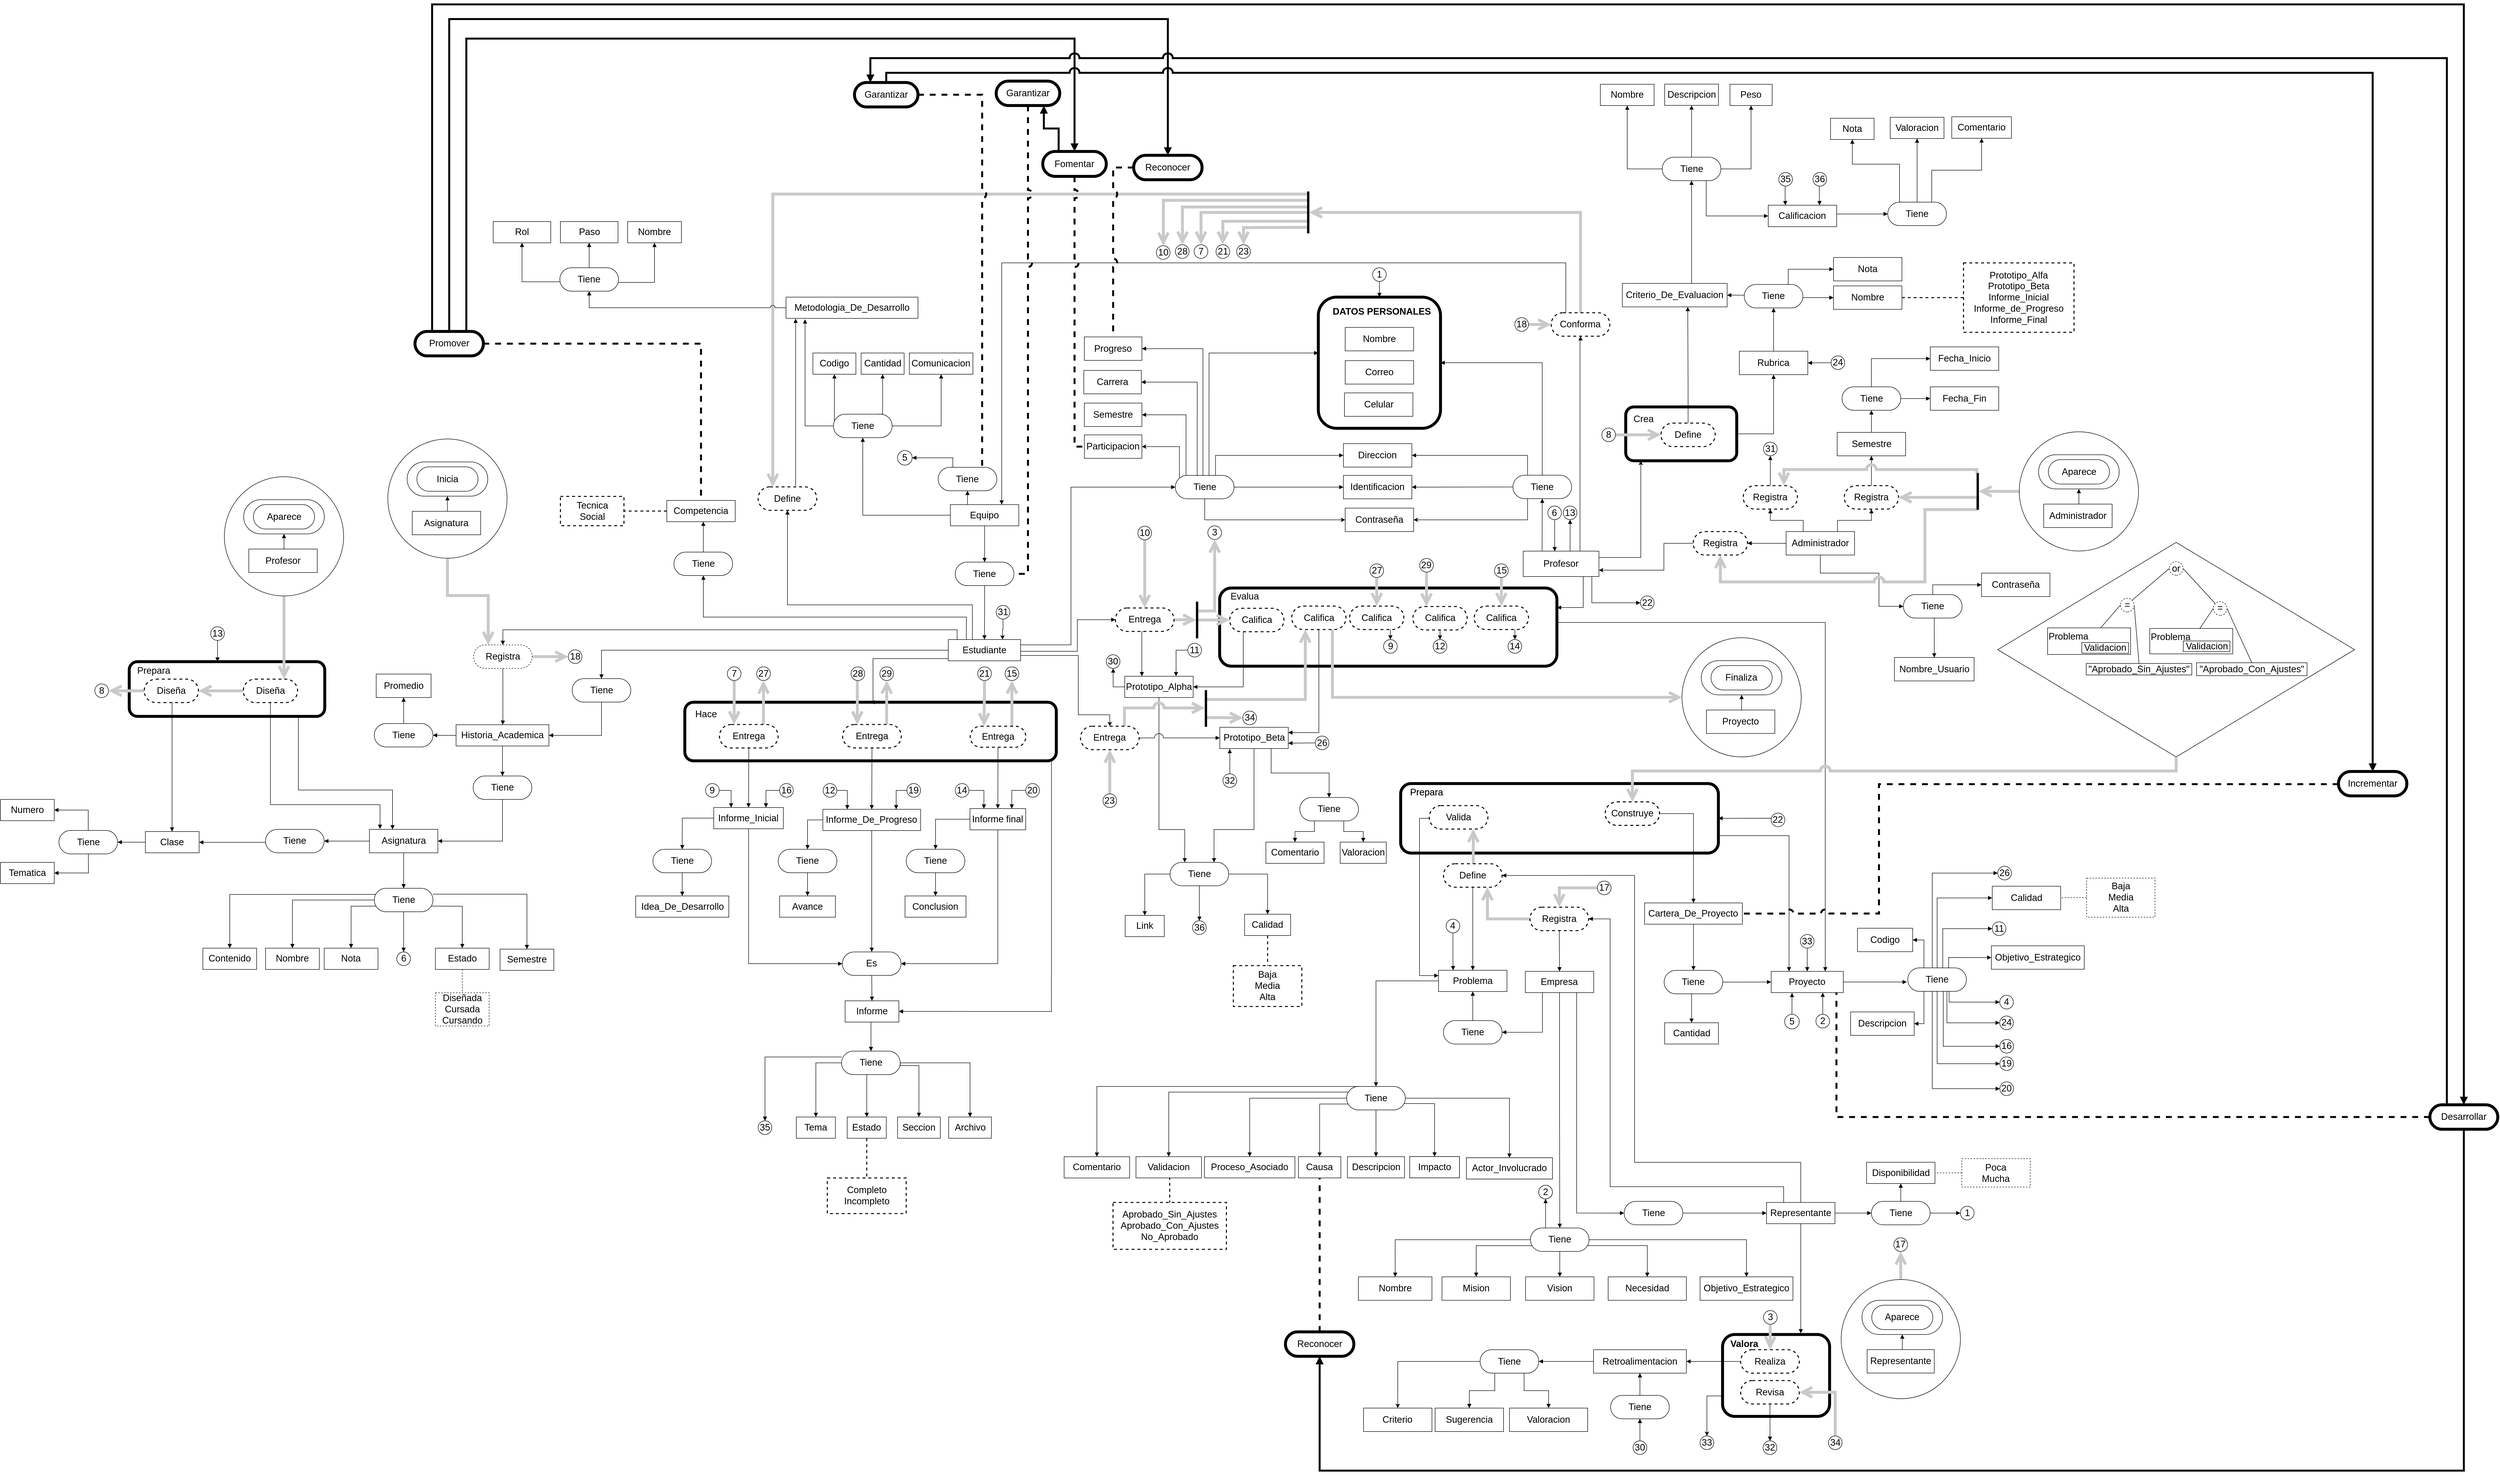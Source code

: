 <mxfile version="13.9.9" type="google"><diagram id="Yst6XNPmx6pk_bQ1T0mn" name="Page-1"><mxGraphModel dx="2031" dy="1089" grid="1" gridSize="10" guides="1" tooltips="1" connect="1" arrows="1" fold="1" page="1" pageScale="1" pageWidth="4681" pageHeight="3300" math="0" shadow="0"><root><mxCell id="0"/><mxCell id="1" parent="0"/><mxCell id="Qq2eXhCfHIO7gyTtHN0x-18" style="edgeStyle=orthogonalEdgeStyle;rounded=0;orthogonalLoop=1;jettySize=auto;html=1;exitX=0;exitY=0.75;exitDx=0;exitDy=0;entryX=0;entryY=0.5;entryDx=0;entryDy=0;" parent="1" source="Qq2eXhCfHIO7gyTtHN0x-16" target="Qq2eXhCfHIO7gyTtHN0x-19" edge="1"><mxGeometry relative="1" as="geometry"><mxPoint x="3610" y="3000" as="targetPoint"/></mxGeometry></mxCell><mxCell id="Qq2eXhCfHIO7gyTtHN0x-16" value="" style="strokeWidth=6;rounded=1;whiteSpace=wrap;html=1;align=center;fontSize=12;" parent="1" vertex="1"><mxGeometry x="3640" y="2792.32" width="219" height="167.68" as="geometry"/></mxCell><mxCell id="YwrjQmyEqcKuZ-oeNa5H-3" style="edgeStyle=orthogonalEdgeStyle;rounded=0;orthogonalLoop=1;jettySize=auto;html=1;exitX=0.25;exitY=0;exitDx=0;exitDy=0;entryX=0.75;entryY=0;entryDx=0;entryDy=0;endArrow=block;strokeWidth=1;endFill=1;" parent="1" source="YwrjQmyEqcKuZ-oeNa5H-41" target="YwrjQmyEqcKuZ-oeNa5H-34" edge="1"><mxGeometry relative="1" as="geometry"><mxPoint x="3556" y="1118" as="targetPoint"/><Array as="points"><mxPoint x="3320" y="599"/><mxPoint x="2165" y="599"/></Array></mxGeometry></mxCell><mxCell id="YwrjQmyEqcKuZ-oeNa5H-4" value="" style="strokeWidth=1;html=1;shape=mxgraph.flowchart.decision;whiteSpace=wrap;rounded=1;shadow=0;labelBackgroundColor=none;fillColor=#ffffff;fontFamily=Verdana;fontSize=8;fontColor=#000000;align=center;verticalAlign=middle;" parent="1" vertex="1"><mxGeometry x="4203" y="1171.21" width="730" height="439" as="geometry"/></mxCell><mxCell id="YwrjQmyEqcKuZ-oeNa5H-5" style="edgeStyle=orthogonalEdgeStyle;rounded=0;jumpStyle=arc;jumpSize=11;orthogonalLoop=1;jettySize=auto;html=1;entryX=1;entryY=0.5;entryDx=0;entryDy=0;endArrow=block;endFill=1;strokeColor=#000000;strokeWidth=1;exitX=0.987;exitY=1;exitDx=0;exitDy=0;exitPerimeter=0;" parent="1" source="YwrjQmyEqcKuZ-oeNa5H-6" target="YwrjQmyEqcKuZ-oeNa5H-111" edge="1"><mxGeometry relative="1" as="geometry"><Array as="points"><mxPoint x="2267" y="2131"/></Array></mxGeometry></mxCell><mxCell id="YwrjQmyEqcKuZ-oeNa5H-6" value="" style="strokeWidth=6;rounded=1;whiteSpace=wrap;html=1;align=center;fontSize=12;" parent="1" vertex="1"><mxGeometry x="1517" y="1498.25" width="760" height="120" as="geometry"/></mxCell><mxCell id="YwrjQmyEqcKuZ-oeNa5H-7" value="" style="strokeWidth=6;rounded=1;whiteSpace=wrap;html=1;align=center;fontSize=12;" parent="1" vertex="1"><mxGeometry x="2611.13" y="1264.5" width="690" height="160" as="geometry"/></mxCell><mxCell id="YwrjQmyEqcKuZ-oeNa5H-8" style="edgeStyle=orthogonalEdgeStyle;rounded=0;orthogonalLoop=1;jettySize=auto;html=1;exitX=1;exitY=0.5;exitDx=0;exitDy=0;entryX=0.5;entryY=1;entryDx=0;entryDy=0;strokeWidth=1;endFill=1;endArrow=block;" parent="1" source="YwrjQmyEqcKuZ-oeNa5H-9" target="YwrjQmyEqcKuZ-oeNa5H-297" edge="1"><mxGeometry relative="1" as="geometry"/></mxCell><mxCell id="YwrjQmyEqcKuZ-oeNa5H-9" value="" style="strokeWidth=6;rounded=1;whiteSpace=wrap;html=1;align=center;fontSize=12;" parent="1" vertex="1"><mxGeometry x="3441.89" y="893.87" width="227.11" height="110.25" as="geometry"/></mxCell><mxCell id="YwrjQmyEqcKuZ-oeNa5H-10" style="edgeStyle=orthogonalEdgeStyle;rounded=0;orthogonalLoop=1;jettySize=auto;html=1;entryX=0.75;entryY=0;entryDx=0;entryDy=0;endArrow=block;endFill=1;fontFamily=Helvetica;fontSize=11;strokeWidth=1;" parent="1" source="YwrjQmyEqcKuZ-oeNa5H-7" target="YwrjQmyEqcKuZ-oeNa5H-134" edge="1"><mxGeometry relative="1" as="geometry"><Array as="points"><mxPoint x="3850" y="1335"/></Array></mxGeometry></mxCell><mxCell id="YwrjQmyEqcKuZ-oeNa5H-11" style="edgeStyle=orthogonalEdgeStyle;rounded=0;orthogonalLoop=1;jettySize=auto;html=1;endArrow=block;endFill=1;exitX=0.865;exitY=0.998;exitDx=0;exitDy=0;exitPerimeter=0;" parent="1" source="YwrjQmyEqcKuZ-oeNa5H-12" target="YwrjQmyEqcKuZ-oeNa5H-163" edge="1"><mxGeometry relative="1" as="geometry"><Array as="points"><mxPoint x="726" y="1678"/><mxPoint x="919" y="1678"/></Array><mxPoint x="604.38" y="1452.0" as="sourcePoint"/><mxPoint x="919.38" y="1738.0" as="targetPoint"/></mxGeometry></mxCell><mxCell id="YwrjQmyEqcKuZ-oeNa5H-12" value="" style="strokeWidth=6;rounded=1;whiteSpace=wrap;html=1;align=center;fontSize=12;" parent="1" vertex="1"><mxGeometry x="380.38" y="1415.28" width="400" height="111.95" as="geometry"/></mxCell><mxCell id="YwrjQmyEqcKuZ-oeNa5H-13" style="edgeStyle=orthogonalEdgeStyle;rounded=0;orthogonalLoop=1;jettySize=auto;html=1;exitX=1;exitY=0.75;exitDx=0;exitDy=0;entryX=0.25;entryY=0;entryDx=0;entryDy=0;strokeWidth=1;endArrow=block;endFill=1;" parent="1" source="YwrjQmyEqcKuZ-oeNa5H-14" target="YwrjQmyEqcKuZ-oeNa5H-134" edge="1"><mxGeometry relative="1" as="geometry"><Array as="points"><mxPoint x="3776" y="1771"/><mxPoint x="3776" y="2049"/></Array></mxGeometry></mxCell><mxCell id="YwrjQmyEqcKuZ-oeNa5H-14" value="" style="strokeWidth=6;rounded=1;whiteSpace=wrap;html=1;align=center;fontSize=12;" parent="1" vertex="1"><mxGeometry x="2981.48" y="1664.72" width="650" height="142.25" as="geometry"/></mxCell><mxCell id="YwrjQmyEqcKuZ-oeNa5H-15" style="edgeStyle=orthogonalEdgeStyle;rounded=0;orthogonalLoop=1;jettySize=auto;html=1;exitX=0.25;exitY=0;exitDx=0;exitDy=0;strokeWidth=1;endArrow=block;endFill=1;entryX=0.5;entryY=1;entryDx=0;entryDy=0;" parent="1" source="YwrjQmyEqcKuZ-oeNa5H-21" target="YwrjQmyEqcKuZ-oeNa5H-115" edge="1"><mxGeometry relative="1" as="geometry"><Array as="points"><mxPoint x="3271" y="1159"/><mxPoint x="3271" y="1159"/></Array><mxPoint x="3247" y="1159" as="targetPoint"/></mxGeometry></mxCell><mxCell id="YwrjQmyEqcKuZ-oeNa5H-16" style="edgeStyle=orthogonalEdgeStyle;rounded=0;orthogonalLoop=1;jettySize=auto;html=1;exitX=0.906;exitY=1.013;exitDx=0;exitDy=0;strokeWidth=1;endArrow=block;endFill=1;entryX=1;entryY=0.5;entryDx=0;entryDy=0;exitPerimeter=0;" parent="1" source="YwrjQmyEqcKuZ-oeNa5H-21" target="YwrjQmyEqcKuZ-oeNa5H-274" edge="1"><mxGeometry relative="1" as="geometry"><Array as="points"/><mxPoint x="3117" y="1216" as="targetPoint"/></mxGeometry></mxCell><mxCell id="YwrjQmyEqcKuZ-oeNa5H-17" style="edgeStyle=orthogonalEdgeStyle;rounded=0;orthogonalLoop=1;jettySize=auto;html=1;exitX=0.793;exitY=1.001;exitDx=0;exitDy=0;strokeWidth=1;endArrow=block;endFill=1;entryX=1;entryY=0.25;entryDx=0;entryDy=0;exitPerimeter=0;" parent="1" source="YwrjQmyEqcKuZ-oeNa5H-21" target="YwrjQmyEqcKuZ-oeNa5H-7" edge="1"><mxGeometry relative="1" as="geometry"><Array as="points"><mxPoint x="3355" y="1305"/></Array><mxPoint x="3447" y="1259" as="targetPoint"/></mxGeometry></mxCell><mxCell id="YwrjQmyEqcKuZ-oeNa5H-18" style="edgeStyle=orthogonalEdgeStyle;rounded=0;orthogonalLoop=1;jettySize=auto;html=1;exitX=0.75;exitY=0;exitDx=0;exitDy=0;entryX=0.5;entryY=1;entryDx=0;entryDy=0;strokeWidth=1;endArrow=block;endFill=1;" parent="1" source="YwrjQmyEqcKuZ-oeNa5H-21" target="YwrjQmyEqcKuZ-oeNa5H-41" edge="1"><mxGeometry relative="1" as="geometry"><Array as="points"><mxPoint x="3348.13" y="757"/></Array></mxGeometry></mxCell><mxCell id="YwrjQmyEqcKuZ-oeNa5H-19" style="edgeStyle=orthogonalEdgeStyle;rounded=0;orthogonalLoop=1;jettySize=auto;html=1;endArrow=block;endFill=1;entryX=1;entryY=0.5;entryDx=0;entryDy=0;exitX=0.619;exitY=0.003;exitDx=0;exitDy=0;exitPerimeter=0;" parent="1" source="YwrjQmyEqcKuZ-oeNa5H-21" target="YwrjQmyEqcKuZ-oeNa5H-227" edge="1"><mxGeometry relative="1" as="geometry"><Array as="points"/><mxPoint x="3387.13" y="1187.125" as="sourcePoint"/><mxPoint x="3359.13" y="1279" as="targetPoint"/></mxGeometry></mxCell><mxCell id="YwrjQmyEqcKuZ-oeNa5H-20" style="edgeStyle=orthogonalEdgeStyle;rounded=0;orthogonalLoop=1;jettySize=auto;html=1;exitX=1;exitY=0.25;exitDx=0;exitDy=0;entryX=0.136;entryY=0.999;entryDx=0;entryDy=0;entryPerimeter=0;" parent="1" source="YwrjQmyEqcKuZ-oeNa5H-21" target="YwrjQmyEqcKuZ-oeNa5H-9" edge="1"><mxGeometry relative="1" as="geometry"/></mxCell><mxCell id="YwrjQmyEqcKuZ-oeNa5H-21" value="Profesor" style="rounded=0;whiteSpace=wrap;html=1;fontSize=19;strokeWidth=1;" parent="1" vertex="1"><mxGeometry x="3232.13" y="1189" width="155" height="52" as="geometry"/></mxCell><mxCell id="YwrjQmyEqcKuZ-oeNa5H-22" style="edgeStyle=orthogonalEdgeStyle;rounded=0;orthogonalLoop=1;jettySize=auto;html=1;exitX=1;exitY=0.25;exitDx=0;exitDy=0;entryX=0;entryY=0.5;entryDx=0;entryDy=0;strokeWidth=1;endArrow=block;endFill=1;" parent="1" source="YwrjQmyEqcKuZ-oeNa5H-30" target="YwrjQmyEqcKuZ-oeNa5H-96" edge="1"><mxGeometry relative="1" as="geometry"><Array as="points"><mxPoint x="2307" y="1381"/><mxPoint x="2307" y="1058"/></Array></mxGeometry></mxCell><mxCell id="YwrjQmyEqcKuZ-oeNa5H-23" style="edgeStyle=orthogonalEdgeStyle;rounded=0;orthogonalLoop=1;jettySize=auto;html=1;exitX=0.25;exitY=0;exitDx=0;exitDy=0;strokeWidth=1;endArrow=block;endFill=1;" parent="1" source="YwrjQmyEqcKuZ-oeNa5H-30" target="YwrjQmyEqcKuZ-oeNa5H-71" edge="1"><mxGeometry relative="1" as="geometry"><Array as="points"><mxPoint x="2093" y="1324"/><mxPoint x="1555" y="1324"/></Array></mxGeometry></mxCell><mxCell id="YwrjQmyEqcKuZ-oeNa5H-24" style="edgeStyle=orthogonalEdgeStyle;rounded=0;orthogonalLoop=1;jettySize=auto;html=1;exitX=0;exitY=0.5;exitDx=0;exitDy=0;entryX=0.5;entryY=0;entryDx=0;entryDy=0;endArrow=block;endFill=1;strokeWidth=1;" parent="1" source="YwrjQmyEqcKuZ-oeNa5H-30" target="YwrjQmyEqcKuZ-oeNa5H-168" edge="1"><mxGeometry relative="1" as="geometry"/></mxCell><mxCell id="YwrjQmyEqcKuZ-oeNa5H-25" style="edgeStyle=orthogonalEdgeStyle;rounded=0;orthogonalLoop=1;jettySize=auto;html=1;exitX=1;exitY=0.5;exitDx=0;exitDy=0;entryX=0;entryY=0.5;entryDx=0;entryDy=0;endArrow=block;endFill=1;strokeWidth=1;" parent="1" source="YwrjQmyEqcKuZ-oeNa5H-30" target="YwrjQmyEqcKuZ-oeNa5H-44" edge="1"><mxGeometry relative="1" as="geometry"><Array as="points"><mxPoint x="2204" y="1394"/><mxPoint x="2320" y="1394"/><mxPoint x="2320" y="1330"/></Array></mxGeometry></mxCell><mxCell id="YwrjQmyEqcKuZ-oeNa5H-26" style="edgeStyle=orthogonalEdgeStyle;rounded=0;orthogonalLoop=1;jettySize=auto;html=1;exitX=0.25;exitY=1;exitDx=0;exitDy=0;entryX=0.5;entryY=0;entryDx=0;entryDy=0;strokeWidth=1;endFill=1;endArrow=block;" parent="1" source="YwrjQmyEqcKuZ-oeNa5H-30" target="YwrjQmyEqcKuZ-oeNa5H-6" edge="1"><mxGeometry relative="1" as="geometry"><Array as="points"><mxPoint x="2093" y="1409"/><mxPoint x="1902" y="1409"/></Array></mxGeometry></mxCell><mxCell id="YwrjQmyEqcKuZ-oeNa5H-27" style="edgeStyle=orthogonalEdgeStyle;rounded=0;orthogonalLoop=1;jettySize=auto;html=1;exitX=0.122;exitY=0.023;exitDx=0;exitDy=0;entryX=0.5;entryY=0;entryDx=0;entryDy=0;strokeWidth=1;endFill=1;endArrow=block;exitPerimeter=0;" parent="1" source="YwrjQmyEqcKuZ-oeNa5H-30" target="YwrjQmyEqcKuZ-oeNa5H-220" edge="1"><mxGeometry relative="1" as="geometry"/></mxCell><mxCell id="YwrjQmyEqcKuZ-oeNa5H-28" style="edgeStyle=orthogonalEdgeStyle;rounded=0;orthogonalLoop=1;jettySize=auto;html=1;exitX=0.333;exitY=0.02;exitDx=0;exitDy=0;entryX=0.5;entryY=1;entryDx=0;entryDy=0;endArrow=block;endFill=1;exitPerimeter=0;strokeWidth=1;" parent="1" source="YwrjQmyEqcKuZ-oeNa5H-30" target="YwrjQmyEqcKuZ-oeNa5H-265" edge="1"><mxGeometry relative="1" as="geometry"><Array as="points"><mxPoint x="2105" y="1299"/><mxPoint x="1727" y="1299"/></Array></mxGeometry></mxCell><mxCell id="YwrjQmyEqcKuZ-oeNa5H-29" style="edgeStyle=orthogonalEdgeStyle;rounded=0;orthogonalLoop=1;jettySize=auto;html=1;exitX=1;exitY=0.75;exitDx=0;exitDy=0;jumpStyle=arc;jumpSize=18;entryX=0.5;entryY=0;entryDx=0;entryDy=0;" parent="1" source="YwrjQmyEqcKuZ-oeNa5H-30" target="YwrjQmyEqcKuZ-oeNa5H-315" edge="1"><mxGeometry relative="1" as="geometry"><mxPoint x="2377" y="1539" as="targetPoint"/><Array as="points"><mxPoint x="2322" y="1403"/><mxPoint x="2322" y="1524"/><mxPoint x="2386" y="1524"/></Array></mxGeometry></mxCell><mxCell id="YwrjQmyEqcKuZ-oeNa5H-30" value="&lt;font style=&quot;font-size: 19px&quot;&gt;Estudiante&lt;/font&gt;" style="rounded=0;whiteSpace=wrap;html=1;fontSize=19;strokeWidth=1;" parent="1" vertex="1"><mxGeometry x="2056" y="1370" width="148" height="43.5" as="geometry"/></mxCell><mxCell id="YwrjQmyEqcKuZ-oeNa5H-31" style="edgeStyle=orthogonalEdgeStyle;rounded=0;orthogonalLoop=1;jettySize=auto;html=1;exitX=0;exitY=0.5;exitDx=0;exitDy=0;entryX=0.5;entryY=1;entryDx=0;entryDy=0;strokeWidth=1;endArrow=block;endFill=1;" parent="1" source="YwrjQmyEqcKuZ-oeNa5H-34" target="YwrjQmyEqcKuZ-oeNa5H-64" edge="1"><mxGeometry relative="1" as="geometry"><Array as="points"><mxPoint x="1881" y="1115"/></Array></mxGeometry></mxCell><mxCell id="YwrjQmyEqcKuZ-oeNa5H-32" style="edgeStyle=orthogonalEdgeStyle;rounded=0;orthogonalLoop=1;jettySize=auto;html=1;exitX=0.5;exitY=1;exitDx=0;exitDy=0;entryX=0.5;entryY=0;entryDx=0;entryDy=0;strokeWidth=1;endArrow=block;endFill=1;" parent="1" source="YwrjQmyEqcKuZ-oeNa5H-34" target="YwrjQmyEqcKuZ-oeNa5H-74" edge="1"><mxGeometry relative="1" as="geometry"/></mxCell><mxCell id="YwrjQmyEqcKuZ-oeNa5H-33" style="edgeStyle=orthogonalEdgeStyle;rounded=0;orthogonalLoop=1;jettySize=auto;html=1;exitX=0.25;exitY=0;exitDx=0;exitDy=0;entryX=0.5;entryY=1;entryDx=0;entryDy=0;endArrow=block;endFill=1;strokeWidth=1;" parent="1" source="YwrjQmyEqcKuZ-oeNa5H-34" target="YwrjQmyEqcKuZ-oeNa5H-472" edge="1"><mxGeometry relative="1" as="geometry"/></mxCell><mxCell id="YwrjQmyEqcKuZ-oeNa5H-34" value="Equipo" style="rounded=0;whiteSpace=wrap;html=1;fontSize=19;strokeWidth=1;" parent="1" vertex="1"><mxGeometry x="2060.25" y="1093.78" width="140" height="43.5" as="geometry"/></mxCell><mxCell id="YwrjQmyEqcKuZ-oeNa5H-35" style="edgeStyle=orthogonalEdgeStyle;rounded=0;orthogonalLoop=1;jettySize=auto;html=1;exitX=0.5;exitY=1;exitDx=0;exitDy=0;entryX=0.25;entryY=0;entryDx=0;entryDy=0;endArrow=block;strokeWidth=1;endFill=1;" parent="1" source="YwrjQmyEqcKuZ-oeNa5H-37" target="YwrjQmyEqcKuZ-oeNa5H-105" edge="1"><mxGeometry relative="1" as="geometry"><Array as="points"><mxPoint x="2487" y="1759"/><mxPoint x="2540" y="1759"/></Array><mxPoint x="2487" y="1528.89" as="sourcePoint"/></mxGeometry></mxCell><mxCell id="YwrjQmyEqcKuZ-oeNa5H-36" style="edgeStyle=orthogonalEdgeStyle;rounded=0;orthogonalLoop=1;jettySize=auto;html=1;entryX=1;entryY=0.5;entryDx=0;entryDy=0;exitX=0;exitY=0.5;exitDx=0;exitDy=0;strokeWidth=1;endFill=1;endArrow=block;" parent="1" source="YwrjQmyEqcKuZ-oeNa5H-37" target="YwrjQmyEqcKuZ-oeNa5H-420" edge="1"><mxGeometry relative="1" as="geometry"><mxPoint x="2399.36" y="1435.77" as="targetPoint"/></mxGeometry></mxCell><mxCell id="YwrjQmyEqcKuZ-oeNa5H-37" value="Prototipo_Alpha" style="rounded=0;whiteSpace=wrap;html=1;fontSize=19;strokeWidth=1;" parent="1" vertex="1"><mxGeometry x="2417" y="1445.14" width="140" height="43.5" as="geometry"/></mxCell><mxCell id="YwrjQmyEqcKuZ-oeNa5H-38" style="edgeStyle=orthogonalEdgeStyle;rounded=0;orthogonalLoop=1;jettySize=auto;html=1;exitX=0.5;exitY=1;exitDx=0;exitDy=0;entryX=0;entryY=0.5;entryDx=0;entryDy=0;strokeColor=#C9C9C9;strokeWidth=6;fillColor=#e1d5e7;endFill=0;endArrow=open;endSize=14;" parent="1" source="YwrjQmyEqcKuZ-oeNa5H-467" target="YwrjQmyEqcKuZ-oeNa5H-240" edge="1"><mxGeometry relative="1" as="geometry"><Array as="points"><mxPoint x="2573" y="495.9"/></Array></mxGeometry></mxCell><mxCell id="YwrjQmyEqcKuZ-oeNa5H-39" style="edgeStyle=orthogonalEdgeStyle;rounded=0;orthogonalLoop=1;jettySize=auto;html=1;entryX=0.25;entryY=0;entryDx=0;entryDy=0;endArrow=open;endFill=0;strokeColor=#C9C9C9;strokeWidth=6;fillColor=#e1d5e7;endSize=14;exitX=0.058;exitY=1.169;exitDx=0;exitDy=0;exitPerimeter=0;" parent="1" source="YwrjQmyEqcKuZ-oeNa5H-467" target="YwrjQmyEqcKuZ-oeNa5H-265" edge="1"><mxGeometry relative="1" as="geometry"><Array as="points"><mxPoint x="1697" y="458"/></Array><mxPoint x="2429" y="534" as="sourcePoint"/></mxGeometry></mxCell><mxCell id="YwrjQmyEqcKuZ-oeNa5H-40" style="edgeStyle=orthogonalEdgeStyle;rounded=0;orthogonalLoop=1;jettySize=auto;html=1;entryX=0.5;entryY=0;entryDx=0;entryDy=0;endArrow=open;endFill=0;endSize=14;strokeColor=#C9C9C9;strokeWidth=6;fillColor=#e1d5e7;" parent="1" source="YwrjQmyEqcKuZ-oeNa5H-41" target="YwrjQmyEqcKuZ-oeNa5H-467" edge="1"><mxGeometry relative="1" as="geometry"><Array as="points"><mxPoint x="3349" y="496"/></Array></mxGeometry></mxCell><mxCell id="YwrjQmyEqcKuZ-oeNa5H-41" value="Conforma" style="html=1;whiteSpace=wrap;rounded=1;arcSize=50;fontSize=19;spacing=5;strokeOpacity=100;strokeWidth=2;dashed=1;" parent="1" vertex="1"><mxGeometry x="3289.38" y="701.14" width="120" height="48" as="geometry"/></mxCell><mxCell id="YwrjQmyEqcKuZ-oeNa5H-42" style="edgeStyle=orthogonalEdgeStyle;rounded=0;orthogonalLoop=1;jettySize=auto;html=1;exitX=0.5;exitY=1;exitDx=0;exitDy=0;entryX=0.25;entryY=0;entryDx=0;entryDy=0;endArrow=block;endFill=1;strokeWidth=1;" parent="1" source="YwrjQmyEqcKuZ-oeNa5H-44" target="YwrjQmyEqcKuZ-oeNa5H-37" edge="1"><mxGeometry relative="1" as="geometry"><Array as="points"><mxPoint x="2452" y="1353"/></Array></mxGeometry></mxCell><mxCell id="YwrjQmyEqcKuZ-oeNa5H-43" style="edgeStyle=orthogonalEdgeStyle;rounded=0;jumpStyle=arc;jumpSize=11;orthogonalLoop=1;jettySize=auto;html=1;entryX=0.5;entryY=1;entryDx=0;entryDy=0;endArrow=open;endFill=0;endSize=14;strokeColor=#C9C9C9;strokeWidth=6;fillColor=#e1d5e7;" parent="1" source="YwrjQmyEqcKuZ-oeNa5H-44" target="ptNxV7JIAGlRBWwax9cR-1" edge="1"><mxGeometry relative="1" as="geometry"/></mxCell><mxCell id="YwrjQmyEqcKuZ-oeNa5H-44" value="&lt;font style=&quot;font-size: 19px&quot;&gt;Entrega&lt;/font&gt;" style="html=1;whiteSpace=wrap;rounded=1;arcSize=50;fontSize=19;spacing=5;strokeOpacity=100;strokeWidth=2;dashed=1;" parent="1" vertex="1"><mxGeometry x="2397.88" y="1305.36" width="120" height="48" as="geometry"/></mxCell><mxCell id="YwrjQmyEqcKuZ-oeNa5H-45" style="edgeStyle=orthogonalEdgeStyle;rounded=0;orthogonalLoop=1;jettySize=auto;html=1;exitX=0.5;exitY=1;exitDx=0;exitDy=0;fontSize=11;fillColor=#e1d5e7;strokeWidth=6;endFill=0;endArrow=open;strokeColor=#C9C9C9;endSize=14;entryX=0.25;entryY=0;entryDx=0;entryDy=0;" parent="1" source="YwrjQmyEqcKuZ-oeNa5H-46" target="YwrjQmyEqcKuZ-oeNa5H-220" edge="1"><mxGeometry relative="1" as="geometry"><Array as="points"><mxPoint x="1031" y="1280"/><mxPoint x="1115" y="1280"/></Array><mxPoint x="426.87" y="976.86" as="targetPoint"/></mxGeometry></mxCell><mxCell id="YwrjQmyEqcKuZ-oeNa5H-46" value="" style="ellipse;whiteSpace=wrap;html=1;aspect=fixed;fontSize=19;strokeWidth=1;" parent="1" vertex="1"><mxGeometry x="909.38" y="959.5" width="244" height="244" as="geometry"/></mxCell><mxCell id="YwrjQmyEqcKuZ-oeNa5H-47" value="" style="html=1;whiteSpace=wrap;rounded=1;arcSize=50;fontSize=19;spacing=5;strokeOpacity=100;strokeWidth=1;" parent="1" vertex="1"><mxGeometry x="948.88" y="1006.5" width="165" height="70" as="geometry"/></mxCell><mxCell id="YwrjQmyEqcKuZ-oeNa5H-48" value="Inicia" style="html=1;whiteSpace=wrap;rounded=1;arcSize=50;fontSize=19;spacing=5;strokeOpacity=100;strokeWidth=1;" parent="1" vertex="1"><mxGeometry x="968.88" y="1016.5" width="125" height="50" as="geometry"/></mxCell><mxCell id="YwrjQmyEqcKuZ-oeNa5H-49" style="edgeStyle=orthogonalEdgeStyle;rounded=0;orthogonalLoop=1;jettySize=auto;html=1;exitX=0.5;exitY=0;exitDx=0;exitDy=0;entryX=0.5;entryY=1;entryDx=0;entryDy=0;endArrow=block;endFill=1;strokeWidth=1;" parent="1" source="YwrjQmyEqcKuZ-oeNa5H-50" target="YwrjQmyEqcKuZ-oeNa5H-47" edge="1"><mxGeometry relative="1" as="geometry"/></mxCell><mxCell id="YwrjQmyEqcKuZ-oeNa5H-50" value="Asignatura" style="html=1;whiteSpace=wrap;;fontSize=19;spacing=5;strokeOpacity=100;strokeWidth=1;" parent="1" vertex="1"><mxGeometry x="959.38" y="1107.5" width="140" height="48" as="geometry"/></mxCell><mxCell id="YwrjQmyEqcKuZ-oeNa5H-51" value="" style="rounded=1;whiteSpace=wrap;html=1;strokeWidth=6;" parent="1" vertex="1"><mxGeometry x="2813" y="669.14" width="250" height="268.5" as="geometry"/></mxCell><mxCell id="YwrjQmyEqcKuZ-oeNa5H-52" value="&lt;font style=&quot;font-size: 19px&quot;&gt;Nombre&lt;/font&gt;" style="rounded=0;whiteSpace=wrap;html=1;fontSize=19;strokeWidth=1;" parent="1" vertex="1"><mxGeometry x="2868" y="731.14" width="140" height="48" as="geometry"/></mxCell><mxCell id="YwrjQmyEqcKuZ-oeNa5H-53" value="&lt;font style=&quot;font-size: 19px&quot;&gt;Correo&lt;/font&gt;" style="rounded=0;whiteSpace=wrap;html=1;fontSize=19;strokeWidth=1;" parent="1" vertex="1"><mxGeometry x="2868" y="799.14" width="140" height="48" as="geometry"/></mxCell><mxCell id="YwrjQmyEqcKuZ-oeNa5H-54" value="&lt;font style=&quot;font-size: 19px&quot;&gt;Identificacion&lt;/font&gt;" style="rounded=0;whiteSpace=wrap;html=1;fontSize=19;strokeWidth=1;" parent="1" vertex="1"><mxGeometry x="2864.38" y="1034.0" width="140" height="48" as="geometry"/></mxCell><mxCell id="YwrjQmyEqcKuZ-oeNa5H-55" value="&lt;font style=&quot;font-size: 19px&quot;&gt;Carrera&lt;/font&gt;" style="rounded=0;whiteSpace=wrap;html=1;fontSize=19;strokeWidth=1;" parent="1" vertex="1"><mxGeometry x="2333.18" y="819.11" width="117.75" height="48" as="geometry"/></mxCell><mxCell id="YwrjQmyEqcKuZ-oeNa5H-56" value="&lt;font style=&quot;font-size: 19px&quot;&gt;Semestre&lt;/font&gt;" style="rounded=0;whiteSpace=wrap;html=1;fontSize=19;strokeWidth=1;" parent="1" vertex="1"><mxGeometry x="2334.38" y="886" width="117.75" height="48" as="geometry"/></mxCell><mxCell id="YwrjQmyEqcKuZ-oeNa5H-57" value="&lt;font style=&quot;font-size: 19px&quot;&gt;Celular&lt;/font&gt;" style="rounded=0;whiteSpace=wrap;html=1;fontSize=19;strokeWidth=1;" parent="1" vertex="1"><mxGeometry x="2866.5" y="865.14" width="140" height="48" as="geometry"/></mxCell><mxCell id="YwrjQmyEqcKuZ-oeNa5H-58" value="&lt;font style=&quot;font-size: 19px&quot;&gt;&lt;b&gt;DATOS PERSONALES&lt;/b&gt;&lt;/font&gt;" style="text;html=1;align=center;verticalAlign=middle;whiteSpace=wrap;rounded=0;strokeWidth=1;" parent="1" vertex="1"><mxGeometry x="2833" y="689.14" width="220" height="20" as="geometry"/></mxCell><mxCell id="YwrjQmyEqcKuZ-oeNa5H-59" value="Direccion" style="rounded=0;whiteSpace=wrap;html=1;fontSize=19;strokeWidth=1;" parent="1" vertex="1"><mxGeometry x="2864.38" y="969" width="140" height="48" as="geometry"/></mxCell><mxCell id="YwrjQmyEqcKuZ-oeNa5H-60" style="edgeStyle=orthogonalEdgeStyle;rounded=0;orthogonalLoop=1;jettySize=auto;html=1;entryX=0.5;entryY=1;entryDx=0;entryDy=0;strokeWidth=1;endArrow=block;endFill=1;" parent="1" target="YwrjQmyEqcKuZ-oeNa5H-157" edge="1"><mxGeometry relative="1" as="geometry"><mxPoint x="1839" y="929" as="sourcePoint"/><Array as="points"><mxPoint x="1839" y="929"/><mxPoint x="1823" y="929"/></Array></mxGeometry></mxCell><mxCell id="YwrjQmyEqcKuZ-oeNa5H-61" style="edgeStyle=orthogonalEdgeStyle;rounded=0;orthogonalLoop=1;jettySize=auto;html=1;exitX=0.75;exitY=0;exitDx=0;exitDy=0;entryX=0.5;entryY=1;entryDx=0;entryDy=0;strokeWidth=1;endArrow=block;endFill=1;" parent="1" source="YwrjQmyEqcKuZ-oeNa5H-64" target="YwrjQmyEqcKuZ-oeNa5H-106" edge="1"><mxGeometry relative="1" as="geometry"><Array as="points"><mxPoint x="1922" y="909"/></Array></mxGeometry></mxCell><mxCell id="YwrjQmyEqcKuZ-oeNa5H-62" style="edgeStyle=orthogonalEdgeStyle;rounded=0;orthogonalLoop=1;jettySize=auto;html=1;exitX=0;exitY=0.5;exitDx=0;exitDy=0;strokeWidth=1;endArrow=block;endFill=1;entryX=0.143;entryY=1.045;entryDx=0;entryDy=0;entryPerimeter=0;" parent="1" source="YwrjQmyEqcKuZ-oeNa5H-64" target="YwrjQmyEqcKuZ-oeNa5H-66" edge="1"><mxGeometry relative="1" as="geometry"><Array as="points"><mxPoint x="1763" y="933"/><mxPoint x="1763" y="715"/></Array><mxPoint x="1768" y="758" as="targetPoint"/></mxGeometry></mxCell><mxCell id="YwrjQmyEqcKuZ-oeNa5H-63" style="edgeStyle=orthogonalEdgeStyle;rounded=0;jumpStyle=arc;jumpSize=10;orthogonalLoop=1;jettySize=auto;html=1;endArrow=block;endFill=1;fontFamily=Helvetica;fontSize=11;strokeWidth=1;" parent="1" source="YwrjQmyEqcKuZ-oeNa5H-64" target="YwrjQmyEqcKuZ-oeNa5H-278" edge="1"><mxGeometry relative="1" as="geometry"/></mxCell><mxCell id="YwrjQmyEqcKuZ-oeNa5H-64" value="&lt;font style=&quot;font-size: 19px&quot;&gt;Tiene&lt;/font&gt;" style="html=1;whiteSpace=wrap;rounded=1;arcSize=50;fontSize=19;spacing=5;strokeOpacity=100;strokeWidth=1;" parent="1" vertex="1"><mxGeometry x="1821.06" y="908.75" width="120" height="48" as="geometry"/></mxCell><mxCell id="YwrjQmyEqcKuZ-oeNa5H-65" style="edgeStyle=orthogonalEdgeStyle;rounded=0;jumpStyle=arc;jumpSize=10;orthogonalLoop=1;jettySize=auto;html=1;entryX=0.5;entryY=1;entryDx=0;entryDy=0;endArrow=block;endFill=1;fontFamily=Helvetica;fontSize=11;strokeWidth=1;" parent="1" source="YwrjQmyEqcKuZ-oeNa5H-66" target="YwrjQmyEqcKuZ-oeNa5H-417" edge="1"><mxGeometry relative="1" as="geometry"/></mxCell><mxCell id="YwrjQmyEqcKuZ-oeNa5H-66" value="Metodologia_De_Desarrollo" style="rounded=0;whiteSpace=wrap;html=1;fontSize=19;strokeWidth=1;" parent="1" vertex="1"><mxGeometry x="1724" y="669.14" width="270" height="43.5" as="geometry"/></mxCell><mxCell id="YwrjQmyEqcKuZ-oeNa5H-67" style="edgeStyle=orthogonalEdgeStyle;rounded=0;orthogonalLoop=1;jettySize=auto;html=1;endArrow=block;strokeWidth=1;endFill=1;" parent="1" source="YwrjQmyEqcKuZ-oeNa5H-71" target="YwrjQmyEqcKuZ-oeNa5H-68" edge="1"><mxGeometry relative="1" as="geometry"><mxPoint x="1479.5" y="1215.36" as="sourcePoint"/><Array as="points"><mxPoint x="1554.5" y="1131.36"/><mxPoint x="1554.5" y="1131.36"/></Array></mxGeometry></mxCell><mxCell id="YwrjQmyEqcKuZ-oeNa5H-68" value="Competencia" style="rounded=0;whiteSpace=wrap;html=1;fontSize=19;strokeWidth=1;" parent="1" vertex="1"><mxGeometry x="1480.12" y="1085.25" width="140" height="43.5" as="geometry"/></mxCell><mxCell id="YwrjQmyEqcKuZ-oeNa5H-69" style="edgeStyle=orthogonalEdgeStyle;rounded=0;orthogonalLoop=1;jettySize=auto;html=1;exitX=0;exitY=0.5;exitDx=0;exitDy=0;entryX=1;entryY=0.5;entryDx=0;entryDy=0;endArrow=none;dashed=1;strokeWidth=2;fontSize=19;fillColor=#ffffff;" parent="1" source="YwrjQmyEqcKuZ-oeNa5H-68" target="YwrjQmyEqcKuZ-oeNa5H-70" edge="1"><mxGeometry relative="1" as="geometry"><mxPoint x="1324.25" y="657.75" as="sourcePoint"/><mxPoint x="1254.25" y="1089" as="targetPoint"/></mxGeometry></mxCell><mxCell id="YwrjQmyEqcKuZ-oeNa5H-70" value="&lt;span style=&quot;font-size: 19px&quot;&gt;Tecnica&lt;/span&gt;&lt;br&gt;&lt;span style=&quot;font-size: 19px&quot;&gt;Social&lt;/span&gt;" style="rounded=0;whiteSpace=wrap;html=1;align=center;dashed=1;fontSize=19;strokeWidth=2;" parent="1" vertex="1"><mxGeometry x="1262.5" y="1077" width="130" height="60" as="geometry"/></mxCell><mxCell id="YwrjQmyEqcKuZ-oeNa5H-71" value="&lt;font style=&quot;font-size: 19px&quot;&gt;Tiene&lt;/font&gt;" style="html=1;whiteSpace=wrap;rounded=1;arcSize=50;fontSize=19;spacing=5;strokeOpacity=100;strokeWidth=1;" parent="1" vertex="1"><mxGeometry x="1494.75" y="1191.0" width="120" height="48" as="geometry"/></mxCell><mxCell id="YwrjQmyEqcKuZ-oeNa5H-72" style="edgeStyle=orthogonalEdgeStyle;rounded=0;orthogonalLoop=1;jettySize=auto;html=1;exitX=0.5;exitY=1;exitDx=0;exitDy=0;entryX=0.5;entryY=0;entryDx=0;entryDy=0;strokeWidth=1;endArrow=block;endFill=1;" parent="1" source="YwrjQmyEqcKuZ-oeNa5H-74" target="YwrjQmyEqcKuZ-oeNa5H-30" edge="1"><mxGeometry relative="1" as="geometry"/></mxCell><mxCell id="YwrjQmyEqcKuZ-oeNa5H-73" style="edgeStyle=orthogonalEdgeStyle;rounded=0;orthogonalLoop=1;jettySize=auto;html=1;exitX=0.25;exitY=0;exitDx=0;exitDy=0;entryX=1;entryY=0.5;entryDx=0;entryDy=0;fontSize=19;strokeWidth=1;endArrow=block;endFill=1;" parent="1" source="YwrjQmyEqcKuZ-oeNa5H-472" target="YwrjQmyEqcKuZ-oeNa5H-158" edge="1"><mxGeometry relative="1" as="geometry"><Array as="points"><mxPoint x="2065" y="998"/></Array></mxGeometry></mxCell><mxCell id="YwrjQmyEqcKuZ-oeNa5H-74" value="&lt;font style=&quot;font-size: 19px&quot;&gt;Tiene&lt;/font&gt;" style="html=1;whiteSpace=wrap;rounded=1;arcSize=50;fontSize=19;spacing=5;strokeOpacity=100;strokeWidth=1;" parent="1" vertex="1"><mxGeometry x="2070.25" y="1211.5" width="120" height="48" as="geometry"/></mxCell><mxCell id="YwrjQmyEqcKuZ-oeNa5H-75" style="edgeStyle=orthogonalEdgeStyle;rounded=0;orthogonalLoop=1;jettySize=auto;html=1;exitX=0;exitY=0.5;exitDx=0;exitDy=0;entryX=1;entryY=0.5;entryDx=0;entryDy=0;endArrow=block;strokeWidth=1;endFill=1;" parent="1" source="YwrjQmyEqcKuZ-oeNa5H-76" target="YwrjQmyEqcKuZ-oeNa5H-101" edge="1"><mxGeometry relative="1" as="geometry"/></mxCell><mxCell id="YwrjQmyEqcKuZ-oeNa5H-76" value="Clase" style="rounded=0;whiteSpace=wrap;html=1;fontSize=19;strokeWidth=1;" parent="1" vertex="1"><mxGeometry x="413.38" y="1762.98" width="110" height="43.5" as="geometry"/></mxCell><mxCell id="YwrjQmyEqcKuZ-oeNa5H-77" value="&lt;font style=&quot;font-size: 19px&quot;&gt;Nombre&lt;/font&gt;" style="rounded=0;whiteSpace=wrap;html=1;fontSize=19;strokeWidth=1;" parent="1" vertex="1"><mxGeometry x="2894.98" y="2674.36" width="150.5" height="48" as="geometry"/></mxCell><mxCell id="YwrjQmyEqcKuZ-oeNa5H-78" value="&lt;font style=&quot;font-size: 19px&quot;&gt;Mision&lt;/font&gt;" style="rounded=0;whiteSpace=wrap;html=1;fontSize=19;strokeWidth=1;" parent="1" vertex="1"><mxGeometry x="3065.98" y="2674.36" width="140" height="48" as="geometry"/></mxCell><mxCell id="YwrjQmyEqcKuZ-oeNa5H-79" value="&lt;font style=&quot;font-size: 19px&quot;&gt;Vision&lt;/font&gt;" style="rounded=0;whiteSpace=wrap;html=1;fontSize=19;strokeWidth=1;" parent="1" vertex="1"><mxGeometry x="3236.98" y="2674.32" width="140" height="48" as="geometry"/></mxCell><mxCell id="YwrjQmyEqcKuZ-oeNa5H-80" value="&lt;font style=&quot;font-size: 19px&quot;&gt;Objetivo_Estrategico&lt;/font&gt;" style="rounded=0;whiteSpace=wrap;html=1;fontSize=19;strokeWidth=1;" parent="1" vertex="1"><mxGeometry x="3593.98" y="2674.36" width="190" height="48" as="geometry"/></mxCell><mxCell id="YwrjQmyEqcKuZ-oeNa5H-81" value="&lt;font style=&quot;font-size: 19px&quot;&gt;Necesidad&lt;/font&gt;" style="rounded=0;whiteSpace=wrap;html=1;fontSize=19;strokeWidth=1;" parent="1" vertex="1"><mxGeometry x="3405.98" y="2674.36" width="160" height="48" as="geometry"/></mxCell><mxCell id="YwrjQmyEqcKuZ-oeNa5H-82" style="edgeStyle=orthogonalEdgeStyle;rounded=0;orthogonalLoop=1;jettySize=auto;html=1;exitX=0;exitY=0.5;exitDx=0;exitDy=0;entryX=0.5;entryY=0;entryDx=0;entryDy=0;endArrow=block;strokeWidth=1;endFill=1;" parent="1" source="YwrjQmyEqcKuZ-oeNa5H-88" target="YwrjQmyEqcKuZ-oeNa5H-77" edge="1"><mxGeometry relative="1" as="geometry"><Array as="points"><mxPoint x="2969.98" y="2598.01"/></Array></mxGeometry></mxCell><mxCell id="YwrjQmyEqcKuZ-oeNa5H-83" style="edgeStyle=orthogonalEdgeStyle;rounded=0;orthogonalLoop=1;jettySize=auto;html=1;exitX=1;exitY=0.5;exitDx=0;exitDy=0;entryX=0.5;entryY=0;entryDx=0;entryDy=0;endArrow=block;strokeWidth=1;endFill=1;" parent="1" source="YwrjQmyEqcKuZ-oeNa5H-88" target="YwrjQmyEqcKuZ-oeNa5H-80" edge="1"><mxGeometry relative="1" as="geometry"/></mxCell><mxCell id="YwrjQmyEqcKuZ-oeNa5H-84" style="edgeStyle=orthogonalEdgeStyle;rounded=0;orthogonalLoop=1;jettySize=auto;html=1;exitX=0.5;exitY=1;exitDx=0;exitDy=0;entryX=0.5;entryY=0;entryDx=0;entryDy=0;endArrow=block;strokeWidth=1;endFill=1;" parent="1" source="YwrjQmyEqcKuZ-oeNa5H-88" target="YwrjQmyEqcKuZ-oeNa5H-79" edge="1"><mxGeometry relative="1" as="geometry"/></mxCell><mxCell id="YwrjQmyEqcKuZ-oeNa5H-85" style="edgeStyle=orthogonalEdgeStyle;rounded=0;orthogonalLoop=1;jettySize=auto;html=1;exitX=0.026;exitY=0.755;exitDx=0;exitDy=0;entryX=0.5;entryY=0;entryDx=0;entryDy=0;endArrow=block;strokeWidth=1;endFill=1;exitPerimeter=0;" parent="1" source="YwrjQmyEqcKuZ-oeNa5H-88" target="YwrjQmyEqcKuZ-oeNa5H-78" edge="1"><mxGeometry relative="1" as="geometry"><Array as="points"><mxPoint x="3135.98" y="2610.84"/></Array></mxGeometry></mxCell><mxCell id="YwrjQmyEqcKuZ-oeNa5H-86" style="edgeStyle=orthogonalEdgeStyle;rounded=0;orthogonalLoop=1;jettySize=auto;html=1;exitX=0.973;exitY=0.75;exitDx=0;exitDy=0;entryX=0.5;entryY=0;entryDx=0;entryDy=0;endArrow=block;strokeWidth=1;endFill=1;exitPerimeter=0;" parent="1" source="YwrjQmyEqcKuZ-oeNa5H-88" target="YwrjQmyEqcKuZ-oeNa5H-81" edge="1"><mxGeometry relative="1" as="geometry"/></mxCell><mxCell id="YwrjQmyEqcKuZ-oeNa5H-87" style="edgeStyle=orthogonalEdgeStyle;rounded=0;orthogonalLoop=1;jettySize=auto;html=1;entryX=1;entryY=0.5;entryDx=0;entryDy=0;endArrow=block;endFill=1;" parent="1" source="YwrjQmyEqcKuZ-oeNa5H-88" target="YwrjQmyEqcKuZ-oeNa5H-233" edge="1"><mxGeometry relative="1" as="geometry"><Array as="points"><mxPoint x="3277.98" y="2569.84"/><mxPoint x="3277.98" y="2569.84"/></Array></mxGeometry></mxCell><mxCell id="YwrjQmyEqcKuZ-oeNa5H-88" value="&lt;font style=&quot;font-size: 19px&quot;&gt;Tiene&lt;/font&gt;" style="html=1;whiteSpace=wrap;rounded=1;arcSize=50;fontSize=19;spacing=5;strokeOpacity=100;strokeWidth=1;" parent="1" vertex="1"><mxGeometry x="3246.98" y="2574.36" width="120" height="48" as="geometry"/></mxCell><mxCell id="YwrjQmyEqcKuZ-oeNa5H-89" style="edgeStyle=orthogonalEdgeStyle;rounded=0;orthogonalLoop=1;jettySize=auto;html=1;exitX=1;exitY=0.5;exitDx=0;exitDy=0;entryX=0;entryY=0.5;entryDx=0;entryDy=0;strokeWidth=1;endArrow=block;endFill=1;" parent="1" source="YwrjQmyEqcKuZ-oeNa5H-96" target="YwrjQmyEqcKuZ-oeNa5H-54" edge="1"><mxGeometry relative="1" as="geometry"/></mxCell><mxCell id="YwrjQmyEqcKuZ-oeNa5H-90" style="edgeStyle=orthogonalEdgeStyle;rounded=0;orthogonalLoop=1;jettySize=auto;html=1;exitX=0.684;exitY=-0.01;exitDx=0;exitDy=0;entryX=0;entryY=0.5;entryDx=0;entryDy=0;strokeWidth=1;endArrow=block;endFill=1;exitPerimeter=0;" parent="1" source="YwrjQmyEqcKuZ-oeNa5H-96" target="YwrjQmyEqcKuZ-oeNa5H-59" edge="1"><mxGeometry relative="1" as="geometry"/></mxCell><mxCell id="YwrjQmyEqcKuZ-oeNa5H-91" style="edgeStyle=orthogonalEdgeStyle;rounded=0;orthogonalLoop=1;jettySize=auto;html=1;exitX=0.573;exitY=0.003;exitDx=0;exitDy=0;entryX=0;entryY=0.426;entryDx=0;entryDy=0;entryPerimeter=0;strokeWidth=1;endArrow=block;endFill=1;exitPerimeter=0;" parent="1" source="YwrjQmyEqcKuZ-oeNa5H-96" target="YwrjQmyEqcKuZ-oeNa5H-51" edge="1"><mxGeometry relative="1" as="geometry"><mxPoint x="2819.67" y="769" as="targetPoint"/></mxGeometry></mxCell><mxCell id="YwrjQmyEqcKuZ-oeNa5H-92" style="edgeStyle=orthogonalEdgeStyle;rounded=0;orthogonalLoop=1;jettySize=auto;html=1;exitX=0.372;exitY=-0.009;exitDx=0;exitDy=0;entryX=1;entryY=0.5;entryDx=0;entryDy=0;exitPerimeter=0;strokeWidth=1;endArrow=block;endFill=1;" parent="1" source="YwrjQmyEqcKuZ-oeNa5H-96" target="YwrjQmyEqcKuZ-oeNa5H-55" edge="1"><mxGeometry relative="1" as="geometry"/></mxCell><mxCell id="YwrjQmyEqcKuZ-oeNa5H-93" style="edgeStyle=orthogonalEdgeStyle;rounded=0;orthogonalLoop=1;jettySize=auto;html=1;exitX=0.181;exitY=0.013;exitDx=0;exitDy=0;entryX=1;entryY=0.5;entryDx=0;entryDy=0;exitPerimeter=0;strokeWidth=1;endArrow=block;endFill=1;" parent="1" source="YwrjQmyEqcKuZ-oeNa5H-96" target="YwrjQmyEqcKuZ-oeNa5H-56" edge="1"><mxGeometry relative="1" as="geometry"/></mxCell><mxCell id="YwrjQmyEqcKuZ-oeNa5H-94" style="edgeStyle=orthogonalEdgeStyle;rounded=0;orthogonalLoop=1;jettySize=auto;html=1;exitX=0.069;exitY=0.1;exitDx=0;exitDy=0;entryX=1;entryY=0.5;entryDx=0;entryDy=0;exitPerimeter=0;" parent="1" source="YwrjQmyEqcKuZ-oeNa5H-96" target="YwrjQmyEqcKuZ-oeNa5H-293" edge="1"><mxGeometry relative="1" as="geometry"><Array as="points"><mxPoint x="2529" y="975"/></Array></mxGeometry></mxCell><mxCell id="YwrjQmyEqcKuZ-oeNa5H-95" style="edgeStyle=orthogonalEdgeStyle;rounded=0;orthogonalLoop=1;jettySize=auto;html=1;exitX=0.5;exitY=0;exitDx=0;exitDy=0;entryX=1;entryY=0.5;entryDx=0;entryDy=0;strokeWidth=1;endFill=1;endArrow=block;" parent="1" source="YwrjQmyEqcKuZ-oeNa5H-96" target="YwrjQmyEqcKuZ-oeNa5H-295" edge="1"><mxGeometry relative="1" as="geometry"><Array as="points"><mxPoint x="2577" y="1034"/><mxPoint x="2577" y="775"/></Array></mxGeometry></mxCell><mxCell id="IctjUCPdplQP_lXGiNB6-38" style="edgeStyle=orthogonalEdgeStyle;rounded=0;orthogonalLoop=1;jettySize=auto;html=1;exitX=0.5;exitY=1;exitDx=0;exitDy=0;entryX=0;entryY=0.5;entryDx=0;entryDy=0;" parent="1" source="YwrjQmyEqcKuZ-oeNa5H-96" target="IctjUCPdplQP_lXGiNB6-36" edge="1"><mxGeometry relative="1" as="geometry"/></mxCell><mxCell id="YwrjQmyEqcKuZ-oeNa5H-96" value="&lt;font style=&quot;font-size: 19px&quot;&gt;Tiene&lt;/font&gt;" style="html=1;whiteSpace=wrap;rounded=1;arcSize=50;fontSize=19;spacing=5;strokeOpacity=100;strokeWidth=1;" parent="1" vertex="1"><mxGeometry x="2520.63" y="1034" width="120" height="48" as="geometry"/></mxCell><mxCell id="YwrjQmyEqcKuZ-oeNa5H-97" value="Numero" style="rounded=0;whiteSpace=wrap;html=1;fontSize=19;strokeWidth=1;" parent="1" vertex="1"><mxGeometry x="117" y="1697.24" width="110" height="43.5" as="geometry"/></mxCell><mxCell id="YwrjQmyEqcKuZ-oeNa5H-98" value="Tematica" style="rounded=0;whiteSpace=wrap;html=1;fontSize=19;strokeWidth=1;" parent="1" vertex="1"><mxGeometry x="117" y="1826.05" width="110" height="43.5" as="geometry"/></mxCell><mxCell id="YwrjQmyEqcKuZ-oeNa5H-99" style="edgeStyle=orthogonalEdgeStyle;rounded=0;orthogonalLoop=1;jettySize=auto;html=1;entryX=1;entryY=0.5;entryDx=0;entryDy=0;endArrow=block;strokeWidth=1;endFill=1;exitX=0.5;exitY=1;exitDx=0;exitDy=0;" parent="1" source="YwrjQmyEqcKuZ-oeNa5H-101" target="YwrjQmyEqcKuZ-oeNa5H-98" edge="1"><mxGeometry relative="1" as="geometry"><mxPoint x="246.38" y="1782.0" as="sourcePoint"/><Array as="points"><mxPoint x="297" y="1782"/><mxPoint x="297" y="1848"/></Array></mxGeometry></mxCell><mxCell id="YwrjQmyEqcKuZ-oeNa5H-100" style="edgeStyle=orthogonalEdgeStyle;rounded=0;orthogonalLoop=1;jettySize=auto;html=1;exitX=0.5;exitY=0;exitDx=0;exitDy=0;entryX=1;entryY=0.5;entryDx=0;entryDy=0;endArrow=block;strokeWidth=1;endFill=1;" parent="1" source="YwrjQmyEqcKuZ-oeNa5H-101" target="YwrjQmyEqcKuZ-oeNa5H-97" edge="1"><mxGeometry relative="1" as="geometry"><Array as="points"><mxPoint x="297" y="1719"/></Array></mxGeometry></mxCell><mxCell id="YwrjQmyEqcKuZ-oeNa5H-101" value="&lt;font style=&quot;font-size: 19px&quot;&gt;Tiene&lt;/font&gt;" style="html=1;whiteSpace=wrap;rounded=1;arcSize=50;fontSize=19;spacing=5;strokeOpacity=100;strokeWidth=1;" parent="1" vertex="1"><mxGeometry x="236.5" y="1760.73" width="120" height="48" as="geometry"/></mxCell><mxCell id="YwrjQmyEqcKuZ-oeNa5H-103" style="edgeStyle=orthogonalEdgeStyle;rounded=0;orthogonalLoop=1;jettySize=auto;html=1;entryX=0.5;entryY=0;entryDx=0;entryDy=0;strokeWidth=1;endArrow=block;endFill=1;" parent="1" source="YwrjQmyEqcKuZ-oeNa5H-105" target="YwrjQmyEqcKuZ-oeNa5H-187" edge="1"><mxGeometry relative="1" as="geometry"><Array as="points"><mxPoint x="2458" y="1850"/></Array></mxGeometry></mxCell><mxCell id="YwrjQmyEqcKuZ-oeNa5H-104" style="edgeStyle=orthogonalEdgeStyle;rounded=0;orthogonalLoop=1;jettySize=auto;html=1;exitX=1;exitY=0.5;exitDx=0;exitDy=0;strokeWidth=1;endArrow=block;endFill=1;entryX=0.5;entryY=0;entryDx=0;entryDy=0;" parent="1" source="YwrjQmyEqcKuZ-oeNa5H-105" target="YwrjQmyEqcKuZ-oeNa5H-191" edge="1"><mxGeometry relative="1" as="geometry"><Array as="points"><mxPoint x="2709" y="1850"/></Array></mxGeometry></mxCell><mxCell id="7PZays60rVErf0JfMo6M-16" style="edgeStyle=orthogonalEdgeStyle;rounded=0;orthogonalLoop=1;jettySize=auto;html=1;endArrow=block;endFill=1;strokeWidth=1;entryX=0;entryY=0.5;entryDx=0;entryDy=0;" edge="1" parent="1" source="YwrjQmyEqcKuZ-oeNa5H-105" target="7PZays60rVErf0JfMo6M-18"><mxGeometry relative="1" as="geometry"><mxPoint x="2569.69" y="1980" as="targetPoint"/></mxGeometry></mxCell><mxCell id="YwrjQmyEqcKuZ-oeNa5H-105" value="&lt;font style=&quot;font-size: 19px&quot;&gt;Tiene&lt;/font&gt;" style="html=1;whiteSpace=wrap;rounded=1;arcSize=50;fontSize=19;spacing=5;strokeOpacity=100;strokeWidth=1;" parent="1" vertex="1"><mxGeometry x="2509.69" y="1825.95" width="120" height="48" as="geometry"/></mxCell><mxCell id="YwrjQmyEqcKuZ-oeNa5H-106" value="Cantidad" style="rounded=0;whiteSpace=wrap;html=1;fontSize=19;strokeWidth=1;" parent="1" vertex="1"><mxGeometry x="1877.69" y="783.5" width="88" height="43.5" as="geometry"/></mxCell><mxCell id="YwrjQmyEqcKuZ-oeNa5H-107" style="edgeStyle=orthogonalEdgeStyle;rounded=0;jumpStyle=arc;jumpSize=18;orthogonalLoop=1;jettySize=auto;html=1;endArrow=block;endFill=1;strokeWidth=1;" parent="1" source="YwrjQmyEqcKuZ-oeNa5H-109" target="YwrjQmyEqcKuZ-oeNa5H-327" edge="1"><mxGeometry relative="1" as="geometry"/></mxCell><mxCell id="YwrjQmyEqcKuZ-oeNa5H-108" style="edgeStyle=orthogonalEdgeStyle;rounded=0;jumpStyle=arc;jumpSize=11;orthogonalLoop=1;jettySize=auto;html=1;exitX=0.75;exitY=0;exitDx=0;exitDy=0;endArrow=open;endFill=0;endSize=14;strokeColor=#C9C9C9;strokeWidth=6;fillColor=#e1d5e7;entryX=1;entryY=0.5;entryDx=0;entryDy=0;" parent="1" source="YwrjQmyEqcKuZ-oeNa5H-109" target="YwrjQmyEqcKuZ-oeNa5H-377" edge="1"><mxGeometry relative="1" as="geometry"><mxPoint x="2207" y="1449" as="targetPoint"/></mxGeometry></mxCell><mxCell id="YwrjQmyEqcKuZ-oeNa5H-109" value="&lt;font style=&quot;font-size: 19px&quot;&gt;Entrega&lt;/font&gt;" style="html=1;whiteSpace=wrap;rounded=1;arcSize=50;fontSize=19;spacing=5;strokeOpacity=100;strokeWidth=2;dashed=1;" parent="1" vertex="1"><mxGeometry x="2100.83" y="1547.33" width="113.75" height="43.1" as="geometry"/></mxCell><mxCell id="YwrjQmyEqcKuZ-oeNa5H-110" style="edgeStyle=orthogonalEdgeStyle;rounded=0;orthogonalLoop=1;jettySize=auto;html=1;exitX=0.5;exitY=1;exitDx=0;exitDy=0;strokeWidth=1;endArrow=block;endFill=1;" parent="1" source="YwrjQmyEqcKuZ-oeNa5H-111" target="YwrjQmyEqcKuZ-oeNa5H-183" edge="1"><mxGeometry relative="1" as="geometry"><Array as="points"><mxPoint x="1897.85" y="2152.54"/></Array></mxGeometry></mxCell><mxCell id="YwrjQmyEqcKuZ-oeNa5H-111" value="Informe" style="rounded=0;whiteSpace=wrap;html=1;fontSize=19;strokeWidth=1;" parent="1" vertex="1"><mxGeometry x="1844.93" y="2109.43" width="110" height="43.5" as="geometry"/></mxCell><mxCell id="YwrjQmyEqcKuZ-oeNa5H-112" style="edgeStyle=orthogonalEdgeStyle;rounded=0;orthogonalLoop=1;jettySize=auto;html=1;exitX=0;exitY=0.5;exitDx=0;exitDy=0;entryX=1;entryY=0.5;entryDx=0;entryDy=0;strokeWidth=1;endArrow=block;endFill=1;" parent="1" source="YwrjQmyEqcKuZ-oeNa5H-115" target="YwrjQmyEqcKuZ-oeNa5H-54" edge="1"><mxGeometry relative="1" as="geometry"><Array as="points"><mxPoint x="3273.13" y="1058"/><mxPoint x="3273.13" y="1058"/></Array></mxGeometry></mxCell><mxCell id="YwrjQmyEqcKuZ-oeNa5H-113" style="edgeStyle=orthogonalEdgeStyle;rounded=0;orthogonalLoop=1;jettySize=auto;html=1;exitX=0.25;exitY=0;exitDx=0;exitDy=0;entryX=1;entryY=0.5;entryDx=0;entryDy=0;strokeWidth=1;endArrow=block;endFill=1;" parent="1" source="YwrjQmyEqcKuZ-oeNa5H-115" target="YwrjQmyEqcKuZ-oeNa5H-59" edge="1"><mxGeometry relative="1" as="geometry"/></mxCell><mxCell id="YwrjQmyEqcKuZ-oeNa5H-114" style="edgeStyle=orthogonalEdgeStyle;rounded=0;orthogonalLoop=1;jettySize=auto;html=1;exitX=0.5;exitY=0;exitDx=0;exitDy=0;entryX=1;entryY=0.5;entryDx=0;entryDy=0;strokeWidth=1;endArrow=block;endFill=1;" parent="1" source="YwrjQmyEqcKuZ-oeNa5H-115" target="YwrjQmyEqcKuZ-oeNa5H-51" edge="1"><mxGeometry relative="1" as="geometry"/></mxCell><mxCell id="IctjUCPdplQP_lXGiNB6-37" style="edgeStyle=orthogonalEdgeStyle;rounded=0;orthogonalLoop=1;jettySize=auto;html=1;exitX=0.25;exitY=1;exitDx=0;exitDy=0;entryX=1;entryY=0.5;entryDx=0;entryDy=0;" parent="1" source="YwrjQmyEqcKuZ-oeNa5H-115" target="IctjUCPdplQP_lXGiNB6-36" edge="1"><mxGeometry relative="1" as="geometry"/></mxCell><mxCell id="YwrjQmyEqcKuZ-oeNa5H-115" value="&lt;font style=&quot;font-size: 19px&quot;&gt;Tiene&lt;/font&gt;" style="html=1;whiteSpace=wrap;rounded=1;arcSize=50;fontSize=19;spacing=5;strokeOpacity=100;strokeWidth=1;" parent="1" vertex="1"><mxGeometry x="3211.13" y="1033.64" width="120" height="48" as="geometry"/></mxCell><mxCell id="YwrjQmyEqcKuZ-oeNa5H-116" style="edgeStyle=orthogonalEdgeStyle;rounded=0;orthogonalLoop=1;jettySize=auto;html=1;exitX=0.5;exitY=1;exitDx=0;exitDy=0;entryX=0.5;entryY=0;entryDx=0;entryDy=0;strokeWidth=1;endArrow=block;endFill=1;" parent="1" source="YwrjQmyEqcKuZ-oeNa5H-118" target="YwrjQmyEqcKuZ-oeNa5H-121" edge="1"><mxGeometry relative="1" as="geometry"/></mxCell><mxCell id="YwrjQmyEqcKuZ-oeNa5H-117" style="edgeStyle=orthogonalEdgeStyle;rounded=0;orthogonalLoop=1;jettySize=auto;html=1;entryX=0.75;entryY=1;entryDx=0;entryDy=0;strokeColor=#C9C9C9;strokeWidth=6;fillColor=#e1d5e7;endFill=0;endArrow=open;endSize=14;exitX=0.5;exitY=0;exitDx=0;exitDy=0;" parent="1" source="YwrjQmyEqcKuZ-oeNa5H-118" target="YwrjQmyEqcKuZ-oeNa5H-260" edge="1"><mxGeometry relative="1" as="geometry"><Array as="points"><mxPoint x="3129.98" y="1828.84"/></Array></mxGeometry></mxCell><mxCell id="YwrjQmyEqcKuZ-oeNa5H-118" value="&lt;font style=&quot;font-size: 19px&quot;&gt;Define&lt;/font&gt;" style="html=1;whiteSpace=wrap;rounded=1;arcSize=50;fontSize=19;spacing=5;strokeOpacity=100;strokeWidth=2;dashed=1;" parent="1" vertex="1"><mxGeometry x="3068.98" y="1828.82" width="120" height="48" as="geometry"/></mxCell><mxCell id="YwrjQmyEqcKuZ-oeNa5H-119" value="&lt;font style=&quot;font-size: 19px&quot;&gt;Prepara&lt;/font&gt;" style="text;html=1;align=center;verticalAlign=middle;resizable=0;points=[];autosize=1;strokeWidth=1;" parent="1" vertex="1"><mxGeometry x="2994.43" y="1672.73" width="80" height="20" as="geometry"/></mxCell><mxCell id="YwrjQmyEqcKuZ-oeNa5H-120" style="edgeStyle=orthogonalEdgeStyle;rounded=0;orthogonalLoop=1;jettySize=auto;html=1;exitX=0;exitY=0.5;exitDx=0;exitDy=0;entryX=0.5;entryY=0;entryDx=0;entryDy=0;strokeWidth=1;endArrow=block;endFill=1;" parent="1" source="YwrjQmyEqcKuZ-oeNa5H-121" target="YwrjQmyEqcKuZ-oeNa5H-394" edge="1"><mxGeometry relative="1" as="geometry"><mxPoint x="2930.98" y="2284.81" as="targetPoint"/></mxGeometry></mxCell><mxCell id="YwrjQmyEqcKuZ-oeNa5H-121" value="Problema" style="rounded=0;whiteSpace=wrap;html=1;fontSize=19;strokeWidth=1;" parent="1" vertex="1"><mxGeometry x="3058.98" y="2046.89" width="140" height="43.5" as="geometry"/></mxCell><mxCell id="YwrjQmyEqcKuZ-oeNa5H-122" style="edgeStyle=orthogonalEdgeStyle;rounded=0;orthogonalLoop=1;jettySize=auto;html=1;exitX=0;exitY=0.5;exitDx=0;exitDy=0;entryX=0.75;entryY=1;entryDx=0;entryDy=0;strokeColor=#C9C9C9;strokeWidth=6;fillColor=#e1d5e7;endFill=0;endArrow=open;endSize=14;" parent="1" source="YwrjQmyEqcKuZ-oeNa5H-124" target="YwrjQmyEqcKuZ-oeNa5H-118" edge="1"><mxGeometry relative="1" as="geometry"><Array as="points"><mxPoint x="3158.98" y="1941.84"/></Array></mxGeometry></mxCell><mxCell id="YwrjQmyEqcKuZ-oeNa5H-123" style="edgeStyle=orthogonalEdgeStyle;rounded=0;orthogonalLoop=1;jettySize=auto;html=1;exitX=0.5;exitY=1;exitDx=0;exitDy=0;entryX=0.5;entryY=0;entryDx=0;entryDy=0;endArrow=block;endFill=1;" parent="1" source="YwrjQmyEqcKuZ-oeNa5H-124" target="YwrjQmyEqcKuZ-oeNa5H-129" edge="1"><mxGeometry relative="1" as="geometry"><Array as="points"><mxPoint x="3307" y="1966"/></Array></mxGeometry></mxCell><mxCell id="YwrjQmyEqcKuZ-oeNa5H-124" value="Registra" style="html=1;whiteSpace=wrap;rounded=1;arcSize=50;fontSize=19;spacing=5;strokeOpacity=100;strokeWidth=2;dashed=1;" parent="1" vertex="1"><mxGeometry x="3245.98" y="1917.7" width="120" height="48" as="geometry"/></mxCell><mxCell id="YwrjQmyEqcKuZ-oeNa5H-125" value="Construye" style="html=1;whiteSpace=wrap;rounded=1;arcSize=50;fontSize=19;spacing=5;strokeOpacity=100;strokeWidth=2;dashed=1;" parent="1" vertex="1"><mxGeometry x="3399.98" y="1702.27" width="111" height="48" as="geometry"/></mxCell><mxCell id="YwrjQmyEqcKuZ-oeNa5H-126" style="edgeStyle=orthogonalEdgeStyle;rounded=0;orthogonalLoop=1;jettySize=auto;html=1;strokeWidth=1;endArrow=block;endFill=1;entryX=0.5;entryY=0;entryDx=0;entryDy=0;exitX=0.5;exitY=1;exitDx=0;exitDy=0;" parent="1" source="YwrjQmyEqcKuZ-oeNa5H-129" target="YwrjQmyEqcKuZ-oeNa5H-88" edge="1"><mxGeometry relative="1" as="geometry"><mxPoint x="3317" y="2529" as="targetPoint"/><Array as="points"><mxPoint x="3307" y="2329"/></Array><mxPoint x="3317" y="2149" as="sourcePoint"/></mxGeometry></mxCell><mxCell id="YwrjQmyEqcKuZ-oeNa5H-127" style="edgeStyle=orthogonalEdgeStyle;rounded=0;orthogonalLoop=1;jettySize=auto;html=1;exitX=0.75;exitY=1;exitDx=0;exitDy=0;entryX=0;entryY=0.5;entryDx=0;entryDy=0;strokeWidth=1;endArrow=block;endFill=1;" parent="1" source="YwrjQmyEqcKuZ-oeNa5H-129" target="YwrjQmyEqcKuZ-oeNa5H-136" edge="1"><mxGeometry relative="1" as="geometry"/></mxCell><mxCell id="YwrjQmyEqcKuZ-oeNa5H-128" style="edgeStyle=orthogonalEdgeStyle;rounded=0;orthogonalLoop=1;jettySize=auto;html=1;exitX=0.25;exitY=1;exitDx=0;exitDy=0;entryX=1;entryY=0.5;entryDx=0;entryDy=0;endArrow=block;endFill=1;" parent="1" source="YwrjQmyEqcKuZ-oeNa5H-129" target="YwrjQmyEqcKuZ-oeNa5H-232" edge="1"><mxGeometry relative="1" as="geometry"/></mxCell><mxCell id="YwrjQmyEqcKuZ-oeNa5H-129" value="Empresa" style="rounded=0;whiteSpace=wrap;html=1;fontSize=19;strokeWidth=1;" parent="1" vertex="1"><mxGeometry x="3236.48" y="2049.14" width="140" height="43.5" as="geometry"/></mxCell><mxCell id="YwrjQmyEqcKuZ-oeNa5H-130" style="edgeStyle=orthogonalEdgeStyle;rounded=0;orthogonalLoop=1;jettySize=auto;html=1;exitX=0.5;exitY=1;exitDx=0;exitDy=0;entryX=0.5;entryY=0;entryDx=0;entryDy=0;strokeWidth=1;endArrow=block;endFill=1;" parent="1" source="YwrjQmyEqcKuZ-oeNa5H-131" target="YwrjQmyEqcKuZ-oeNa5H-382" edge="1"><mxGeometry relative="1" as="geometry"><Array as="points"><mxPoint x="3580" y="1989"/><mxPoint x="3580" y="1989"/></Array><mxPoint x="3580.48" y="2046.89" as="targetPoint"/></mxGeometry></mxCell><mxCell id="YwrjQmyEqcKuZ-oeNa5H-131" value="Cartera_De_Proyecto" style="rounded=0;whiteSpace=wrap;html=1;fontSize=19;strokeWidth=1;" parent="1" vertex="1"><mxGeometry x="3480.48" y="1909.08" width="200" height="43.5" as="geometry"/></mxCell><mxCell id="YwrjQmyEqcKuZ-oeNa5H-132" style="edgeStyle=orthogonalEdgeStyle;rounded=0;orthogonalLoop=1;jettySize=auto;html=1;exitX=1;exitY=0.5;exitDx=0;exitDy=0;entryX=0;entryY=0.5;entryDx=0;entryDy=0;strokeWidth=1;endArrow=block;endFill=1;" parent="1" source="YwrjQmyEqcKuZ-oeNa5H-382" target="YwrjQmyEqcKuZ-oeNa5H-134" edge="1"><mxGeometry relative="1" as="geometry"><mxPoint x="3640.48" y="2070.89" as="sourcePoint"/></mxGeometry></mxCell><mxCell id="YwrjQmyEqcKuZ-oeNa5H-133" style="edgeStyle=orthogonalEdgeStyle;rounded=0;orthogonalLoop=1;jettySize=auto;html=1;exitX=0.5;exitY=1;exitDx=0;exitDy=0;entryX=0.5;entryY=0;entryDx=0;entryDy=0;strokeWidth=1;endArrow=block;endFill=1;" parent="1" source="YwrjQmyEqcKuZ-oeNa5H-382" target="YwrjQmyEqcKuZ-oeNa5H-189" edge="1"><mxGeometry relative="1" as="geometry"><Array as="points"><mxPoint x="3577" y="2095"/></Array><mxPoint x="3524.44" y="2058.986" as="sourcePoint"/></mxGeometry></mxCell><mxCell id="YwrjQmyEqcKuZ-oeNa5H-134" value="Proyecto" style="rounded=0;whiteSpace=wrap;html=1;fontSize=19;strokeWidth=1;" parent="1" vertex="1"><mxGeometry x="3739.48" y="2049.14" width="147.52" height="43.5" as="geometry"/></mxCell><mxCell id="YwrjQmyEqcKuZ-oeNa5H-135" style="edgeStyle=orthogonalEdgeStyle;rounded=0;orthogonalLoop=1;jettySize=auto;html=1;exitX=1;exitY=0.5;exitDx=0;exitDy=0;entryX=0;entryY=0.5;entryDx=0;entryDy=0;strokeWidth=1;endArrow=block;endFill=1;" parent="1" source="YwrjQmyEqcKuZ-oeNa5H-136" target="YwrjQmyEqcKuZ-oeNa5H-141" edge="1"><mxGeometry relative="1" as="geometry"/></mxCell><mxCell id="YwrjQmyEqcKuZ-oeNa5H-136" value="&lt;font style=&quot;font-size: 19px&quot;&gt;Tiene&lt;/font&gt;" style="html=1;whiteSpace=wrap;rounded=1;arcSize=50;fontSize=19;spacing=5;strokeOpacity=100;strokeWidth=1;" parent="1" vertex="1"><mxGeometry x="3438.73" y="2519.84" width="120" height="48" as="geometry"/></mxCell><mxCell id="YwrjQmyEqcKuZ-oeNa5H-137" style="edgeStyle=orthogonalEdgeStyle;rounded=0;orthogonalLoop=1;jettySize=auto;html=1;exitX=1;exitY=0.5;exitDx=0;exitDy=0;entryX=0;entryY=0.5;entryDx=0;entryDy=0;strokeWidth=1;endArrow=block;endFill=1;" parent="1" source="YwrjQmyEqcKuZ-oeNa5H-141" target="YwrjQmyEqcKuZ-oeNa5H-144" edge="1"><mxGeometry relative="1" as="geometry"/></mxCell><mxCell id="YwrjQmyEqcKuZ-oeNa5H-138" style="edgeStyle=orthogonalEdgeStyle;rounded=0;jumpSize=20;orthogonalLoop=1;jettySize=auto;html=1;exitX=0.25;exitY=0;exitDx=0;exitDy=0;entryX=1;entryY=0.5;entryDx=0;entryDy=0;endArrow=block;endFill=1;" parent="1" source="YwrjQmyEqcKuZ-oeNa5H-141" target="YwrjQmyEqcKuZ-oeNa5H-124" edge="1"><mxGeometry relative="1" as="geometry"><Array as="points"><mxPoint x="3764.98" y="2489.84"/><mxPoint x="3409.98" y="2489.84"/><mxPoint x="3409.98" y="1941.84"/></Array></mxGeometry></mxCell><mxCell id="YwrjQmyEqcKuZ-oeNa5H-139" style="edgeStyle=orthogonalEdgeStyle;rounded=0;jumpSize=20;orthogonalLoop=1;jettySize=auto;html=1;endArrow=block;endFill=1;entryX=1;entryY=0.5;entryDx=0;entryDy=0;exitX=0.5;exitY=0;exitDx=0;exitDy=0;" parent="1" source="YwrjQmyEqcKuZ-oeNa5H-141" target="YwrjQmyEqcKuZ-oeNa5H-118" edge="1"><mxGeometry relative="1" as="geometry"><mxPoint x="3239.98" y="1786.84" as="targetPoint"/><Array as="points"><mxPoint x="3800" y="2440"/><mxPoint x="3460" y="2440"/><mxPoint x="3460" y="1853"/></Array></mxGeometry></mxCell><mxCell id="YwrjQmyEqcKuZ-oeNa5H-140" style="edgeStyle=orthogonalEdgeStyle;rounded=0;orthogonalLoop=1;jettySize=auto;html=1;endArrow=block;endFill=1;strokeWidth=1;" parent="1" source="YwrjQmyEqcKuZ-oeNa5H-141" edge="1"><mxGeometry relative="1" as="geometry"><mxPoint x="3800" y="2790" as="targetPoint"/></mxGeometry></mxCell><mxCell id="YwrjQmyEqcKuZ-oeNa5H-141" value="Representante" style="rounded=0;whiteSpace=wrap;html=1;fontSize=19;strokeWidth=1;" parent="1" vertex="1"><mxGeometry x="3729.98" y="2522.09" width="140" height="43.5" as="geometry"/></mxCell><mxCell id="YwrjQmyEqcKuZ-oeNa5H-142" style="edgeStyle=orthogonalEdgeStyle;rounded=0;orthogonalLoop=1;jettySize=auto;html=1;exitX=1;exitY=0.5;exitDx=0;exitDy=0;entryX=0.5;entryY=1;entryDx=0;entryDy=0;strokeWidth=1;endArrow=block;endFill=1;" parent="1" source="YwrjQmyEqcKuZ-oeNa5H-144" target="YwrjQmyEqcKuZ-oeNa5H-145" edge="1"><mxGeometry relative="1" as="geometry"/></mxCell><mxCell id="YwrjQmyEqcKuZ-oeNa5H-143" style="edgeStyle=orthogonalEdgeStyle;rounded=0;jumpStyle=arc;jumpSize=10;orthogonalLoop=1;jettySize=auto;html=1;entryX=0.5;entryY=1;entryDx=0;entryDy=0;endArrow=block;endFill=1;fontFamily=Helvetica;fontSize=11;strokeWidth=1;" parent="1" source="YwrjQmyEqcKuZ-oeNa5H-144" target="YwrjQmyEqcKuZ-oeNa5H-275" edge="1"><mxGeometry relative="1" as="geometry"/></mxCell><mxCell id="YwrjQmyEqcKuZ-oeNa5H-144" value="&lt;font style=&quot;font-size: 19px&quot;&gt;Tiene&lt;/font&gt;" style="html=1;whiteSpace=wrap;rounded=1;arcSize=50;fontSize=19;spacing=5;strokeOpacity=100;strokeWidth=1;" parent="1" vertex="1"><mxGeometry x="3944.61" y="2519.84" width="120" height="48" as="geometry"/></mxCell><mxCell id="YwrjQmyEqcKuZ-oeNa5H-145" value="&lt;font style=&quot;font-size: 19px&quot;&gt;1&lt;/font&gt;" style="ellipse;whiteSpace=wrap;html=1;aspect=fixed;align=center;direction=south;strokeWidth=1;" parent="1" vertex="1"><mxGeometry x="4126.61" y="2529.84" width="28" height="28" as="geometry"/></mxCell><mxCell id="YwrjQmyEqcKuZ-oeNa5H-146" style="edgeStyle=orthogonalEdgeStyle;rounded=0;orthogonalLoop=1;jettySize=auto;html=1;exitX=1;exitY=0.5;exitDx=0;exitDy=0;entryX=0.5;entryY=0;entryDx=0;entryDy=0;strokeWidth=1;endArrow=block;endFill=1;" parent="1" source="YwrjQmyEqcKuZ-oeNa5H-147" target="YwrjQmyEqcKuZ-oeNa5H-51" edge="1"><mxGeometry relative="1" as="geometry"><Array as="points"><mxPoint x="2938.13" y="623"/><mxPoint x="2938.13" y="623"/></Array></mxGeometry></mxCell><mxCell id="YwrjQmyEqcKuZ-oeNa5H-147" value="&lt;font style=&quot;font-size: 19px&quot;&gt;1&lt;/font&gt;" style="ellipse;whiteSpace=wrap;html=1;aspect=fixed;align=center;direction=south;rounded=1;fontSize=19;strokeWidth=1;spacing=5;arcSize=50;" parent="1" vertex="1"><mxGeometry x="2924" y="609" width="28" height="28" as="geometry"/></mxCell><mxCell id="YwrjQmyEqcKuZ-oeNa5H-148" style="edgeStyle=orthogonalEdgeStyle;rounded=0;orthogonalLoop=1;jettySize=auto;html=1;exitX=1;exitY=0.5;exitDx=0;exitDy=0;endArrow=block;endFill=1;" parent="1" source="YwrjQmyEqcKuZ-oeNa5H-149" target="YwrjQmyEqcKuZ-oeNa5H-121" edge="1"><mxGeometry relative="1" as="geometry"><Array as="points"><mxPoint x="3088.98" y="2029.84"/><mxPoint x="3088.98" y="2029.84"/></Array></mxGeometry></mxCell><mxCell id="YwrjQmyEqcKuZ-oeNa5H-149" value="&lt;font style=&quot;font-size: 19px&quot;&gt;4&lt;/font&gt;" style="ellipse;whiteSpace=wrap;html=1;aspect=fixed;align=center;direction=south;strokeWidth=1;" parent="1" vertex="1"><mxGeometry x="3074.43" y="1942.32" width="28" height="28" as="geometry"/></mxCell><mxCell id="YwrjQmyEqcKuZ-oeNa5H-150" value="Descripcion" style="rounded=0;whiteSpace=wrap;html=1;fontSize=19;strokeWidth=1;" parent="1" vertex="1"><mxGeometry x="2872.61" y="2428.39" width="116.75" height="43.5" as="geometry"/></mxCell><mxCell id="YwrjQmyEqcKuZ-oeNa5H-151" value="Impacto" style="rounded=0;whiteSpace=wrap;html=1;fontSize=19;strokeWidth=1;" parent="1" vertex="1"><mxGeometry x="2999.98" y="2428.22" width="101.75" height="43.5" as="geometry"/></mxCell><mxCell id="YwrjQmyEqcKuZ-oeNa5H-152" value="Actor_Involucrado" style="rounded=0;whiteSpace=wrap;html=1;fontSize=19;strokeWidth=1;" parent="1" vertex="1"><mxGeometry x="3115.98" y="2430.64" width="176" height="43.5" as="geometry"/></mxCell><mxCell id="YwrjQmyEqcKuZ-oeNa5H-153" style="edgeStyle=orthogonalEdgeStyle;rounded=0;orthogonalLoop=1;jettySize=auto;html=1;exitX=1;exitY=0.5;exitDx=0;exitDy=0;entryX=0.5;entryY=0;entryDx=0;entryDy=0;strokeWidth=1;endArrow=block;endFill=1;" parent="1" source="YwrjQmyEqcKuZ-oeNa5H-394" target="YwrjQmyEqcKuZ-oeNa5H-152" edge="1"><mxGeometry relative="1" as="geometry"><mxPoint x="2990.98" y="2308.81" as="sourcePoint"/></mxGeometry></mxCell><mxCell id="YwrjQmyEqcKuZ-oeNa5H-154" style="edgeStyle=orthogonalEdgeStyle;rounded=0;orthogonalLoop=1;jettySize=auto;html=1;entryX=0.5;entryY=0;entryDx=0;entryDy=0;strokeWidth=1;endArrow=block;endFill=1;exitX=0.03;exitY=0.746;exitDx=0;exitDy=0;exitPerimeter=0;" parent="1" source="YwrjQmyEqcKuZ-oeNa5H-394" target="YwrjQmyEqcKuZ-oeNa5H-395" edge="1"><mxGeometry relative="1" as="geometry"><mxPoint x="2873.98" y="2321.578" as="sourcePoint"/><mxPoint x="2815.735" y="2428.39" as="targetPoint"/></mxGeometry></mxCell><mxCell id="YwrjQmyEqcKuZ-oeNa5H-155" style="edgeStyle=orthogonalEdgeStyle;rounded=0;orthogonalLoop=1;jettySize=auto;html=1;exitX=0.974;exitY=0.726;exitDx=0;exitDy=0;entryX=0.5;entryY=0;entryDx=0;entryDy=0;strokeWidth=1;endArrow=block;endFill=1;exitPerimeter=0;" parent="1" source="YwrjQmyEqcKuZ-oeNa5H-394" target="YwrjQmyEqcKuZ-oeNa5H-151" edge="1"><mxGeometry relative="1" as="geometry"><mxPoint x="2990.98" y="2320.81" as="sourcePoint"/></mxGeometry></mxCell><mxCell id="YwrjQmyEqcKuZ-oeNa5H-156" style="edgeStyle=orthogonalEdgeStyle;rounded=0;orthogonalLoop=1;jettySize=auto;html=1;exitX=0.5;exitY=1;exitDx=0;exitDy=0;strokeWidth=1;endArrow=block;endFill=1;entryX=0.5;entryY=0;entryDx=0;entryDy=0;" parent="1" target="YwrjQmyEqcKuZ-oeNa5H-150" edge="1"><mxGeometry relative="1" as="geometry"><Array as="points"><mxPoint x="2930.98" y="2419.84"/><mxPoint x="2930.98" y="2419.84"/></Array><mxPoint x="2930.98" y="2428.84" as="targetPoint"/><mxPoint x="2930.98" y="2332.81" as="sourcePoint"/></mxGeometry></mxCell><mxCell id="YwrjQmyEqcKuZ-oeNa5H-157" value="Codigo" style="rounded=0;whiteSpace=wrap;html=1;fontSize=19;strokeWidth=1;" parent="1" vertex="1"><mxGeometry x="1779" y="783.5" width="88" height="43.5" as="geometry"/></mxCell><mxCell id="YwrjQmyEqcKuZ-oeNa5H-158" value="&lt;font style=&quot;font-size: 19px&quot;&gt;5&lt;/font&gt;" style="ellipse;whiteSpace=wrap;html=1;aspect=fixed;align=center;strokeWidth=1;" parent="1" vertex="1"><mxGeometry x="1952.18" y="983.0" width="30" height="30" as="geometry"/></mxCell><mxCell id="YwrjQmyEqcKuZ-oeNa5H-159" style="edgeStyle=orthogonalEdgeStyle;rounded=0;orthogonalLoop=1;jettySize=auto;html=1;fontSize=11;strokeWidth=1;endArrow=block;endFill=1;exitX=0.5;exitY=0;exitDx=0;exitDy=0;entryX=0.289;entryY=1.01;entryDx=0;entryDy=0;entryPerimeter=0;" parent="1" source="YwrjQmyEqcKuZ-oeNa5H-160" target="YwrjQmyEqcKuZ-oeNa5H-134" edge="1"><mxGeometry relative="1" as="geometry"><mxPoint x="3782" y="2109" as="targetPoint"/><Array as="points"><mxPoint x="3782" y="2119"/></Array></mxGeometry></mxCell><mxCell id="YwrjQmyEqcKuZ-oeNa5H-160" value="&lt;font style=&quot;font-size: 19px&quot;&gt;5&lt;/font&gt;" style="ellipse;whiteSpace=wrap;html=1;aspect=fixed;align=center;strokeWidth=1;" parent="1" vertex="1"><mxGeometry x="3766.98" y="2137" width="30" height="30" as="geometry"/></mxCell><mxCell id="YwrjQmyEqcKuZ-oeNa5H-161" style="edgeStyle=orthogonalEdgeStyle;rounded=0;orthogonalLoop=1;jettySize=auto;html=1;exitX=0.5;exitY=1;exitDx=0;exitDy=0;strokeWidth=1;endArrow=block;endFill=1;" parent="1" source="YwrjQmyEqcKuZ-oeNa5H-163" target="YwrjQmyEqcKuZ-oeNa5H-178" edge="1"><mxGeometry relative="1" as="geometry"/></mxCell><mxCell id="YwrjQmyEqcKuZ-oeNa5H-162" style="edgeStyle=orthogonalEdgeStyle;rounded=0;orthogonalLoop=1;jettySize=auto;html=1;exitX=0;exitY=0.5;exitDx=0;exitDy=0;entryX=1;entryY=0.5;entryDx=0;entryDy=0;endArrow=block;endFill=1;strokeWidth=1;" parent="1" source="YwrjQmyEqcKuZ-oeNa5H-163" target="YwrjQmyEqcKuZ-oeNa5H-198" edge="1"><mxGeometry relative="1" as="geometry"/></mxCell><mxCell id="YwrjQmyEqcKuZ-oeNa5H-163" value="Asignatura" style="rounded=0;whiteSpace=wrap;html=1;fontSize=19;strokeWidth=1;" parent="1" vertex="1"><mxGeometry x="871.75" y="1758.48" width="140" height="48" as="geometry"/></mxCell><mxCell id="YwrjQmyEqcKuZ-oeNa5H-164" style="edgeStyle=orthogonalEdgeStyle;rounded=0;orthogonalLoop=1;jettySize=auto;html=1;exitX=0;exitY=0.5;exitDx=0;exitDy=0;entryX=1;entryY=0.5;entryDx=0;entryDy=0;strokeWidth=1;endArrow=block;endFill=1;" parent="1" source="YwrjQmyEqcKuZ-oeNa5H-165" target="YwrjQmyEqcKuZ-oeNa5H-171" edge="1"><mxGeometry relative="1" as="geometry"/></mxCell><mxCell id="YwrjQmyEqcKuZ-oeNa5H-165" value="&lt;font style=&quot;font-size: 19px&quot;&gt;Historia_Academica&lt;br&gt;&lt;/font&gt;" style="rounded=0;whiteSpace=wrap;html=1;fontSize=19;strokeWidth=1;" parent="1" vertex="1"><mxGeometry x="1049" y="1544.32" width="190" height="43.5" as="geometry"/></mxCell><mxCell id="YwrjQmyEqcKuZ-oeNa5H-166" style="edgeStyle=orthogonalEdgeStyle;rounded=0;orthogonalLoop=1;jettySize=auto;html=1;strokeWidth=1;endFill=1;endArrow=block;exitX=0.5;exitY=1;exitDx=0;exitDy=0;entryX=1;entryY=0.5;entryDx=0;entryDy=0;" parent="1" source="YwrjQmyEqcKuZ-oeNa5H-216" target="YwrjQmyEqcKuZ-oeNa5H-163" edge="1"><mxGeometry relative="1" as="geometry"><mxPoint x="942.25" y="1648.0" as="sourcePoint"/><mxPoint x="1050" y="1736" as="targetPoint"/></mxGeometry></mxCell><mxCell id="YwrjQmyEqcKuZ-oeNa5H-167" style="edgeStyle=orthogonalEdgeStyle;rounded=0;orthogonalLoop=1;jettySize=auto;html=1;exitX=0.5;exitY=1;exitDx=0;exitDy=0;entryX=1;entryY=0.5;entryDx=0;entryDy=0;strokeWidth=1;endArrow=block;endFill=1;" parent="1" source="YwrjQmyEqcKuZ-oeNa5H-168" target="YwrjQmyEqcKuZ-oeNa5H-165" edge="1"><mxGeometry relative="1" as="geometry"/></mxCell><mxCell id="YwrjQmyEqcKuZ-oeNa5H-168" value="&lt;font style=&quot;font-size: 19px&quot;&gt;Tiene&lt;/font&gt;" style="html=1;whiteSpace=wrap;rounded=1;arcSize=50;fontSize=19;spacing=5;strokeOpacity=100;strokeWidth=1;" parent="1" vertex="1"><mxGeometry x="1286.5" y="1450.0" width="120" height="48" as="geometry"/></mxCell><mxCell id="YwrjQmyEqcKuZ-oeNa5H-169" value="Promedio" style="rounded=0;whiteSpace=wrap;html=1;fontSize=19;strokeWidth=1;" parent="1" vertex="1"><mxGeometry x="885.63" y="1440.64" width="112.25" height="48" as="geometry"/></mxCell><mxCell id="YwrjQmyEqcKuZ-oeNa5H-170" style="edgeStyle=orthogonalEdgeStyle;rounded=0;orthogonalLoop=1;jettySize=auto;html=1;exitX=0.5;exitY=0;exitDx=0;exitDy=0;endArrow=block;endFill=1;strokeWidth=1;entryX=0.5;entryY=1;entryDx=0;entryDy=0;" parent="1" source="YwrjQmyEqcKuZ-oeNa5H-171" target="YwrjQmyEqcKuZ-oeNa5H-169" edge="1"><mxGeometry relative="1" as="geometry"><Array as="points"/><mxPoint x="795" y="1566" as="targetPoint"/></mxGeometry></mxCell><mxCell id="YwrjQmyEqcKuZ-oeNa5H-171" value="&lt;font style=&quot;font-size: 19px&quot;&gt;Tiene&lt;/font&gt;" style="html=1;whiteSpace=wrap;rounded=1;arcSize=50;fontSize=19;spacing=5;strokeOpacity=100;strokeWidth=1;" parent="1" vertex="1"><mxGeometry x="881.75" y="1541.82" width="120" height="48" as="geometry"/></mxCell><mxCell id="YwrjQmyEqcKuZ-oeNa5H-172" style="edgeStyle=orthogonalEdgeStyle;rounded=0;orthogonalLoop=1;jettySize=auto;html=1;exitX=0.5;exitY=1;exitDx=0;exitDy=0;entryX=0;entryY=0.5;entryDx=0;entryDy=0;strokeWidth=1;endFill=1;endArrow=block;" parent="1" source="YwrjQmyEqcKuZ-oeNa5H-178" target="YwrjQmyEqcKuZ-oeNa5H-195" edge="1"><mxGeometry relative="1" as="geometry"><mxPoint x="941.75" y="2001.68" as="targetPoint"/></mxGeometry></mxCell><mxCell id="YwrjQmyEqcKuZ-oeNa5H-173" style="edgeStyle=orthogonalEdgeStyle;rounded=0;orthogonalLoop=1;jettySize=auto;html=1;exitX=0.03;exitY=0.261;exitDx=0;exitDy=0;entryX=0.5;entryY=0;entryDx=0;entryDy=0;endArrow=block;endFill=1;strokeWidth=1;exitPerimeter=0;" parent="1" source="YwrjQmyEqcKuZ-oeNa5H-178" target="YwrjQmyEqcKuZ-oeNa5H-196" edge="1"><mxGeometry relative="1" as="geometry"><mxPoint x="538" y="2001.68" as="targetPoint"/></mxGeometry></mxCell><mxCell id="YwrjQmyEqcKuZ-oeNa5H-174" style="edgeStyle=orthogonalEdgeStyle;rounded=0;orthogonalLoop=1;jettySize=auto;html=1;exitX=0;exitY=0.5;exitDx=0;exitDy=0;entryX=0.5;entryY=0;entryDx=0;entryDy=0;endArrow=block;endFill=1;strokeWidth=1;" parent="1" source="YwrjQmyEqcKuZ-oeNa5H-178" target="YwrjQmyEqcKuZ-oeNa5H-192" edge="1"><mxGeometry relative="1" as="geometry"/></mxCell><mxCell id="YwrjQmyEqcKuZ-oeNa5H-175" style="edgeStyle=orthogonalEdgeStyle;rounded=0;orthogonalLoop=1;jettySize=auto;html=1;exitX=0.025;exitY=0.761;exitDx=0;exitDy=0;entryX=0.5;entryY=0;entryDx=0;entryDy=0;endArrow=block;endFill=1;strokeWidth=1;exitPerimeter=0;" parent="1" source="YwrjQmyEqcKuZ-oeNa5H-178" target="YwrjQmyEqcKuZ-oeNa5H-194" edge="1"><mxGeometry relative="1" as="geometry"><Array as="points"><mxPoint x="834.38" y="1916.0"/></Array></mxGeometry></mxCell><mxCell id="YwrjQmyEqcKuZ-oeNa5H-176" style="edgeStyle=orthogonalEdgeStyle;rounded=0;orthogonalLoop=1;jettySize=auto;html=1;exitX=0.972;exitY=0.761;exitDx=0;exitDy=0;entryX=0.5;entryY=0;entryDx=0;entryDy=0;endArrow=block;endFill=1;strokeWidth=1;exitPerimeter=0;" parent="1" source="YwrjQmyEqcKuZ-oeNa5H-178" target="YwrjQmyEqcKuZ-oeNa5H-193" edge="1"><mxGeometry relative="1" as="geometry"/></mxCell><mxCell id="YwrjQmyEqcKuZ-oeNa5H-177" style="edgeStyle=orthogonalEdgeStyle;rounded=0;orthogonalLoop=1;jettySize=auto;html=1;exitX=1;exitY=0.25;exitDx=0;exitDy=0;entryX=0.5;entryY=0;entryDx=0;entryDy=0;strokeWidth=1;endFill=1;endArrow=block;" parent="1" source="YwrjQmyEqcKuZ-oeNa5H-178" target="YwrjQmyEqcKuZ-oeNa5H-419" edge="1"><mxGeometry relative="1" as="geometry"><Array as="points"><mxPoint x="1194" y="1891"/></Array></mxGeometry></mxCell><mxCell id="YwrjQmyEqcKuZ-oeNa5H-178" value="&lt;font style=&quot;font-size: 19px&quot;&gt;Tiene&lt;/font&gt;" style="html=1;whiteSpace=wrap;rounded=1;arcSize=50;fontSize=19;spacing=5;strokeOpacity=100;strokeWidth=1;" parent="1" vertex="1"><mxGeometry x="881.75" y="1879.13" width="120" height="48" as="geometry"/></mxCell><mxCell id="YwrjQmyEqcKuZ-oeNa5H-179" value="Tema" style="rounded=0;whiteSpace=wrap;html=1;fontSize=19;strokeWidth=1;" parent="1" vertex="1"><mxGeometry x="1745.1" y="2347.21" width="80" height="43.5" as="geometry"/></mxCell><mxCell id="YwrjQmyEqcKuZ-oeNa5H-180" style="edgeStyle=orthogonalEdgeStyle;rounded=0;orthogonalLoop=1;jettySize=auto;html=1;exitX=0;exitY=0.5;exitDx=0;exitDy=0;entryX=0.5;entryY=0;entryDx=0;entryDy=0;strokeWidth=1;endArrow=block;endFill=1;" parent="1" source="YwrjQmyEqcKuZ-oeNa5H-183" target="YwrjQmyEqcKuZ-oeNa5H-179" edge="1"><mxGeometry relative="1" as="geometry"><Array as="points"><mxPoint x="1785.1" y="2236.49"/></Array></mxGeometry></mxCell><mxCell id="YwrjQmyEqcKuZ-oeNa5H-181" style="edgeStyle=orthogonalEdgeStyle;rounded=0;orthogonalLoop=1;jettySize=auto;html=1;exitX=1;exitY=0.5;exitDx=0;exitDy=0;entryX=0.5;entryY=0;entryDx=0;entryDy=0;endArrow=block;endFill=1;strokeWidth=1;" parent="1" source="YwrjQmyEqcKuZ-oeNa5H-183" target="YwrjQmyEqcKuZ-oeNa5H-199" edge="1"><mxGeometry relative="1" as="geometry"><Array as="points"><mxPoint x="1958" y="2242"/><mxPoint x="1996" y="2242"/></Array></mxGeometry></mxCell><mxCell id="YwrjQmyEqcKuZ-oeNa5H-182" style="edgeStyle=orthogonalEdgeStyle;rounded=0;orthogonalLoop=1;jettySize=auto;html=1;entryX=0.5;entryY=0;entryDx=0;entryDy=0;endArrow=block;endFill=1;strokeWidth=1;exitX=0.75;exitY=1;exitDx=0;exitDy=0;" parent="1" source="YwrjQmyEqcKuZ-oeNa5H-183" target="YwrjQmyEqcKuZ-oeNa5H-188" edge="1"><mxGeometry relative="1" as="geometry"><Array as="points"><mxPoint x="1928" y="2222"/><mxPoint x="1889" y="2222"/></Array></mxGeometry></mxCell><mxCell id="Qq2eXhCfHIO7gyTtHN0x-34" style="edgeStyle=orthogonalEdgeStyle;rounded=0;jumpStyle=arc;jumpSize=11;orthogonalLoop=1;jettySize=auto;html=1;entryX=0.5;entryY=0;entryDx=0;entryDy=0;endArrow=block;endFill=1;strokeColor=#000000;strokeWidth=1;" parent="1" source="YwrjQmyEqcKuZ-oeNa5H-183" target="Qq2eXhCfHIO7gyTtHN0x-33" edge="1"><mxGeometry relative="1" as="geometry"/></mxCell><mxCell id="7PZays60rVErf0JfMo6M-15" style="edgeStyle=orthogonalEdgeStyle;rounded=0;orthogonalLoop=1;jettySize=auto;html=1;exitX=0;exitY=0.25;exitDx=0;exitDy=0;endArrow=block;endFill=1;strokeWidth=1;entryX=0;entryY=0.5;entryDx=0;entryDy=0;" edge="1" parent="1" source="YwrjQmyEqcKuZ-oeNa5H-183" target="7PZays60rVErf0JfMo6M-17"><mxGeometry relative="1" as="geometry"><mxPoint x="1680" y="2350" as="targetPoint"/></mxGeometry></mxCell><mxCell id="YwrjQmyEqcKuZ-oeNa5H-183" value="&lt;font style=&quot;font-size: 19px&quot;&gt;Tiene&lt;/font&gt;" style="html=1;whiteSpace=wrap;rounded=1;arcSize=50;fontSize=19;spacing=5;strokeOpacity=100;strokeWidth=1;" parent="1" vertex="1"><mxGeometry x="1837.68" y="2212.39" width="120" height="48" as="geometry"/></mxCell><mxCell id="YwrjQmyEqcKuZ-oeNa5H-184" style="edgeStyle=orthogonalEdgeStyle;rounded=0;orthogonalLoop=1;jettySize=auto;html=1;endArrow=block;endFill=1;strokeWidth=1;entryX=0.416;entryY=0.006;entryDx=0;entryDy=0;entryPerimeter=0;exitX=0.5;exitY=0;exitDx=0;exitDy=0;" parent="1" source="YwrjQmyEqcKuZ-oeNa5H-185" target="YwrjQmyEqcKuZ-oeNa5H-21" edge="1"><mxGeometry relative="1" as="geometry"><Array as="points"/><mxPoint x="3289.13" y="1135" as="sourcePoint"/></mxGeometry></mxCell><mxCell id="YwrjQmyEqcKuZ-oeNa5H-185" value="&lt;font style=&quot;font-size: 19px&quot;&gt;6&lt;/font&gt;" style="ellipse;whiteSpace=wrap;html=1;aspect=fixed;align=center;direction=west;strokeWidth=1;" parent="1" vertex="1"><mxGeometry x="3282.48" y="1096.64" width="28" height="28" as="geometry"/></mxCell><mxCell id="YwrjQmyEqcKuZ-oeNa5H-186" style="edgeStyle=orthogonalEdgeStyle;rounded=0;orthogonalLoop=1;jettySize=auto;html=1;entryX=0.5;entryY=0;entryDx=0;entryDy=0;dashed=1;fontSize=19;endArrow=none;strokeWidth=2;fillColor=#ffffff;exitX=0.5;exitY=1;exitDx=0;exitDy=0;" parent="1" source="YwrjQmyEqcKuZ-oeNa5H-191" target="YwrjQmyEqcKuZ-oeNa5H-294" edge="1"><mxGeometry relative="1" as="geometry"/></mxCell><mxCell id="YwrjQmyEqcKuZ-oeNa5H-187" value="Link" style="rounded=0;whiteSpace=wrap;html=1;fontSize=19;strokeWidth=1;" parent="1" vertex="1"><mxGeometry x="2417.88" y="1934.57" width="80" height="43.5" as="geometry"/></mxCell><mxCell id="YwrjQmyEqcKuZ-oeNa5H-188" value="Estado" style="rounded=0;whiteSpace=wrap;html=1;fontSize=19;strokeWidth=1;" parent="1" vertex="1"><mxGeometry x="1849.2" y="2347.21" width="80" height="43.5" as="geometry"/></mxCell><mxCell id="YwrjQmyEqcKuZ-oeNa5H-189" value="Cantidad" style="rounded=0;whiteSpace=wrap;html=1;fontSize=19;strokeWidth=1;" parent="1" vertex="1"><mxGeometry x="3521.57" y="2154.34" width="110" height="43.5" as="geometry"/></mxCell><mxCell id="YwrjQmyEqcKuZ-oeNa5H-191" value="Calidad" style="rounded=0;whiteSpace=wrap;html=1;fontSize=19;strokeWidth=1;" parent="1" vertex="1"><mxGeometry x="2662.11" y="1932.23" width="94.25" height="43.5" as="geometry"/></mxCell><mxCell id="YwrjQmyEqcKuZ-oeNa5H-192" value="Nombre" style="rounded=0;whiteSpace=wrap;html=1;fontSize=19;strokeWidth=1;" parent="1" vertex="1"><mxGeometry x="659.25" y="2001.68" width="110" height="43.5" as="geometry"/></mxCell><mxCell id="YwrjQmyEqcKuZ-oeNa5H-193" value="Estado" style="rounded=0;whiteSpace=wrap;html=1;fontSize=19;strokeWidth=1;" parent="1" vertex="1"><mxGeometry x="1006.75" y="2001.68" width="110" height="43.5" as="geometry"/></mxCell><mxCell id="YwrjQmyEqcKuZ-oeNa5H-194" value="Nota" style="rounded=0;whiteSpace=wrap;html=1;fontSize=19;strokeWidth=1;" parent="1" vertex="1"><mxGeometry x="779.25" y="2001.68" width="110" height="43.5" as="geometry"/></mxCell><mxCell id="YwrjQmyEqcKuZ-oeNa5H-195" value="&lt;font style=&quot;font-size: 19px&quot;&gt;6&lt;/font&gt;" style="ellipse;whiteSpace=wrap;html=1;aspect=fixed;align=center;direction=south;strokeWidth=1;" parent="1" vertex="1"><mxGeometry x="927.75" y="2009.43" width="28" height="28" as="geometry"/></mxCell><mxCell id="YwrjQmyEqcKuZ-oeNa5H-196" value="Contenido" style="rounded=0;whiteSpace=wrap;html=1;fontSize=19;strokeWidth=1;" parent="1" vertex="1"><mxGeometry x="531" y="2001.68" width="110" height="43.5" as="geometry"/></mxCell><mxCell id="YwrjQmyEqcKuZ-oeNa5H-197" style="edgeStyle=orthogonalEdgeStyle;rounded=0;orthogonalLoop=1;jettySize=auto;html=1;endArrow=block;endFill=1;strokeWidth=1;" parent="1" source="YwrjQmyEqcKuZ-oeNa5H-198" edge="1"><mxGeometry relative="1" as="geometry"><mxPoint x="523.38" y="1785" as="targetPoint"/><Array as="points"><mxPoint x="593.38" y="1785.0"/><mxPoint x="593.38" y="1785.0"/></Array></mxGeometry></mxCell><mxCell id="YwrjQmyEqcKuZ-oeNa5H-198" value="&lt;font style=&quot;font-size: 19px&quot;&gt;Tiene&lt;/font&gt;" style="html=1;whiteSpace=wrap;rounded=1;arcSize=50;fontSize=19;spacing=5;strokeOpacity=100;strokeWidth=1;" parent="1" vertex="1"><mxGeometry x="659.25" y="1758.48" width="120" height="48" as="geometry"/></mxCell><mxCell id="YwrjQmyEqcKuZ-oeNa5H-199" value="Seccion" style="rounded=0;whiteSpace=wrap;html=1;fontSize=19;strokeWidth=1;" parent="1" vertex="1"><mxGeometry x="1952.18" y="2347.21" width="87.5" height="43.5" as="geometry"/></mxCell><mxCell id="YwrjQmyEqcKuZ-oeNa5H-200" style="edgeStyle=orthogonalEdgeStyle;rounded=0;orthogonalLoop=1;jettySize=auto;html=1;exitX=0.25;exitY=1;exitDx=0;exitDy=0;entryX=1;entryY=0.5;entryDx=0;entryDy=0;endArrow=block;endFill=1;strokeWidth=1;" parent="1" source="YwrjQmyEqcKuZ-oeNa5H-201" target="YwrjQmyEqcKuZ-oeNa5H-37" edge="1"><mxGeometry relative="1" as="geometry"/></mxCell><mxCell id="YwrjQmyEqcKuZ-oeNa5H-201" value="Califica" style="html=1;whiteSpace=wrap;rounded=1;arcSize=50;fontSize=19;spacing=5;strokeOpacity=100;strokeWidth=2;dashed=1;" parent="1" vertex="1"><mxGeometry x="2631.7" y="1306" width="111" height="48" as="geometry"/></mxCell><mxCell id="YwrjQmyEqcKuZ-oeNa5H-202" style="edgeStyle=orthogonalEdgeStyle;rounded=0;orthogonalLoop=1;jettySize=auto;html=1;entryX=1;entryY=0.5;entryDx=0;entryDy=0;strokeColor=#C9C9C9;strokeWidth=6;fillColor=#e1d5e7;endFill=0;endArrow=open;endSize=14;exitX=0.25;exitY=0;exitDx=0;exitDy=0;" parent="1" source="ptNxV7JIAGlRBWwax9cR-1" target="YwrjQmyEqcKuZ-oeNa5H-241" edge="1"><mxGeometry relative="1" as="geometry"><mxPoint x="2688.09" y="1091.46" as="sourcePoint"/><Array as="points"><mxPoint x="2601" y="1312"/></Array></mxGeometry></mxCell><mxCell id="YwrjQmyEqcKuZ-oeNa5H-203" style="edgeStyle=orthogonalEdgeStyle;rounded=0;jumpStyle=arc;jumpSize=18;orthogonalLoop=1;jettySize=auto;html=1;exitX=0.75;exitY=1;exitDx=0;exitDy=0;entryX=0;entryY=0.5;entryDx=0;entryDy=0;endArrow=block;endFill=1;strokeWidth=1;" parent="1" source="YwrjQmyEqcKuZ-oeNa5H-205" target="YwrjQmyEqcKuZ-oeNa5H-345" edge="1"><mxGeometry relative="1" as="geometry"/></mxCell><mxCell id="YwrjQmyEqcKuZ-oeNa5H-204" style="edgeStyle=orthogonalEdgeStyle;rounded=0;orthogonalLoop=1;jettySize=auto;html=1;exitX=0.369;exitY=1.087;exitDx=0;exitDy=0;entryX=0;entryY=0.5;entryDx=0;entryDy=0;endArrow=open;endFill=0;endSize=14;strokeColor=#C9C9C9;strokeWidth=6;fillColor=#e1d5e7;exitPerimeter=0;" parent="1" source="YwrjQmyEqcKuZ-oeNa5H-467" target="YwrjQmyEqcKuZ-oeNa5H-368" edge="1"><mxGeometry relative="1" as="geometry"><Array as="points"><mxPoint x="2535" y="484.9"/><mxPoint x="2535" y="547.9"/><mxPoint x="2535" y="547.9"/></Array></mxGeometry></mxCell><mxCell id="YwrjQmyEqcKuZ-oeNa5H-205" value="Califica" style="html=1;whiteSpace=wrap;rounded=1;arcSize=50;fontSize=19;spacing=5;strokeOpacity=100;strokeWidth=2;dashed=1;" parent="1" vertex="1"><mxGeometry x="2877" y="1301.5" width="111" height="48" as="geometry"/></mxCell><mxCell id="YwrjQmyEqcKuZ-oeNa5H-206" style="edgeStyle=orthogonalEdgeStyle;rounded=0;orthogonalLoop=1;jettySize=auto;html=1;entryX=0.75;entryY=0;entryDx=0;entryDy=0;endArrow=block;endFill=1;strokeWidth=1;exitX=0.5;exitY=1;exitDx=0;exitDy=0;" parent="1" source="YwrjQmyEqcKuZ-oeNa5H-207" target="YwrjQmyEqcKuZ-oeNa5H-37" edge="1"><mxGeometry relative="1" as="geometry"><Array as="points"><mxPoint x="2522" y="1392"/></Array><mxPoint x="2470.94" y="1564.28" as="sourcePoint"/></mxGeometry></mxCell><mxCell id="YwrjQmyEqcKuZ-oeNa5H-207" value="&lt;font style=&quot;font-size: 19px&quot;&gt;11&lt;/font&gt;" style="ellipse;whiteSpace=wrap;html=1;aspect=fixed;align=center;direction=south;strokeWidth=1;" parent="1" vertex="1"><mxGeometry x="2546.03" y="1377.75" width="28" height="28" as="geometry"/></mxCell><mxCell id="YwrjQmyEqcKuZ-oeNa5H-208" value="" style="ellipse;whiteSpace=wrap;html=1;aspect=fixed;fontSize=19;strokeWidth=1;" parent="1" vertex="1"><mxGeometry x="3556.98" y="1366.21" width="244" height="244" as="geometry"/></mxCell><mxCell id="YwrjQmyEqcKuZ-oeNa5H-209" value="" style="html=1;whiteSpace=wrap;rounded=1;arcSize=50;fontSize=19;spacing=5;strokeOpacity=100;strokeWidth=1;" parent="1" vertex="1"><mxGeometry x="3596.48" y="1413.21" width="165" height="70" as="geometry"/></mxCell><mxCell id="YwrjQmyEqcKuZ-oeNa5H-210" value="Finaliza" style="html=1;whiteSpace=wrap;rounded=1;arcSize=50;fontSize=19;spacing=5;strokeOpacity=100;strokeWidth=1;" parent="1" vertex="1"><mxGeometry x="3616.48" y="1423.21" width="125" height="50" as="geometry"/></mxCell><mxCell id="YwrjQmyEqcKuZ-oeNa5H-211" style="edgeStyle=orthogonalEdgeStyle;rounded=0;orthogonalLoop=1;jettySize=auto;html=1;exitX=0.5;exitY=0;exitDx=0;exitDy=0;entryX=0.5;entryY=1;entryDx=0;entryDy=0;endArrow=block;endFill=1;strokeWidth=1;" parent="1" source="YwrjQmyEqcKuZ-oeNa5H-212" target="YwrjQmyEqcKuZ-oeNa5H-209" edge="1"><mxGeometry relative="1" as="geometry"/></mxCell><mxCell id="YwrjQmyEqcKuZ-oeNa5H-212" value="Proyecto" style="html=1;whiteSpace=wrap;;fontSize=19;spacing=5;strokeOpacity=100;strokeWidth=1;" parent="1" vertex="1"><mxGeometry x="3606.98" y="1514.21" width="140" height="48" as="geometry"/></mxCell><mxCell id="YwrjQmyEqcKuZ-oeNa5H-213" style="edgeStyle=orthogonalEdgeStyle;rounded=0;jumpStyle=arc;jumpSize=18;orthogonalLoop=1;jettySize=auto;html=1;endArrow=block;endFill=1;strokeWidth=1;" parent="1" source="YwrjQmyEqcKuZ-oeNa5H-215" target="YwrjQmyEqcKuZ-oeNa5H-324" edge="1"><mxGeometry relative="1" as="geometry"/></mxCell><mxCell id="YwrjQmyEqcKuZ-oeNa5H-214" style="edgeStyle=orthogonalEdgeStyle;rounded=0;orthogonalLoop=1;jettySize=auto;html=1;exitX=0.75;exitY=0;exitDx=0;exitDy=0;entryX=1;entryY=0.5;entryDx=0;entryDy=0;endArrow=open;endFill=0;endSize=14;strokeColor=#C9C9C9;strokeWidth=6;fillColor=#e1d5e7;" parent="1" source="YwrjQmyEqcKuZ-oeNa5H-215" target="YwrjQmyEqcKuZ-oeNa5H-371" edge="1"><mxGeometry relative="1" as="geometry"/></mxCell><mxCell id="YwrjQmyEqcKuZ-oeNa5H-215" value="&lt;font style=&quot;font-size: 19px&quot;&gt;Entrega&lt;/font&gt;" style="html=1;whiteSpace=wrap;rounded=1;arcSize=50;fontSize=19;spacing=5;strokeOpacity=100;strokeWidth=2;dashed=1;" parent="1" vertex="1"><mxGeometry x="1839.86" y="1543.88" width="120" height="48" as="geometry"/></mxCell><mxCell id="YwrjQmyEqcKuZ-oeNa5H-216" value="&lt;font style=&quot;font-size: 19px&quot;&gt;Tiene&lt;/font&gt;" style="html=1;whiteSpace=wrap;rounded=1;arcSize=50;fontSize=19;spacing=5;strokeOpacity=100;strokeWidth=1;" parent="1" vertex="1"><mxGeometry x="1084" y="1649.24" width="120" height="48" as="geometry"/></mxCell><mxCell id="YwrjQmyEqcKuZ-oeNa5H-217" style="edgeStyle=orthogonalEdgeStyle;rounded=0;orthogonalLoop=1;jettySize=auto;html=1;entryX=0.5;entryY=0;entryDx=0;entryDy=0;strokeWidth=1;endFill=1;endArrow=block;exitX=0.5;exitY=1;exitDx=0;exitDy=0;" parent="1" source="YwrjQmyEqcKuZ-oeNa5H-165" target="YwrjQmyEqcKuZ-oeNa5H-216" edge="1"><mxGeometry relative="1" as="geometry"><mxPoint x="1106" y="1623" as="sourcePoint"/><mxPoint x="951.75" y="1768.48" as="targetPoint"/></mxGeometry></mxCell><mxCell id="YwrjQmyEqcKuZ-oeNa5H-218" style="edgeStyle=orthogonalEdgeStyle;rounded=0;orthogonalLoop=1;jettySize=auto;html=1;exitX=0.5;exitY=1;exitDx=0;exitDy=0;entryX=0.5;entryY=0;entryDx=0;entryDy=0;endArrow=block;endFill=1;" parent="1" source="YwrjQmyEqcKuZ-oeNa5H-220" target="YwrjQmyEqcKuZ-oeNa5H-165" edge="1"><mxGeometry relative="1" as="geometry"><Array as="points"><mxPoint x="1145" y="1537"/><mxPoint x="1144" y="1537"/></Array><mxPoint x="1143.3" y="1545.407" as="targetPoint"/></mxGeometry></mxCell><mxCell id="YwrjQmyEqcKuZ-oeNa5H-219" style="edgeStyle=none;rounded=0;orthogonalLoop=1;jettySize=auto;html=1;entryX=0.5;entryY=1;entryDx=0;entryDy=0;endArrow=open;endFill=0;strokeColor=#C9C9C9;strokeWidth=6;fillColor=#e1d5e7;endSize=14;" parent="1" source="YwrjQmyEqcKuZ-oeNa5H-220" target="YwrjQmyEqcKuZ-oeNa5H-261" edge="1"><mxGeometry relative="1" as="geometry"/></mxCell><mxCell id="YwrjQmyEqcKuZ-oeNa5H-220" value="&lt;font style=&quot;font-size: 19px&quot;&gt;Registra&lt;/font&gt;" style="html=1;whiteSpace=wrap;rounded=1;arcSize=50;fontSize=19;spacing=5;strokeOpacity=100;strokeWidth=1;dashed=1;" parent="1" vertex="1"><mxGeometry x="1084.75" y="1381" width="120" height="48" as="geometry"/></mxCell><mxCell id="YwrjQmyEqcKuZ-oeNa5H-221" style="edgeStyle=orthogonalEdgeStyle;rounded=0;orthogonalLoop=1;jettySize=auto;html=1;exitX=0.5;exitY=1;exitDx=0;exitDy=0;endArrow=block;endFill=1;entryX=0.5;entryY=0;entryDx=0;entryDy=0;" parent="1" source="YwrjQmyEqcKuZ-oeNa5H-223" target="YwrjQmyEqcKuZ-oeNa5H-76" edge="1"><mxGeometry relative="1" as="geometry"><Array as="points"><mxPoint x="468" y="1499"/><mxPoint x="468" y="1763"/></Array><mxPoint x="441.38" y="1763.0" as="targetPoint"/></mxGeometry></mxCell><mxCell id="YwrjQmyEqcKuZ-oeNa5H-222" style="edgeStyle=orthogonalEdgeStyle;rounded=0;orthogonalLoop=1;jettySize=auto;html=1;exitX=0;exitY=0.5;exitDx=0;exitDy=0;entryX=0.5;entryY=0;entryDx=0;entryDy=0;strokeColor=#C9C9C9;strokeWidth=6;fillColor=#e1d5e7;endFill=0;endArrow=open;endSize=14;" parent="1" source="YwrjQmyEqcKuZ-oeNa5H-223" target="YwrjQmyEqcKuZ-oeNa5H-305" edge="1"><mxGeometry relative="1" as="geometry"/></mxCell><mxCell id="YwrjQmyEqcKuZ-oeNa5H-223" value="Diseña" style="html=1;whiteSpace=wrap;rounded=1;arcSize=50;fontSize=19;spacing=5;strokeOpacity=100;strokeWidth=2;dashed=1;" parent="1" vertex="1"><mxGeometry x="411" y="1451.03" width="111" height="48" as="geometry"/></mxCell><mxCell id="YwrjQmyEqcKuZ-oeNa5H-224" style="edgeStyle=orthogonalEdgeStyle;rounded=0;orthogonalLoop=1;jettySize=auto;html=1;exitX=0.5;exitY=1;exitDx=0;exitDy=0;endArrow=block;endFill=1;entryX=0.155;entryY=-0.021;entryDx=0;entryDy=0;entryPerimeter=0;" parent="1" source="YwrjQmyEqcKuZ-oeNa5H-226" target="YwrjQmyEqcKuZ-oeNa5H-163" edge="1"><mxGeometry relative="1" as="geometry"><Array as="points"><mxPoint x="669" y="1708"/><mxPoint x="894" y="1708"/></Array></mxGeometry></mxCell><mxCell id="YwrjQmyEqcKuZ-oeNa5H-225" style="edgeStyle=orthogonalEdgeStyle;rounded=0;orthogonalLoop=1;jettySize=auto;html=1;exitX=0;exitY=0.5;exitDx=0;exitDy=0;entryX=1;entryY=0.5;entryDx=0;entryDy=0;strokeColor=#C9C9C9;strokeWidth=6;fillColor=#e1d5e7;endFill=0;endArrow=open;endSize=14;" parent="1" source="YwrjQmyEqcKuZ-oeNa5H-226" target="YwrjQmyEqcKuZ-oeNa5H-223" edge="1"><mxGeometry relative="1" as="geometry"/></mxCell><mxCell id="YwrjQmyEqcKuZ-oeNa5H-226" value="Diseña" style="html=1;whiteSpace=wrap;rounded=1;arcSize=50;fontSize=19;spacing=5;strokeOpacity=100;strokeWidth=2;dashed=1;" parent="1" vertex="1"><mxGeometry x="613.75" y="1451.03" width="111" height="48" as="geometry"/></mxCell><mxCell id="YwrjQmyEqcKuZ-oeNa5H-227" value="&lt;font style=&quot;font-size: 19px&quot;&gt;13&lt;/font&gt;" style="ellipse;whiteSpace=wrap;html=1;aspect=fixed;align=center;direction=south;strokeWidth=1;" parent="1" vertex="1"><mxGeometry x="3314.13" y="1096.64" width="28" height="28" as="geometry"/></mxCell><mxCell id="YwrjQmyEqcKuZ-oeNa5H-228" style="edgeStyle=orthogonalEdgeStyle;rounded=0;orthogonalLoop=1;jettySize=auto;html=1;exitX=1;exitY=0.5;exitDx=0;exitDy=0;endArrow=block;endFill=1;" parent="1" source="YwrjQmyEqcKuZ-oeNa5H-229" target="YwrjQmyEqcKuZ-oeNa5H-12" edge="1"><mxGeometry relative="1" as="geometry"><Array as="points"><mxPoint x="561.38" y="1408.78"/><mxPoint x="561.38" y="1408.78"/></Array></mxGeometry></mxCell><mxCell id="YwrjQmyEqcKuZ-oeNa5H-229" value="&lt;font style=&quot;font-size: 19px&quot;&gt;13&lt;/font&gt;" style="ellipse;whiteSpace=wrap;html=1;aspect=fixed;align=center;direction=south;strokeWidth=1;" parent="1" vertex="1"><mxGeometry x="547" y="1343.78" width="28" height="28" as="geometry"/></mxCell><mxCell id="YwrjQmyEqcKuZ-oeNa5H-230" value="&lt;font style=&quot;font-size: 19px&quot;&gt;Prepara&lt;/font&gt;" style="text;html=1;align=center;verticalAlign=middle;resizable=0;points=[];autosize=1;strokeWidth=1;" parent="1" vertex="1"><mxGeometry x="390.38" y="1423.66" width="80" height="20" as="geometry"/></mxCell><mxCell id="YwrjQmyEqcKuZ-oeNa5H-231" style="edgeStyle=orthogonalEdgeStyle;rounded=0;orthogonalLoop=1;jettySize=auto;html=1;exitX=0.5;exitY=0;exitDx=0;exitDy=0;entryX=0.5;entryY=1;entryDx=0;entryDy=0;endArrow=block;endFill=1;" parent="1" source="YwrjQmyEqcKuZ-oeNa5H-232" target="YwrjQmyEqcKuZ-oeNa5H-121" edge="1"><mxGeometry relative="1" as="geometry"/></mxCell><mxCell id="YwrjQmyEqcKuZ-oeNa5H-232" value="&lt;font style=&quot;font-size: 19px&quot;&gt;Tiene&lt;/font&gt;" style="html=1;whiteSpace=wrap;rounded=1;arcSize=50;fontSize=19;spacing=5;strokeOpacity=100;strokeWidth=1;" parent="1" vertex="1"><mxGeometry x="3068.98" y="2149.84" width="120" height="48" as="geometry"/></mxCell><mxCell id="YwrjQmyEqcKuZ-oeNa5H-233" value="&lt;font style=&quot;font-size: 19px&quot;&gt;2&lt;/font&gt;" style="ellipse;whiteSpace=wrap;html=1;aspect=fixed;align=center;direction=south;strokeWidth=1;" parent="1" vertex="1"><mxGeometry x="3263.98" y="2486.86" width="28" height="28" as="geometry"/></mxCell><mxCell id="YwrjQmyEqcKuZ-oeNa5H-234" style="edgeStyle=orthogonalEdgeStyle;rounded=0;orthogonalLoop=1;jettySize=auto;html=1;strokeColor=#C9C9C9;strokeWidth=6;fillColor=#e1d5e7;endFill=0;endArrow=open;endSize=14;exitX=0.5;exitY=1;exitDx=0;exitDy=0;entryX=0.75;entryY=0;entryDx=0;entryDy=0;" parent="1" source="YwrjQmyEqcKuZ-oeNa5H-235" target="YwrjQmyEqcKuZ-oeNa5H-226" edge="1"><mxGeometry relative="1" as="geometry"><mxPoint x="680.38" y="1278.78" as="sourcePoint"/></mxGeometry></mxCell><mxCell id="YwrjQmyEqcKuZ-oeNa5H-235" value="" style="ellipse;whiteSpace=wrap;html=1;aspect=fixed;fontSize=19;strokeWidth=1;" parent="1" vertex="1"><mxGeometry x="575" y="1036.78" width="244" height="244" as="geometry"/></mxCell><mxCell id="YwrjQmyEqcKuZ-oeNa5H-236" value="" style="html=1;whiteSpace=wrap;rounded=1;arcSize=50;fontSize=19;spacing=5;strokeOpacity=100;strokeWidth=1;" parent="1" vertex="1"><mxGeometry x="614.5" y="1083.78" width="165" height="70" as="geometry"/></mxCell><mxCell id="YwrjQmyEqcKuZ-oeNa5H-237" value="Aparece" style="html=1;whiteSpace=wrap;rounded=1;arcSize=50;fontSize=19;spacing=5;strokeOpacity=100;strokeWidth=1;" parent="1" vertex="1"><mxGeometry x="634.5" y="1093.78" width="125" height="50" as="geometry"/></mxCell><mxCell id="YwrjQmyEqcKuZ-oeNa5H-238" style="edgeStyle=orthogonalEdgeStyle;rounded=0;orthogonalLoop=1;jettySize=auto;html=1;exitX=0.5;exitY=0;exitDx=0;exitDy=0;entryX=0.5;entryY=1;entryDx=0;entryDy=0;endArrow=block;endFill=1;strokeWidth=1;" parent="1" source="YwrjQmyEqcKuZ-oeNa5H-239" target="YwrjQmyEqcKuZ-oeNa5H-236" edge="1"><mxGeometry relative="1" as="geometry"/></mxCell><mxCell id="YwrjQmyEqcKuZ-oeNa5H-239" value="Profesor" style="html=1;whiteSpace=wrap;;fontSize=19;spacing=5;strokeOpacity=100;strokeWidth=1;" parent="1" vertex="1"><mxGeometry x="625" y="1184.78" width="140" height="48" as="geometry"/></mxCell><mxCell id="YwrjQmyEqcKuZ-oeNa5H-240" value="&lt;font style=&quot;font-size: 19px&quot;&gt;7&lt;/font&gt;" style="ellipse;whiteSpace=wrap;html=1;aspect=fixed;align=center;direction=south;strokeWidth=1;" parent="1" vertex="1"><mxGeometry x="2559" y="561.9" width="28" height="28" as="geometry"/></mxCell><mxCell id="YwrjQmyEqcKuZ-oeNa5H-241" value="&lt;font style=&quot;font-size: 19px&quot;&gt;3&lt;/font&gt;" style="ellipse;whiteSpace=wrap;html=1;aspect=fixed;align=center;direction=south;strokeWidth=1;" parent="1" vertex="1"><mxGeometry x="2587.0" y="1137.28" width="28" height="28" as="geometry"/></mxCell><mxCell id="YwrjQmyEqcKuZ-oeNa5H-242" style="edgeStyle=orthogonalEdgeStyle;rounded=0;orthogonalLoop=1;jettySize=auto;html=1;exitX=0;exitY=0.5;exitDx=0;exitDy=0;endArrow=block;endFill=1;entryX=0.715;entryY=1;entryDx=0;entryDy=0;entryPerimeter=0;" parent="1" source="YwrjQmyEqcKuZ-oeNa5H-243" target="YwrjQmyEqcKuZ-oeNa5H-134" edge="1"><mxGeometry relative="1" as="geometry"><Array as="points"><mxPoint x="3845" y="2109"/></Array><mxPoint x="3844" y="2099" as="targetPoint"/></mxGeometry></mxCell><mxCell id="YwrjQmyEqcKuZ-oeNa5H-243" value="&lt;font style=&quot;font-size: 19px&quot;&gt;2&lt;/font&gt;" style="ellipse;whiteSpace=wrap;html=1;aspect=fixed;align=center;direction=south;strokeWidth=1;" parent="1" vertex="1"><mxGeometry x="3831" y="2137" width="28" height="28" as="geometry"/></mxCell><mxCell id="YwrjQmyEqcKuZ-oeNa5H-244" style="edgeStyle=orthogonalEdgeStyle;rounded=0;orthogonalLoop=1;jettySize=auto;html=1;exitX=0.5;exitY=1;exitDx=0;exitDy=0;entryX=0.5;entryY=0;entryDx=0;entryDy=0;dashed=1;endFill=0;endArrow=none;strokeWidth=1;" parent="1" source="YwrjQmyEqcKuZ-oeNa5H-193" target="YwrjQmyEqcKuZ-oeNa5H-245" edge="1"><mxGeometry relative="1" as="geometry"><mxPoint x="1089.01" y="2043.35" as="sourcePoint"/></mxGeometry></mxCell><mxCell id="YwrjQmyEqcKuZ-oeNa5H-245" value="&lt;font style=&quot;font-size: 19px&quot;&gt;Diseñada&lt;br&gt;Cursada&lt;br&gt;Cursando&lt;br&gt;&lt;/font&gt;" style="rounded=0;whiteSpace=wrap;html=1;fontSize=19;dashed=1;strokeWidth=1;" parent="1" vertex="1"><mxGeometry x="1006.75" y="2092.97" width="110" height="67.99" as="geometry"/></mxCell><mxCell id="YwrjQmyEqcKuZ-oeNa5H-246" style="edgeStyle=orthogonalEdgeStyle;rounded=0;orthogonalLoop=1;jettySize=auto;html=1;exitX=0.5;exitY=0;exitDx=0;exitDy=0;strokeWidth=1;endFill=1;endArrow=block;entryX=0.5;entryY=1;entryDx=0;entryDy=0;" parent="1" source="YwrjQmyEqcKuZ-oeNa5H-247" target="YwrjQmyEqcKuZ-oeNa5H-433" edge="1"><mxGeometry relative="1" as="geometry"><mxPoint x="3577" y="569" as="targetPoint"/><Array as="points"><mxPoint x="3577" y="643"/></Array></mxGeometry></mxCell><mxCell id="YwrjQmyEqcKuZ-oeNa5H-247" value="Criterio_De_Evaluacion" style="rounded=0;whiteSpace=wrap;html=1;fontSize=19;strokeWidth=1;" parent="1" vertex="1"><mxGeometry x="3435" y="641.14" width="214.37" height="48" as="geometry"/></mxCell><mxCell id="YwrjQmyEqcKuZ-oeNa5H-248" style="edgeStyle=orthogonalEdgeStyle;rounded=0;orthogonalLoop=1;jettySize=auto;html=1;exitX=0.5;exitY=0;exitDx=0;exitDy=0;entryX=0.624;entryY=1.003;entryDx=0;entryDy=0;entryPerimeter=0;strokeWidth=1;endFill=1;endArrow=block;" parent="1" source="YwrjQmyEqcKuZ-oeNa5H-249" target="YwrjQmyEqcKuZ-oeNa5H-247" edge="1"><mxGeometry relative="1" as="geometry"><Array as="points"><mxPoint x="3570" y="853"/><mxPoint x="3569" y="808"/></Array></mxGeometry></mxCell><mxCell id="YwrjQmyEqcKuZ-oeNa5H-249" value="Define" style="html=1;whiteSpace=wrap;rounded=1;arcSize=50;fontSize=19;spacing=5;strokeOpacity=100;strokeWidth=2;dashed=1;" parent="1" vertex="1"><mxGeometry x="3514" y="927" width="111" height="48" as="geometry"/></mxCell><mxCell id="YwrjQmyEqcKuZ-oeNa5H-250" style="edgeStyle=orthogonalEdgeStyle;rounded=0;orthogonalLoop=1;jettySize=auto;html=1;entryX=1;entryY=0.5;entryDx=0;entryDy=0;strokeColor=#C9C9C9;strokeWidth=6;fillColor=#e1d5e7;endFill=0;endArrow=open;endSize=14;" parent="1" source="YwrjQmyEqcKuZ-oeNa5H-251" target="YwrjQmyEqcKuZ-oeNa5H-256" edge="1"><mxGeometry relative="1" as="geometry"/></mxCell><mxCell id="YwrjQmyEqcKuZ-oeNa5H-251" value="" style="ellipse;whiteSpace=wrap;html=1;aspect=fixed;fontSize=19;strokeWidth=1;" parent="1" vertex="1"><mxGeometry x="3882.61" y="2679.84" width="244" height="244" as="geometry"/></mxCell><mxCell id="YwrjQmyEqcKuZ-oeNa5H-252" value="" style="html=1;whiteSpace=wrap;rounded=1;arcSize=50;fontSize=19;spacing=5;strokeOpacity=100;strokeWidth=1;" parent="1" vertex="1"><mxGeometry x="3925.24" y="2722.32" width="165" height="70" as="geometry"/></mxCell><mxCell id="YwrjQmyEqcKuZ-oeNa5H-253" value="Aparece" style="html=1;whiteSpace=wrap;rounded=1;arcSize=50;fontSize=19;spacing=5;strokeOpacity=100;strokeWidth=1;" parent="1" vertex="1"><mxGeometry x="3945.24" y="2732.32" width="125" height="50" as="geometry"/></mxCell><mxCell id="YwrjQmyEqcKuZ-oeNa5H-254" style="edgeStyle=orthogonalEdgeStyle;rounded=0;orthogonalLoop=1;jettySize=auto;html=1;exitX=0.5;exitY=0;exitDx=0;exitDy=0;entryX=0.5;entryY=1;entryDx=0;entryDy=0;endArrow=block;endFill=1;strokeWidth=1;" parent="1" source="YwrjQmyEqcKuZ-oeNa5H-255" target="YwrjQmyEqcKuZ-oeNa5H-252" edge="1"><mxGeometry relative="1" as="geometry"/></mxCell><mxCell id="YwrjQmyEqcKuZ-oeNa5H-255" value="Representante" style="html=1;whiteSpace=wrap;;fontSize=19;spacing=5;strokeOpacity=100;strokeWidth=1;" parent="1" vertex="1"><mxGeometry x="3935.74" y="2823.32" width="137.37" height="48" as="geometry"/></mxCell><mxCell id="YwrjQmyEqcKuZ-oeNa5H-256" value="&lt;font style=&quot;font-size: 19px&quot;&gt;17&lt;/font&gt;" style="ellipse;whiteSpace=wrap;html=1;aspect=fixed;align=center;direction=south;strokeWidth=1;" parent="1" vertex="1"><mxGeometry x="3990.42" y="2594.36" width="28" height="28" as="geometry"/></mxCell><mxCell id="YwrjQmyEqcKuZ-oeNa5H-257" style="edgeStyle=orthogonalEdgeStyle;rounded=0;orthogonalLoop=1;jettySize=auto;html=1;entryX=0.5;entryY=0;entryDx=0;entryDy=0;strokeColor=#C9C9C9;strokeWidth=6;fillColor=#e1d5e7;endFill=0;endArrow=open;endSize=14;" parent="1" source="YwrjQmyEqcKuZ-oeNa5H-258" target="YwrjQmyEqcKuZ-oeNa5H-124" edge="1"><mxGeometry relative="1" as="geometry"/></mxCell><mxCell id="YwrjQmyEqcKuZ-oeNa5H-258" value="&lt;font style=&quot;font-size: 19px&quot;&gt;17&lt;/font&gt;" style="ellipse;whiteSpace=wrap;html=1;aspect=fixed;align=center;direction=south;strokeWidth=1;" parent="1" vertex="1"><mxGeometry x="3383.98" y="1864.32" width="28" height="28" as="geometry"/></mxCell><mxCell id="YwrjQmyEqcKuZ-oeNa5H-259" style="edgeStyle=orthogonalEdgeStyle;rounded=0;orthogonalLoop=1;jettySize=auto;html=1;entryX=0;entryY=0.25;entryDx=0;entryDy=0;endFill=1;endArrow=block;" parent="1" source="YwrjQmyEqcKuZ-oeNa5H-260" target="YwrjQmyEqcKuZ-oeNa5H-121" edge="1"><mxGeometry relative="1" as="geometry"><Array as="points"><mxPoint x="3019.98" y="1735.84"/><mxPoint x="3019.98" y="2057.84"/></Array></mxGeometry></mxCell><mxCell id="YwrjQmyEqcKuZ-oeNa5H-260" value="&lt;font style=&quot;font-size: 19px&quot;&gt;Valida&lt;/font&gt;" style="html=1;whiteSpace=wrap;rounded=1;arcSize=50;fontSize=19;spacing=5;strokeOpacity=100;strokeWidth=2;dashed=1;" parent="1" vertex="1"><mxGeometry x="3039.98" y="1709.84" width="120" height="48" as="geometry"/></mxCell><mxCell id="YwrjQmyEqcKuZ-oeNa5H-261" value="&lt;font style=&quot;font-size: 19px&quot;&gt;18&lt;/font&gt;" style="ellipse;whiteSpace=wrap;html=1;aspect=fixed;align=center;direction=south;strokeWidth=1;" parent="1" vertex="1"><mxGeometry x="1278.63" y="1391.0" width="28" height="28" as="geometry"/></mxCell><mxCell id="YwrjQmyEqcKuZ-oeNa5H-262" style="edgeStyle=none;rounded=0;orthogonalLoop=1;jettySize=auto;html=1;entryX=0;entryY=0.5;entryDx=0;entryDy=0;endArrow=open;endFill=0;strokeColor=#C9C9C9;strokeWidth=6;fillColor=#e1d5e7;endSize=14;" parent="1" source="YwrjQmyEqcKuZ-oeNa5H-263" target="YwrjQmyEqcKuZ-oeNa5H-41" edge="1"><mxGeometry relative="1" as="geometry"><mxPoint x="3120.0" y="725.14" as="targetPoint"/></mxGeometry></mxCell><mxCell id="YwrjQmyEqcKuZ-oeNa5H-263" value="&lt;font style=&quot;font-size: 19px&quot;&gt;18&lt;/font&gt;" style="ellipse;whiteSpace=wrap;html=1;aspect=fixed;align=center;direction=south;strokeWidth=1;" parent="1" vertex="1"><mxGeometry x="3215" y="711.14" width="28" height="28" as="geometry"/></mxCell><mxCell id="YwrjQmyEqcKuZ-oeNa5H-264" style="rounded=0;orthogonalLoop=1;jettySize=auto;html=1;entryX=0.073;entryY=1.014;entryDx=0;entryDy=0;entryPerimeter=0;endArrow=block;endFill=1;strokeWidth=1;edgeStyle=orthogonalEdgeStyle;exitX=0.639;exitY=-0.044;exitDx=0;exitDy=0;exitPerimeter=0;" parent="1" source="YwrjQmyEqcKuZ-oeNa5H-265" target="YwrjQmyEqcKuZ-oeNa5H-66" edge="1"><mxGeometry relative="1" as="geometry"/></mxCell><mxCell id="YwrjQmyEqcKuZ-oeNa5H-265" value="&lt;font style=&quot;font-size: 19px&quot;&gt;Define&lt;/font&gt;" style="html=1;whiteSpace=wrap;rounded=1;arcSize=50;fontSize=19;spacing=5;strokeOpacity=100;strokeWidth=2;dashed=1;" parent="1" vertex="1"><mxGeometry x="1667" y="1057.5" width="120" height="48" as="geometry"/></mxCell><mxCell id="YwrjQmyEqcKuZ-oeNa5H-266" style="edgeStyle=orthogonalEdgeStyle;rounded=0;orthogonalLoop=1;jettySize=auto;html=1;exitX=0;exitY=0.5;exitDx=0;exitDy=0;entryX=1;entryY=0.5;entryDx=0;entryDy=0;endArrow=block;endFill=1;strokeWidth=1;" parent="1" source="YwrjQmyEqcKuZ-oeNa5H-268" target="YwrjQmyEqcKuZ-oeNa5H-270" edge="1"><mxGeometry relative="1" as="geometry"/></mxCell><mxCell id="YwrjQmyEqcKuZ-oeNa5H-267" style="edgeStyle=orthogonalEdgeStyle;rounded=0;jumpStyle=arc;jumpSize=11;orthogonalLoop=1;jettySize=auto;html=1;entryX=0;entryY=0.5;entryDx=0;entryDy=0;endArrow=open;endFill=0;endSize=14;strokeColor=#C9C9C9;strokeWidth=6;fillColor=#e1d5e7;" parent="1" target="YwrjQmyEqcKuZ-oeNa5H-374" edge="1"><mxGeometry relative="1" as="geometry"><mxPoint x="2784" y="513.9" as="sourcePoint"/><Array as="points"><mxPoint x="2793" y="513.9"/><mxPoint x="2611" y="513.9"/></Array></mxGeometry></mxCell><mxCell id="YwrjQmyEqcKuZ-oeNa5H-268" value="Realiza" style="html=1;whiteSpace=wrap;rounded=1;arcSize=50;fontSize=19;spacing=5;strokeOpacity=100;strokeWidth=2;dashed=1;" parent="1" vertex="1"><mxGeometry x="3676.98" y="2823.5" width="120" height="48" as="geometry"/></mxCell><mxCell id="YwrjQmyEqcKuZ-oeNa5H-269" style="edgeStyle=orthogonalEdgeStyle;rounded=0;jumpStyle=arc;jumpSize=10;orthogonalLoop=1;jettySize=auto;html=1;entryX=1;entryY=0.5;entryDx=0;entryDy=0;endArrow=block;endFill=1;fontFamily=Helvetica;fontSize=11;strokeWidth=1;" parent="1" source="YwrjQmyEqcKuZ-oeNa5H-270" target="YwrjQmyEqcKuZ-oeNa5H-281" edge="1"><mxGeometry relative="1" as="geometry"/></mxCell><mxCell id="YwrjQmyEqcKuZ-oeNa5H-270" value="&lt;font style=&quot;font-size: 19px&quot;&gt;Retroalimentacion&lt;/font&gt;" style="rounded=0;whiteSpace=wrap;html=1;fontSize=19;strokeWidth=1;" parent="1" vertex="1"><mxGeometry x="3375.98" y="2823.5" width="190" height="48" as="geometry"/></mxCell><mxCell id="YwrjQmyEqcKuZ-oeNa5H-271" style="edgeStyle=orthogonalEdgeStyle;rounded=0;jumpStyle=arc;jumpSize=11;orthogonalLoop=1;jettySize=auto;html=1;exitX=1;exitY=0.5;exitDx=0;exitDy=0;entryX=0.5;entryY=0;entryDx=0;entryDy=0;endArrow=open;endFill=0;endSize=14;strokeColor=#C9C9C9;strokeWidth=6;fillColor=#e1d5e7;" parent="1" source="YwrjQmyEqcKuZ-oeNa5H-272" target="YwrjQmyEqcKuZ-oeNa5H-268" edge="1"><mxGeometry relative="1" as="geometry"/></mxCell><mxCell id="YwrjQmyEqcKuZ-oeNa5H-272" value="&lt;font style=&quot;font-size: 19px&quot;&gt;3&lt;/font&gt;" style="ellipse;whiteSpace=wrap;html=1;aspect=fixed;align=center;direction=south;strokeWidth=1;" parent="1" vertex="1"><mxGeometry x="3723.72" y="2743.32" width="28" height="28" as="geometry"/></mxCell><mxCell id="YwrjQmyEqcKuZ-oeNa5H-273" value="Evalua" style="text;html=1;align=center;verticalAlign=middle;resizable=0;points=[];autosize=1;fontFamily=Helvetica;fontSize=19;" parent="1" vertex="1"><mxGeometry x="2627.2" y="1267" width="70" height="30" as="geometry"/></mxCell><mxCell id="YwrjQmyEqcKuZ-oeNa5H-274" value="&lt;font style=&quot;font-size: 19px&quot;&gt;22&lt;/font&gt;" style="ellipse;whiteSpace=wrap;html=1;aspect=fixed;align=center;direction=west;strokeWidth=1;" parent="1" vertex="1"><mxGeometry x="3471.98" y="1280.78" width="28" height="28" as="geometry"/></mxCell><mxCell id="YwrjQmyEqcKuZ-oeNa5H-275" value="Disponibilidad" style="rounded=0;whiteSpace=wrap;html=1;fontSize=19;strokeWidth=1;" parent="1" vertex="1"><mxGeometry x="3934.61" y="2439.84" width="140" height="43.5" as="geometry"/></mxCell><mxCell id="YwrjQmyEqcKuZ-oeNa5H-276" style="edgeStyle=orthogonalEdgeStyle;rounded=0;orthogonalLoop=1;jettySize=auto;html=1;exitX=0.5;exitY=1;exitDx=0;exitDy=0;dashed=1;strokeWidth=2;endArrow=none;fontSize=19;fillColor=#ffffff;entryX=0.5;entryY=0;entryDx=0;entryDy=0;" parent="1" source="YwrjQmyEqcKuZ-oeNa5H-397" target="YwrjQmyEqcKuZ-oeNa5H-277" edge="1"><mxGeometry relative="1" as="geometry"><mxPoint x="2506.98" y="2519.84" as="targetPoint"/><mxPoint x="2507.005" y="2471.89" as="sourcePoint"/><Array as="points"><mxPoint x="2507" y="2460"/><mxPoint x="2509" y="2460"/></Array></mxGeometry></mxCell><mxCell id="YwrjQmyEqcKuZ-oeNa5H-277" value="&lt;font style=&quot;font-size: 19px&quot;&gt;Aprobado_Sin_Ajustes&lt;br&gt;Aprobado_Con_Ajustes&lt;br&gt;No_Aprobado&lt;br&gt;&lt;/font&gt;" style="rounded=0;whiteSpace=wrap;html=1;fontSize=19;dashed=1;strokeWidth=2;" parent="1" vertex="1"><mxGeometry x="2393" y="2522.09" width="232" height="95.91" as="geometry"/></mxCell><mxCell id="YwrjQmyEqcKuZ-oeNa5H-278" value="Comunicacion" style="rounded=0;whiteSpace=wrap;html=1;fontSize=19;strokeWidth=1;" parent="1" vertex="1"><mxGeometry x="1976.37" y="783.5" width="130" height="43.5" as="geometry"/></mxCell><mxCell id="YwrjQmyEqcKuZ-oeNa5H-279" style="edgeStyle=orthogonalEdgeStyle;rounded=0;jumpStyle=arc;jumpSize=10;orthogonalLoop=1;jettySize=auto;html=1;exitX=0.25;exitY=1;exitDx=0;exitDy=0;entryX=0.5;entryY=0;entryDx=0;entryDy=0;endArrow=block;endFill=1;fontFamily=Helvetica;fontSize=11;strokeWidth=1;" parent="1" source="YwrjQmyEqcKuZ-oeNa5H-281" target="YwrjQmyEqcKuZ-oeNa5H-283" edge="1"><mxGeometry relative="1" as="geometry"/></mxCell><mxCell id="YwrjQmyEqcKuZ-oeNa5H-280" style="edgeStyle=orthogonalEdgeStyle;rounded=0;jumpStyle=arc;jumpSize=10;orthogonalLoop=1;jettySize=auto;html=1;exitX=0.75;exitY=1;exitDx=0;exitDy=0;entryX=0.5;entryY=0;entryDx=0;entryDy=0;endArrow=block;endFill=1;fontFamily=Helvetica;fontSize=11;strokeWidth=1;" parent="1" source="YwrjQmyEqcKuZ-oeNa5H-281" target="YwrjQmyEqcKuZ-oeNa5H-282" edge="1"><mxGeometry relative="1" as="geometry"/></mxCell><mxCell id="Qq2eXhCfHIO7gyTtHN0x-8" style="edgeStyle=orthogonalEdgeStyle;rounded=0;orthogonalLoop=1;jettySize=auto;html=1;entryX=0.5;entryY=0;entryDx=0;entryDy=0;" parent="1" source="YwrjQmyEqcKuZ-oeNa5H-281" target="Qq2eXhCfHIO7gyTtHN0x-9" edge="1"><mxGeometry relative="1" as="geometry"><mxPoint x="2980" y="2940" as="targetPoint"/></mxGeometry></mxCell><mxCell id="YwrjQmyEqcKuZ-oeNa5H-281" value="&lt;font style=&quot;font-size: 19px&quot;&gt;Tiene&lt;/font&gt;" style="html=1;whiteSpace=wrap;rounded=1;arcSize=50;fontSize=19;spacing=5;strokeOpacity=100;strokeWidth=1;" parent="1" vertex="1"><mxGeometry x="3143.98" y="2823.5" width="120" height="48" as="geometry"/></mxCell><mxCell id="YwrjQmyEqcKuZ-oeNa5H-282" value="&lt;font style=&quot;font-size: 19px&quot;&gt;Valoracion&lt;/font&gt;" style="rounded=0;whiteSpace=wrap;html=1;fontSize=19;strokeWidth=1;" parent="1" vertex="1"><mxGeometry x="3204.07" y="2943" width="160" height="48" as="geometry"/></mxCell><mxCell id="YwrjQmyEqcKuZ-oeNa5H-283" value="&lt;font style=&quot;font-size: 19px&quot;&gt;Sugerencia&lt;/font&gt;" style="rounded=0;whiteSpace=wrap;html=1;fontSize=19;strokeWidth=1;" parent="1" vertex="1"><mxGeometry x="3051.92" y="2943.0" width="140" height="48" as="geometry"/></mxCell><mxCell id="YwrjQmyEqcKuZ-oeNa5H-284" style="edgeStyle=orthogonalEdgeStyle;rounded=0;jumpStyle=arc;jumpSize=10;orthogonalLoop=1;jettySize=auto;html=1;entryX=0.5;entryY=1;entryDx=0;entryDy=0;endArrow=block;endFill=1;fontFamily=Helvetica;fontSize=11;strokeWidth=1;" parent="1" source="YwrjQmyEqcKuZ-oeNa5H-417" target="YwrjQmyEqcKuZ-oeNa5H-288" edge="1"><mxGeometry relative="1" as="geometry"><Array as="points"><mxPoint x="1455" y="639"/></Array></mxGeometry></mxCell><mxCell id="YwrjQmyEqcKuZ-oeNa5H-285" style="edgeStyle=orthogonalEdgeStyle;rounded=0;jumpStyle=arc;jumpSize=10;orthogonalLoop=1;jettySize=auto;html=1;entryX=0.5;entryY=1;entryDx=0;entryDy=0;endArrow=block;endFill=1;fontFamily=Helvetica;fontSize=11;strokeWidth=1;exitX=0.004;exitY=0.599;exitDx=0;exitDy=0;exitPerimeter=0;" parent="1" source="YwrjQmyEqcKuZ-oeNa5H-417" target="YwrjQmyEqcKuZ-oeNa5H-286" edge="1"><mxGeometry relative="1" as="geometry"/></mxCell><mxCell id="YwrjQmyEqcKuZ-oeNa5H-286" value="Rol" style="rounded=0;whiteSpace=wrap;html=1;fontSize=19;strokeWidth=1;" parent="1" vertex="1"><mxGeometry x="1125.0" y="514.5" width="117.75" height="43.5" as="geometry"/></mxCell><mxCell id="YwrjQmyEqcKuZ-oeNa5H-287" value="Paso" style="rounded=0;whiteSpace=wrap;html=1;fontSize=19;strokeWidth=1;" parent="1" vertex="1"><mxGeometry x="1262.5" y="514.5" width="117.75" height="43.5" as="geometry"/></mxCell><mxCell id="YwrjQmyEqcKuZ-oeNa5H-288" value="Nombre" style="rounded=0;whiteSpace=wrap;html=1;fontSize=19;strokeWidth=1;" parent="1" vertex="1"><mxGeometry x="1400" y="514.5" width="110" height="43.5" as="geometry"/></mxCell><mxCell id="YwrjQmyEqcKuZ-oeNa5H-289" style="edgeStyle=orthogonalEdgeStyle;rounded=0;jumpStyle=arc;jumpSize=10;orthogonalLoop=1;jettySize=auto;html=1;entryX=1;entryY=0.5;entryDx=0;entryDy=0;endArrow=block;endFill=1;fontFamily=Helvetica;fontSize=11;strokeWidth=1;" parent="1" source="YwrjQmyEqcKuZ-oeNa5H-290" target="YwrjQmyEqcKuZ-oeNa5H-297" edge="1"><mxGeometry relative="1" as="geometry"><mxPoint x="3824.5" y="791.49" as="targetPoint"/></mxGeometry></mxCell><mxCell id="YwrjQmyEqcKuZ-oeNa5H-290" value="&lt;font style=&quot;font-size: 19px&quot;&gt;24&lt;/font&gt;" style="ellipse;whiteSpace=wrap;html=1;aspect=fixed;align=center;direction=south;strokeWidth=1;" parent="1" vertex="1"><mxGeometry x="3861.98" y="789.39" width="28" height="28" as="geometry"/></mxCell><mxCell id="YwrjQmyEqcKuZ-oeNa5H-291" value="&lt;font style=&quot;font-size: 19px&quot;&gt;Completo&lt;br&gt;Incompleto&lt;br&gt;&lt;/font&gt;" style="rounded=0;whiteSpace=wrap;html=1;fontSize=19;dashed=1;strokeWidth=2;" parent="1" vertex="1"><mxGeometry x="1808.51" y="2472.05" width="161.37" height="72.77" as="geometry"/></mxCell><mxCell id="YwrjQmyEqcKuZ-oeNa5H-292" style="edgeStyle=orthogonalEdgeStyle;rounded=0;orthogonalLoop=1;jettySize=auto;html=1;exitX=0.5;exitY=1;exitDx=0;exitDy=0;entryX=0.5;entryY=0;entryDx=0;entryDy=0;dashed=1;endArrow=none;strokeWidth=2;fontSize=19;fillColor=#ffffff;" parent="1" source="YwrjQmyEqcKuZ-oeNa5H-188" target="YwrjQmyEqcKuZ-oeNa5H-291" edge="1"><mxGeometry relative="1" as="geometry"><mxPoint x="1903.89" y="2390.71" as="sourcePoint"/><mxPoint x="1803.195" y="2471.07" as="targetPoint"/></mxGeometry></mxCell><mxCell id="YwrjQmyEqcKuZ-oeNa5H-293" value="&lt;font style=&quot;font-size: 19px&quot;&gt;Participacion&lt;/font&gt;" style="rounded=0;whiteSpace=wrap;html=1;fontSize=19;strokeWidth=1;" parent="1" vertex="1"><mxGeometry x="2334.38" y="951.11" width="117.75" height="48" as="geometry"/></mxCell><mxCell id="YwrjQmyEqcKuZ-oeNa5H-294" value="&lt;font style=&quot;font-size: 19px&quot;&gt;Baja&lt;br&gt;Media&lt;br&gt;Alta&lt;br&gt;&lt;/font&gt;" style="rounded=0;whiteSpace=wrap;html=1;fontSize=19;dashed=1;strokeWidth=2;" parent="1" vertex="1"><mxGeometry x="2639.23" y="2037.43" width="140" height="83.62" as="geometry"/></mxCell><mxCell id="YwrjQmyEqcKuZ-oeNa5H-295" value="&lt;font style=&quot;font-size: 19px&quot;&gt;Progreso&lt;/font&gt;" style="rounded=0;whiteSpace=wrap;html=1;fontSize=19;strokeWidth=1;" parent="1" vertex="1"><mxGeometry x="2334.38" y="750.61" width="117.75" height="48" as="geometry"/></mxCell><mxCell id="YwrjQmyEqcKuZ-oeNa5H-296" style="edgeStyle=orthogonalEdgeStyle;rounded=0;orthogonalLoop=1;jettySize=auto;html=1;entryX=0.5;entryY=1;entryDx=0;entryDy=0;exitX=0.5;exitY=0;exitDx=0;exitDy=0;strokeWidth=1;endFill=1;endArrow=block;" parent="1" source="YwrjQmyEqcKuZ-oeNa5H-297" target="YwrjQmyEqcKuZ-oeNa5H-301" edge="1"><mxGeometry relative="1" as="geometry"><mxPoint x="3752" y="694.82" as="targetPoint"/></mxGeometry></mxCell><mxCell id="YwrjQmyEqcKuZ-oeNa5H-297" value="&lt;font style=&quot;font-size: 19px&quot;&gt;Rubrica&lt;/font&gt;" style="rounded=0;whiteSpace=wrap;html=1;fontSize=19;strokeWidth=1;" parent="1" vertex="1"><mxGeometry x="3674.38" y="779.82" width="140" height="48" as="geometry"/></mxCell><mxCell id="YwrjQmyEqcKuZ-oeNa5H-298" style="edgeStyle=orthogonalEdgeStyle;rounded=0;orthogonalLoop=1;jettySize=auto;html=1;exitX=0.75;exitY=0;exitDx=0;exitDy=0;entryX=0;entryY=0.5;entryDx=0;entryDy=0;strokeWidth=1;endFill=1;endArrow=block;" parent="1" source="YwrjQmyEqcKuZ-oeNa5H-301" target="YwrjQmyEqcKuZ-oeNa5H-302" edge="1"><mxGeometry relative="1" as="geometry"/></mxCell><mxCell id="YwrjQmyEqcKuZ-oeNa5H-299" style="edgeStyle=orthogonalEdgeStyle;rounded=0;orthogonalLoop=1;jettySize=auto;html=1;entryX=0;entryY=0.5;entryDx=0;entryDy=0;strokeWidth=1;endFill=1;endArrow=block;" parent="1" source="YwrjQmyEqcKuZ-oeNa5H-301" target="YwrjQmyEqcKuZ-oeNa5H-303" edge="1"><mxGeometry relative="1" as="geometry"><Array as="points"><mxPoint x="3789" y="670"/></Array></mxGeometry></mxCell><mxCell id="YwrjQmyEqcKuZ-oeNa5H-300" style="edgeStyle=orthogonalEdgeStyle;rounded=0;orthogonalLoop=1;jettySize=auto;html=1;entryX=1;entryY=0.5;entryDx=0;entryDy=0;strokeWidth=1;endFill=1;endArrow=block;exitX=0;exitY=0.5;exitDx=0;exitDy=0;" parent="1" source="YwrjQmyEqcKuZ-oeNa5H-301" target="YwrjQmyEqcKuZ-oeNa5H-247" edge="1"><mxGeometry relative="1" as="geometry"><mxPoint x="4050.0" y="562.96" as="targetPoint"/><Array as="points"><mxPoint x="3684" y="665"/></Array></mxGeometry></mxCell><mxCell id="YwrjQmyEqcKuZ-oeNa5H-301" value="&lt;font style=&quot;font-size: 19px&quot;&gt;Tiene&lt;/font&gt;" style="html=1;whiteSpace=wrap;rounded=1;arcSize=50;fontSize=19;spacing=5;strokeOpacity=100;strokeWidth=1;" parent="1" vertex="1"><mxGeometry x="3684.38" y="643.28" width="120" height="48" as="geometry"/></mxCell><mxCell id="YwrjQmyEqcKuZ-oeNa5H-302" value="&lt;font style=&quot;font-size: 19px&quot;&gt;Nota&lt;/font&gt;" style="rounded=0;whiteSpace=wrap;html=1;fontSize=19;strokeWidth=1;" parent="1" vertex="1"><mxGeometry x="3867" y="588.0" width="140" height="48" as="geometry"/></mxCell><mxCell id="YwrjQmyEqcKuZ-oeNa5H-303" value="&lt;font style=&quot;font-size: 19px&quot;&gt;Nombre&lt;/font&gt;" style="rounded=0;whiteSpace=wrap;html=1;fontSize=19;strokeWidth=1;" parent="1" vertex="1"><mxGeometry x="3867" y="646.14" width="140" height="48" as="geometry"/></mxCell><mxCell id="YwrjQmyEqcKuZ-oeNa5H-304" value="Crea" style="text;html=1;align=center;verticalAlign=middle;resizable=0;points=[];autosize=1;fontFamily=Helvetica;fontSize=19;" parent="1" vertex="1"><mxGeometry x="3448" y="904" width="60" height="30" as="geometry"/></mxCell><mxCell id="YwrjQmyEqcKuZ-oeNa5H-305" value="&lt;font style=&quot;font-size: 19px&quot;&gt;8&lt;/font&gt;" style="ellipse;whiteSpace=wrap;html=1;aspect=fixed;align=center;direction=south;strokeWidth=1;" parent="1" vertex="1"><mxGeometry x="310.0" y="1460.78" width="28" height="28" as="geometry"/></mxCell><mxCell id="YwrjQmyEqcKuZ-oeNa5H-306" style="edgeStyle=orthogonalEdgeStyle;rounded=0;orthogonalLoop=1;jettySize=auto;html=1;exitX=0.5;exitY=0;exitDx=0;exitDy=0;entryX=0;entryY=0.5;entryDx=0;entryDy=0;strokeColor=#C9C9C9;strokeWidth=6;fillColor=#e1d5e7;endFill=0;endArrow=open;endSize=14;" parent="1" source="YwrjQmyEqcKuZ-oeNa5H-307" target="YwrjQmyEqcKuZ-oeNa5H-249" edge="1"><mxGeometry relative="1" as="geometry"><mxPoint x="3803.0" y="951.0" as="targetPoint"/></mxGeometry></mxCell><mxCell id="YwrjQmyEqcKuZ-oeNa5H-307" value="&lt;font style=&quot;font-size: 19px&quot;&gt;8&lt;br&gt;&lt;/font&gt;" style="ellipse;whiteSpace=wrap;html=1;aspect=fixed;align=center;direction=south;strokeWidth=1;" parent="1" vertex="1"><mxGeometry x="3393" y="937.0" width="28" height="28" as="geometry"/></mxCell><mxCell id="YwrjQmyEqcKuZ-oeNa5H-308" style="edgeStyle=orthogonalEdgeStyle;rounded=0;orthogonalLoop=1;jettySize=auto;html=1;entryX=0.75;entryY=0;entryDx=0;entryDy=0;exitX=0.5;exitY=1;exitDx=0;exitDy=0;strokeWidth=1;endFill=1;endArrow=block;" parent="1" source="YwrjQmyEqcKuZ-oeNa5H-309" target="YwrjQmyEqcKuZ-oeNa5H-105" edge="1"><mxGeometry relative="1" as="geometry"><Array as="points"><mxPoint x="2682" y="1759"/><mxPoint x="2600" y="1759"/></Array></mxGeometry></mxCell><mxCell id="YwrjQmyEqcKuZ-oeNa5H-309" value="Prototipo_Beta" style="rounded=0;whiteSpace=wrap;html=1;fontSize=19;strokeWidth=1;" parent="1" vertex="1"><mxGeometry x="2611.51" y="1549.58" width="140" height="43.5" as="geometry"/></mxCell><mxCell id="YwrjQmyEqcKuZ-oeNa5H-310" style="edgeStyle=orthogonalEdgeStyle;rounded=0;orthogonalLoop=1;jettySize=auto;html=1;exitX=0.5;exitY=1;exitDx=0;exitDy=0;entryX=1;entryY=0.25;entryDx=0;entryDy=0;strokeWidth=1;endFill=1;endArrow=block;" parent="1" source="YwrjQmyEqcKuZ-oeNa5H-312" target="YwrjQmyEqcKuZ-oeNa5H-309" edge="1"><mxGeometry relative="1" as="geometry"/></mxCell><mxCell id="YwrjQmyEqcKuZ-oeNa5H-311" style="edgeStyle=orthogonalEdgeStyle;rounded=0;jumpStyle=arc;jumpSize=11;orthogonalLoop=1;jettySize=auto;html=1;exitX=0.75;exitY=1;exitDx=0;exitDy=0;endArrow=open;endFill=0;endSize=14;strokeColor=#C9C9C9;strokeWidth=6;fillColor=#e1d5e7;entryX=0;entryY=0.5;entryDx=0;entryDy=0;" parent="1" source="YwrjQmyEqcKuZ-oeNa5H-312" target="YwrjQmyEqcKuZ-oeNa5H-208" edge="1"><mxGeometry relative="1" as="geometry"><Array as="points"><mxPoint x="2842" y="1488"/></Array></mxGeometry></mxCell><mxCell id="YwrjQmyEqcKuZ-oeNa5H-312" value="Califica" style="html=1;whiteSpace=wrap;rounded=1;arcSize=50;fontSize=19;spacing=5;strokeOpacity=100;strokeWidth=2;dashed=1;" parent="1" vertex="1"><mxGeometry x="2758.63" y="1301.5" width="111" height="48" as="geometry"/></mxCell><mxCell id="YwrjQmyEqcKuZ-oeNa5H-313" style="edgeStyle=orthogonalEdgeStyle;rounded=0;jumpStyle=arc;jumpSize=18;orthogonalLoop=1;jettySize=auto;html=1;entryX=0;entryY=0.5;entryDx=0;entryDy=0;strokeWidth=1;endFill=1;endArrow=block;" parent="1" source="YwrjQmyEqcKuZ-oeNa5H-315" target="YwrjQmyEqcKuZ-oeNa5H-309" edge="1"><mxGeometry relative="1" as="geometry"/></mxCell><mxCell id="YwrjQmyEqcKuZ-oeNa5H-314" style="edgeStyle=orthogonalEdgeStyle;rounded=0;jumpStyle=arc;jumpSize=11;orthogonalLoop=1;jettySize=auto;html=1;exitX=0.75;exitY=0;exitDx=0;exitDy=0;endArrow=open;endFill=0;endSize=14;strokeColor=#C9C9C9;strokeWidth=6;fillColor=#e1d5e7;" parent="1" source="YwrjQmyEqcKuZ-oeNa5H-315" edge="1"><mxGeometry relative="1" as="geometry"><Array as="points"><mxPoint x="2416" y="1510"/><mxPoint x="2581" y="1510"/></Array><mxPoint x="2581" y="1510" as="targetPoint"/></mxGeometry></mxCell><mxCell id="YwrjQmyEqcKuZ-oeNa5H-315" value="&lt;font style=&quot;font-size: 19px&quot;&gt;Entrega&lt;/font&gt;" style="html=1;whiteSpace=wrap;rounded=1;arcSize=50;fontSize=19;spacing=5;strokeOpacity=100;strokeWidth=2;dashed=1;" parent="1" vertex="1"><mxGeometry x="2326.44" y="1547.33" width="120" height="48" as="geometry"/></mxCell><mxCell id="YwrjQmyEqcKuZ-oeNa5H-316" style="edgeStyle=orthogonalEdgeStyle;rounded=0;jumpStyle=arc;jumpSize=18;orthogonalLoop=1;jettySize=auto;html=1;entryX=0.5;entryY=0;entryDx=0;entryDy=0;endArrow=block;endFill=1;strokeWidth=1;" parent="1" source="YwrjQmyEqcKuZ-oeNa5H-318" target="YwrjQmyEqcKuZ-oeNa5H-321" edge="1"><mxGeometry relative="1" as="geometry"/></mxCell><mxCell id="YwrjQmyEqcKuZ-oeNa5H-317" style="edgeStyle=orthogonalEdgeStyle;rounded=0;orthogonalLoop=1;jettySize=auto;html=1;exitX=0.75;exitY=0;exitDx=0;exitDy=0;entryX=1;entryY=0.5;entryDx=0;entryDy=0;endArrow=open;endFill=0;endSize=14;strokeColor=#C9C9C9;strokeWidth=6;fillColor=#e1d5e7;" parent="1" source="YwrjQmyEqcKuZ-oeNa5H-318" target="YwrjQmyEqcKuZ-oeNa5H-365" edge="1"><mxGeometry relative="1" as="geometry"/></mxCell><mxCell id="YwrjQmyEqcKuZ-oeNa5H-318" value="&lt;font style=&quot;font-size: 19px&quot;&gt;Entrega&lt;/font&gt;" style="html=1;whiteSpace=wrap;rounded=1;arcSize=50;fontSize=19;spacing=5;strokeOpacity=100;strokeWidth=2;dashed=1;" parent="1" vertex="1"><mxGeometry x="1587.86" y="1543.88" width="120" height="48" as="geometry"/></mxCell><mxCell id="YwrjQmyEqcKuZ-oeNa5H-319" style="edgeStyle=orthogonalEdgeStyle;rounded=0;jumpStyle=arc;jumpSize=18;orthogonalLoop=1;jettySize=auto;html=1;entryX=0;entryY=0.5;entryDx=0;entryDy=0;endArrow=block;endFill=1;strokeWidth=1;exitX=0.5;exitY=1;exitDx=0;exitDy=0;" parent="1" source="YwrjQmyEqcKuZ-oeNa5H-321" target="YwrjQmyEqcKuZ-oeNa5H-329" edge="1"><mxGeometry relative="1" as="geometry"/></mxCell><mxCell id="YwrjQmyEqcKuZ-oeNa5H-320" style="edgeStyle=orthogonalEdgeStyle;rounded=0;jumpStyle=arc;jumpSize=18;orthogonalLoop=1;jettySize=auto;html=1;entryX=0.5;entryY=0;entryDx=0;entryDy=0;endArrow=block;endFill=1;strokeWidth=1;" parent="1" source="YwrjQmyEqcKuZ-oeNa5H-321" target="YwrjQmyEqcKuZ-oeNa5H-331" edge="1"><mxGeometry relative="1" as="geometry"/></mxCell><mxCell id="YwrjQmyEqcKuZ-oeNa5H-321" value="Informe_Inicial" style="rounded=0;whiteSpace=wrap;html=1;fontSize=19;strokeWidth=1;" parent="1" vertex="1"><mxGeometry x="1576.14" y="1713.76" width="142.43" height="43.5" as="geometry"/></mxCell><mxCell id="YwrjQmyEqcKuZ-oeNa5H-322" style="edgeStyle=orthogonalEdgeStyle;rounded=0;jumpStyle=arc;jumpSize=18;orthogonalLoop=1;jettySize=auto;html=1;entryX=0.5;entryY=0;entryDx=0;entryDy=0;endArrow=block;endFill=1;strokeWidth=1;" parent="1" source="YwrjQmyEqcKuZ-oeNa5H-324" target="YwrjQmyEqcKuZ-oeNa5H-329" edge="1"><mxGeometry relative="1" as="geometry"/></mxCell><mxCell id="YwrjQmyEqcKuZ-oeNa5H-323" style="edgeStyle=orthogonalEdgeStyle;rounded=0;jumpStyle=arc;jumpSize=18;orthogonalLoop=1;jettySize=auto;html=1;endArrow=block;endFill=1;strokeWidth=1;entryX=0.5;entryY=0;entryDx=0;entryDy=0;exitX=0;exitY=0.5;exitDx=0;exitDy=0;" parent="1" source="YwrjQmyEqcKuZ-oeNa5H-324" target="YwrjQmyEqcKuZ-oeNa5H-333" edge="1"><mxGeometry relative="1" as="geometry"><mxPoint x="1757" y="1779" as="targetPoint"/></mxGeometry></mxCell><mxCell id="YwrjQmyEqcKuZ-oeNa5H-324" value="Informe_De_Progreso" style="rounded=0;whiteSpace=wrap;html=1;fontSize=19;strokeWidth=1;" parent="1" vertex="1"><mxGeometry x="1799.35" y="1717.43" width="200" height="43.5" as="geometry"/></mxCell><mxCell id="YwrjQmyEqcKuZ-oeNa5H-325" style="edgeStyle=orthogonalEdgeStyle;rounded=0;jumpStyle=arc;jumpSize=18;orthogonalLoop=1;jettySize=auto;html=1;entryX=1;entryY=0.5;entryDx=0;entryDy=0;endArrow=block;endFill=1;strokeWidth=1;" parent="1" source="YwrjQmyEqcKuZ-oeNa5H-327" target="YwrjQmyEqcKuZ-oeNa5H-329" edge="1"><mxGeometry relative="1" as="geometry"><Array as="points"><mxPoint x="2157" y="2033"/></Array></mxGeometry></mxCell><mxCell id="YwrjQmyEqcKuZ-oeNa5H-326" style="edgeStyle=orthogonalEdgeStyle;rounded=0;jumpStyle=arc;jumpSize=18;orthogonalLoop=1;jettySize=auto;html=1;endArrow=block;endFill=1;strokeWidth=1;" parent="1" source="YwrjQmyEqcKuZ-oeNa5H-327" target="YwrjQmyEqcKuZ-oeNa5H-335" edge="1"><mxGeometry relative="1" as="geometry"/></mxCell><mxCell id="YwrjQmyEqcKuZ-oeNa5H-327" value="Informe final" style="rounded=0;whiteSpace=wrap;html=1;fontSize=19;strokeWidth=1;" parent="1" vertex="1"><mxGeometry x="2100.32" y="1715.98" width="114.13" height="43.5" as="geometry"/></mxCell><mxCell id="YwrjQmyEqcKuZ-oeNa5H-328" style="edgeStyle=orthogonalEdgeStyle;rounded=0;jumpStyle=arc;jumpSize=18;orthogonalLoop=1;jettySize=auto;html=1;entryX=0.5;entryY=0;entryDx=0;entryDy=0;endArrow=block;endFill=1;strokeWidth=1;" parent="1" source="YwrjQmyEqcKuZ-oeNa5H-329" target="YwrjQmyEqcKuZ-oeNa5H-111" edge="1"><mxGeometry relative="1" as="geometry"/></mxCell><mxCell id="YwrjQmyEqcKuZ-oeNa5H-329" value="Es" style="html=1;whiteSpace=wrap;rounded=1;arcSize=50;fontSize=19;spacing=5;strokeOpacity=100;strokeWidth=1;" parent="1" vertex="1"><mxGeometry x="1839.35" y="2009.43" width="120" height="48" as="geometry"/></mxCell><mxCell id="YwrjQmyEqcKuZ-oeNa5H-330" style="edgeStyle=orthogonalEdgeStyle;rounded=0;jumpStyle=arc;jumpSize=18;orthogonalLoop=1;jettySize=auto;html=1;entryX=0.5;entryY=0;entryDx=0;entryDy=0;endArrow=block;endFill=1;strokeWidth=1;" parent="1" source="YwrjQmyEqcKuZ-oeNa5H-331" target="YwrjQmyEqcKuZ-oeNa5H-337" edge="1"><mxGeometry relative="1" as="geometry"/></mxCell><mxCell id="YwrjQmyEqcKuZ-oeNa5H-331" value="&lt;font style=&quot;font-size: 19px&quot;&gt;Tiene&lt;/font&gt;" style="html=1;whiteSpace=wrap;rounded=1;arcSize=50;fontSize=19;spacing=5;strokeOpacity=100;strokeWidth=1;" parent="1" vertex="1"><mxGeometry x="1451.75" y="1799.29" width="120" height="48" as="geometry"/></mxCell><mxCell id="YwrjQmyEqcKuZ-oeNa5H-332" style="edgeStyle=orthogonalEdgeStyle;rounded=0;jumpStyle=arc;jumpSize=18;orthogonalLoop=1;jettySize=auto;html=1;entryX=0.5;entryY=0;entryDx=0;entryDy=0;endArrow=block;endFill=1;strokeWidth=1;" parent="1" source="YwrjQmyEqcKuZ-oeNa5H-333" target="YwrjQmyEqcKuZ-oeNa5H-338" edge="1"><mxGeometry relative="1" as="geometry"/></mxCell><mxCell id="YwrjQmyEqcKuZ-oeNa5H-333" value="&lt;font style=&quot;font-size: 19px&quot;&gt;Tiene&lt;/font&gt;" style="html=1;whiteSpace=wrap;rounded=1;arcSize=50;fontSize=19;spacing=5;strokeOpacity=100;strokeWidth=1;" parent="1" vertex="1"><mxGeometry x="1708.04" y="1799.29" width="120" height="48" as="geometry"/></mxCell><mxCell id="YwrjQmyEqcKuZ-oeNa5H-334" style="edgeStyle=orthogonalEdgeStyle;rounded=0;jumpStyle=arc;jumpSize=18;orthogonalLoop=1;jettySize=auto;html=1;endArrow=block;endFill=1;strokeWidth=1;" parent="1" source="YwrjQmyEqcKuZ-oeNa5H-335" target="YwrjQmyEqcKuZ-oeNa5H-336" edge="1"><mxGeometry relative="1" as="geometry"/></mxCell><mxCell id="YwrjQmyEqcKuZ-oeNa5H-335" value="&lt;font style=&quot;font-size: 19px&quot;&gt;Tiene&lt;/font&gt;" style="html=1;whiteSpace=wrap;rounded=1;arcSize=50;fontSize=19;spacing=5;strokeOpacity=100;strokeWidth=1;" parent="1" vertex="1"><mxGeometry x="1969.88" y="1799.29" width="120" height="48" as="geometry"/></mxCell><mxCell id="YwrjQmyEqcKuZ-oeNa5H-336" value="Conclusion" style="rounded=0;whiteSpace=wrap;html=1;fontSize=19;strokeWidth=1;" parent="1" vertex="1"><mxGeometry x="1967.47" y="1894.79" width="124.81" height="43.5" as="geometry"/></mxCell><mxCell id="YwrjQmyEqcKuZ-oeNa5H-337" value="Idea_De_Desarrollo" style="rounded=0;whiteSpace=wrap;html=1;fontSize=19;strokeWidth=1;" parent="1" vertex="1"><mxGeometry x="1416.5" y="1894.79" width="190.51" height="43.5" as="geometry"/></mxCell><mxCell id="YwrjQmyEqcKuZ-oeNa5H-338" value="Avance" style="rounded=0;whiteSpace=wrap;html=1;fontSize=19;strokeWidth=1;" parent="1" vertex="1"><mxGeometry x="1710.97" y="1894.79" width="114.13" height="43.5" as="geometry"/></mxCell><mxCell id="YwrjQmyEqcKuZ-oeNa5H-339" style="edgeStyle=orthogonalEdgeStyle;rounded=0;jumpStyle=arc;jumpSize=18;orthogonalLoop=1;jettySize=auto;html=1;exitX=0.5;exitY=1;exitDx=0;exitDy=0;entryX=0;entryY=0.5;entryDx=0;entryDy=0;endArrow=block;endFill=1;strokeWidth=1;" parent="1" source="YwrjQmyEqcKuZ-oeNa5H-341" target="YwrjQmyEqcKuZ-oeNa5H-348" edge="1"><mxGeometry relative="1" as="geometry"/></mxCell><mxCell id="YwrjQmyEqcKuZ-oeNa5H-340" style="edgeStyle=orthogonalEdgeStyle;rounded=0;orthogonalLoop=1;jettySize=auto;html=1;entryX=0.5;entryY=0;entryDx=0;entryDy=0;endArrow=open;endFill=0;endSize=14;strokeColor=#C9C9C9;strokeWidth=6;fillColor=#e1d5e7;jumpStyle=arc;jumpSize=11;exitX=1;exitY=0.5;exitDx=0;exitDy=0;" parent="1" source="YwrjQmyEqcKuZ-oeNa5H-468" target="YwrjQmyEqcKuZ-oeNa5H-44" edge="1"><mxGeometry relative="1" as="geometry"><Array as="points"><mxPoint x="2457.88" y="1177.36"/><mxPoint x="2457.88" y="1177.36"/></Array><mxPoint x="2457.88" y="1205.36" as="sourcePoint"/></mxGeometry></mxCell><mxCell id="YwrjQmyEqcKuZ-oeNa5H-341" value="Califica" style="html=1;whiteSpace=wrap;rounded=1;arcSize=50;fontSize=19;spacing=5;strokeOpacity=100;strokeWidth=2;dashed=1;" parent="1" vertex="1"><mxGeometry x="3006.5" y="1302.36" width="111" height="48" as="geometry"/></mxCell><mxCell id="YwrjQmyEqcKuZ-oeNa5H-342" style="edgeStyle=orthogonalEdgeStyle;rounded=0;jumpStyle=arc;jumpSize=18;orthogonalLoop=1;jettySize=auto;html=1;exitX=0.75;exitY=1;exitDx=0;exitDy=0;entryX=0;entryY=0.5;entryDx=0;entryDy=0;endArrow=block;endFill=1;strokeWidth=1;" parent="1" source="YwrjQmyEqcKuZ-oeNa5H-344" target="YwrjQmyEqcKuZ-oeNa5H-349" edge="1"><mxGeometry relative="1" as="geometry"/></mxCell><mxCell id="YwrjQmyEqcKuZ-oeNa5H-343" style="edgeStyle=orthogonalEdgeStyle;rounded=0;jumpStyle=arc;jumpSize=11;orthogonalLoop=1;jettySize=auto;html=1;entryX=0.5;entryY=1;entryDx=0;entryDy=0;endArrow=open;endFill=0;endSize=14;strokeColor=#C9C9C9;strokeWidth=6;fillColor=#e1d5e7;exitX=0;exitY=0.5;exitDx=0;exitDy=0;" parent="1" source="YwrjQmyEqcKuZ-oeNa5H-470" target="YwrjQmyEqcKuZ-oeNa5H-315" edge="1"><mxGeometry relative="1" as="geometry"><Array as="points"><mxPoint x="2386" y="1686"/><mxPoint x="2386" y="1662"/></Array><mxPoint x="2386" y="1699" as="sourcePoint"/></mxGeometry></mxCell><mxCell id="YwrjQmyEqcKuZ-oeNa5H-344" value="Califica" style="html=1;whiteSpace=wrap;rounded=1;arcSize=50;fontSize=19;spacing=5;strokeOpacity=100;strokeWidth=2;dashed=1;" parent="1" vertex="1"><mxGeometry x="3132" y="1301.5" width="111" height="48" as="geometry"/></mxCell><mxCell id="YwrjQmyEqcKuZ-oeNa5H-345" value="&lt;font style=&quot;font-size: 19px&quot;&gt;9&lt;/font&gt;" style="ellipse;whiteSpace=wrap;html=1;aspect=fixed;align=center;direction=south;strokeWidth=1;" parent="1" vertex="1"><mxGeometry x="2946.5" y="1370.0" width="28" height="28" as="geometry"/></mxCell><mxCell id="YwrjQmyEqcKuZ-oeNa5H-346" style="edgeStyle=orthogonalEdgeStyle;rounded=0;jumpStyle=arc;jumpSize=18;orthogonalLoop=1;jettySize=auto;html=1;exitX=0.5;exitY=0;exitDx=0;exitDy=0;entryX=0.25;entryY=0;entryDx=0;entryDy=0;endArrow=block;endFill=1;strokeWidth=1;" parent="1" source="YwrjQmyEqcKuZ-oeNa5H-347" target="YwrjQmyEqcKuZ-oeNa5H-321" edge="1"><mxGeometry relative="1" as="geometry"/></mxCell><mxCell id="YwrjQmyEqcKuZ-oeNa5H-347" value="&lt;font style=&quot;font-size: 19px&quot;&gt;9&lt;/font&gt;" style="ellipse;whiteSpace=wrap;html=1;aspect=fixed;align=center;direction=south;strokeWidth=1;" parent="1" vertex="1"><mxGeometry x="1559.35" y="1664.72" width="28" height="28" as="geometry"/></mxCell><mxCell id="YwrjQmyEqcKuZ-oeNa5H-348" value="&lt;font style=&quot;font-size: 19px&quot;&gt;12&lt;/font&gt;" style="ellipse;whiteSpace=wrap;html=1;aspect=fixed;align=center;direction=south;strokeWidth=1;" parent="1" vertex="1"><mxGeometry x="3048" y="1370.0" width="28" height="28" as="geometry"/></mxCell><mxCell id="YwrjQmyEqcKuZ-oeNa5H-349" value="&lt;font style=&quot;font-size: 19px&quot;&gt;14&lt;/font&gt;" style="ellipse;whiteSpace=wrap;html=1;aspect=fixed;align=center;direction=south;strokeWidth=1;" parent="1" vertex="1"><mxGeometry x="3201.13" y="1370.0" width="28" height="28" as="geometry"/></mxCell><mxCell id="YwrjQmyEqcKuZ-oeNa5H-350" style="edgeStyle=orthogonalEdgeStyle;rounded=0;jumpStyle=arc;jumpSize=18;orthogonalLoop=1;jettySize=auto;html=1;endArrow=block;endFill=1;strokeWidth=1;entryX=0.25;entryY=0;entryDx=0;entryDy=0;exitX=0.5;exitY=0;exitDx=0;exitDy=0;" parent="1" source="YwrjQmyEqcKuZ-oeNa5H-351" target="YwrjQmyEqcKuZ-oeNa5H-324" edge="1"><mxGeometry relative="1" as="geometry"><mxPoint x="1867" y="1709" as="targetPoint"/></mxGeometry></mxCell><mxCell id="YwrjQmyEqcKuZ-oeNa5H-351" value="&lt;font style=&quot;font-size: 19px&quot;&gt;12&lt;/font&gt;" style="ellipse;whiteSpace=wrap;html=1;aspect=fixed;align=center;direction=south;strokeWidth=1;" parent="1" vertex="1"><mxGeometry x="1800.04" y="1664.72" width="28" height="28" as="geometry"/></mxCell><mxCell id="YwrjQmyEqcKuZ-oeNa5H-352" style="edgeStyle=orthogonalEdgeStyle;rounded=0;jumpStyle=arc;jumpSize=18;orthogonalLoop=1;jettySize=auto;html=1;entryX=0.25;entryY=0;entryDx=0;entryDy=0;endArrow=block;endFill=1;strokeWidth=1;" parent="1" source="YwrjQmyEqcKuZ-oeNa5H-353" target="YwrjQmyEqcKuZ-oeNa5H-327" edge="1"><mxGeometry relative="1" as="geometry"/></mxCell><mxCell id="YwrjQmyEqcKuZ-oeNa5H-353" value="&lt;font style=&quot;font-size: 19px&quot;&gt;14&lt;/font&gt;" style="ellipse;whiteSpace=wrap;html=1;aspect=fixed;align=center;direction=south;strokeWidth=1;" parent="1" vertex="1"><mxGeometry x="2070.25" y="1664.72" width="28" height="28" as="geometry"/></mxCell><mxCell id="YwrjQmyEqcKuZ-oeNa5H-354" value="Hace" style="text;html=1;align=center;verticalAlign=middle;resizable=0;points=[];autosize=1;fontFamily=Helvetica;fontSize=19;" parent="1" vertex="1"><mxGeometry x="1529.75" y="1508.25" width="60" height="30" as="geometry"/></mxCell><mxCell id="YwrjQmyEqcKuZ-oeNa5H-355" style="edgeStyle=orthogonalEdgeStyle;rounded=0;jumpStyle=arc;jumpSize=18;orthogonalLoop=1;jettySize=auto;html=1;exitX=0.5;exitY=1;exitDx=0;exitDy=0;entryX=0.75;entryY=0;entryDx=0;entryDy=0;endArrow=block;endFill=1;strokeWidth=1;" parent="1" source="YwrjQmyEqcKuZ-oeNa5H-356" target="YwrjQmyEqcKuZ-oeNa5H-321" edge="1"><mxGeometry relative="1" as="geometry"/></mxCell><mxCell id="YwrjQmyEqcKuZ-oeNa5H-356" value="&lt;font style=&quot;font-size: 19px&quot;&gt;16&lt;/font&gt;" style="ellipse;whiteSpace=wrap;html=1;aspect=fixed;align=center;direction=south;strokeWidth=1;" parent="1" vertex="1"><mxGeometry x="1710.97" y="1664.72" width="28" height="28" as="geometry"/></mxCell><mxCell id="YwrjQmyEqcKuZ-oeNa5H-357" style="edgeStyle=orthogonalEdgeStyle;rounded=0;jumpStyle=arc;jumpSize=18;orthogonalLoop=1;jettySize=auto;html=1;entryX=0.75;entryY=0;entryDx=0;entryDy=0;endArrow=block;endFill=1;strokeWidth=1;exitX=0.5;exitY=1;exitDx=0;exitDy=0;" parent="1" source="YwrjQmyEqcKuZ-oeNa5H-358" target="YwrjQmyEqcKuZ-oeNa5H-324" edge="1"><mxGeometry relative="1" as="geometry"><Array as="points"><mxPoint x="1949" y="1679"/></Array></mxGeometry></mxCell><mxCell id="YwrjQmyEqcKuZ-oeNa5H-358" value="&lt;font style=&quot;font-size: 19px&quot;&gt;19&lt;/font&gt;" style="ellipse;whiteSpace=wrap;html=1;aspect=fixed;align=center;direction=south;strokeWidth=1;" parent="1" vertex="1"><mxGeometry x="1971.37" y="1664.72" width="28" height="28" as="geometry"/></mxCell><mxCell id="YwrjQmyEqcKuZ-oeNa5H-359" style="edgeStyle=orthogonalEdgeStyle;rounded=0;jumpStyle=arc;jumpSize=18;orthogonalLoop=1;jettySize=auto;html=1;entryX=0.75;entryY=0;entryDx=0;entryDy=0;endArrow=block;endFill=1;strokeWidth=1;" parent="1" source="YwrjQmyEqcKuZ-oeNa5H-360" target="YwrjQmyEqcKuZ-oeNa5H-327" edge="1"><mxGeometry relative="1" as="geometry"/></mxCell><mxCell id="YwrjQmyEqcKuZ-oeNa5H-360" value="&lt;font style=&quot;font-size: 19px&quot;&gt;20&lt;/font&gt;" style="ellipse;whiteSpace=wrap;html=1;aspect=fixed;align=center;direction=south;strokeWidth=1;" parent="1" vertex="1"><mxGeometry x="2214.45" y="1664.73" width="28" height="28" as="geometry"/></mxCell><mxCell id="YwrjQmyEqcKuZ-oeNa5H-361" style="edgeStyle=orthogonalEdgeStyle;rounded=0;jumpStyle=arc;jumpSize=18;orthogonalLoop=1;jettySize=auto;html=1;entryX=1;entryY=0.75;entryDx=0;entryDy=0;endArrow=block;endFill=1;strokeWidth=1;" parent="1" source="YwrjQmyEqcKuZ-oeNa5H-362" target="YwrjQmyEqcKuZ-oeNa5H-309" edge="1"><mxGeometry relative="1" as="geometry"/></mxCell><mxCell id="YwrjQmyEqcKuZ-oeNa5H-362" value="&lt;font style=&quot;font-size: 19px&quot;&gt;26&lt;/font&gt;" style="ellipse;whiteSpace=wrap;html=1;aspect=fixed;align=center;direction=south;strokeWidth=1;" parent="1" vertex="1"><mxGeometry x="2806.81" y="1567.51" width="28" height="28" as="geometry"/></mxCell><mxCell id="YwrjQmyEqcKuZ-oeNa5H-363" style="edgeStyle=orthogonalEdgeStyle;rounded=0;orthogonalLoop=1;jettySize=auto;html=1;entryX=0.25;entryY=0;entryDx=0;entryDy=0;endArrow=open;endFill=0;endSize=14;strokeColor=#C9C9C9;strokeWidth=6;fillColor=#e1d5e7;" parent="1" source="YwrjQmyEqcKuZ-oeNa5H-364" target="YwrjQmyEqcKuZ-oeNa5H-318" edge="1"><mxGeometry relative="1" as="geometry"/></mxCell><mxCell id="YwrjQmyEqcKuZ-oeNa5H-364" value="&lt;font style=&quot;font-size: 19px&quot;&gt;7&lt;/font&gt;" style="ellipse;whiteSpace=wrap;html=1;aspect=fixed;align=center;direction=south;strokeWidth=1;" parent="1" vertex="1"><mxGeometry x="1604.01" y="1425.88" width="28" height="28" as="geometry"/></mxCell><mxCell id="YwrjQmyEqcKuZ-oeNa5H-365" value="&lt;font style=&quot;font-size: 19px&quot;&gt;27&lt;/font&gt;" style="ellipse;whiteSpace=wrap;html=1;aspect=fixed;align=center;direction=south;strokeWidth=1;" parent="1" vertex="1"><mxGeometry x="1664" y="1425.88" width="28" height="28" as="geometry"/></mxCell><mxCell id="YwrjQmyEqcKuZ-oeNa5H-366" style="edgeStyle=orthogonalEdgeStyle;rounded=0;orthogonalLoop=1;jettySize=auto;html=1;entryX=0.5;entryY=0;entryDx=0;entryDy=0;endArrow=open;endFill=0;endSize=14;strokeColor=#C9C9C9;strokeWidth=6;fillColor=#e1d5e7;exitX=1;exitY=0.5;exitDx=0;exitDy=0;" parent="1" source="YwrjQmyEqcKuZ-oeNa5H-367" target="YwrjQmyEqcKuZ-oeNa5H-205" edge="1"><mxGeometry relative="1" as="geometry"/></mxCell><mxCell id="YwrjQmyEqcKuZ-oeNa5H-367" value="&lt;font style=&quot;font-size: 19px&quot;&gt;27&lt;/font&gt;" style="ellipse;whiteSpace=wrap;html=1;aspect=fixed;align=center;direction=south;strokeWidth=1;" parent="1" vertex="1"><mxGeometry x="2918.5" y="1215" width="28" height="28" as="geometry"/></mxCell><mxCell id="YwrjQmyEqcKuZ-oeNa5H-368" value="&lt;span style=&quot;font-size: 19px&quot;&gt;28&lt;/span&gt;" style="ellipse;whiteSpace=wrap;html=1;aspect=fixed;align=center;direction=south;strokeWidth=1;" parent="1" vertex="1"><mxGeometry x="2520.63" y="561.9" width="28" height="28" as="geometry"/></mxCell><mxCell id="YwrjQmyEqcKuZ-oeNa5H-369" style="edgeStyle=orthogonalEdgeStyle;rounded=0;orthogonalLoop=1;jettySize=auto;html=1;entryX=0.25;entryY=0;entryDx=0;entryDy=0;endArrow=open;endFill=0;endSize=14;strokeColor=#C9C9C9;strokeWidth=6;fillColor=#e1d5e7;exitX=1;exitY=0.5;exitDx=0;exitDy=0;" parent="1" source="YwrjQmyEqcKuZ-oeNa5H-370" target="YwrjQmyEqcKuZ-oeNa5H-215" edge="1"><mxGeometry relative="1" as="geometry"><Array as="points"><mxPoint x="1870" y="1450"/></Array></mxGeometry></mxCell><mxCell id="YwrjQmyEqcKuZ-oeNa5H-370" value="&lt;span style=&quot;font-size: 19px&quot;&gt;28&lt;/span&gt;" style="ellipse;whiteSpace=wrap;html=1;aspect=fixed;align=center;direction=south;strokeWidth=1;" parent="1" vertex="1"><mxGeometry x="1857" y="1425.88" width="28" height="28" as="geometry"/></mxCell><mxCell id="YwrjQmyEqcKuZ-oeNa5H-371" value="&lt;span style=&quot;font-size: 19px&quot;&gt;29&lt;/span&gt;" style="ellipse;whiteSpace=wrap;html=1;aspect=fixed;align=center;direction=south;strokeWidth=1;" parent="1" vertex="1"><mxGeometry x="1916.06" y="1425.88" width="28" height="28" as="geometry"/></mxCell><mxCell id="YwrjQmyEqcKuZ-oeNa5H-372" style="edgeStyle=orthogonalEdgeStyle;rounded=0;orthogonalLoop=1;jettySize=auto;html=1;entryX=0.25;entryY=0;entryDx=0;entryDy=0;endArrow=open;endFill=0;endSize=14;strokeColor=#C9C9C9;strokeWidth=6;fillColor=#e1d5e7;exitX=1;exitY=0.5;exitDx=0;exitDy=0;" parent="1" source="YwrjQmyEqcKuZ-oeNa5H-373" target="YwrjQmyEqcKuZ-oeNa5H-341" edge="1"><mxGeometry relative="1" as="geometry"/></mxCell><mxCell id="YwrjQmyEqcKuZ-oeNa5H-373" value="&lt;span style=&quot;font-size: 19px&quot;&gt;29&lt;/span&gt;" style="ellipse;whiteSpace=wrap;html=1;aspect=fixed;align=center;direction=south;strokeWidth=1;" parent="1" vertex="1"><mxGeometry x="3020.43" y="1204.0" width="28" height="28" as="geometry"/></mxCell><mxCell id="YwrjQmyEqcKuZ-oeNa5H-374" value="&lt;font style=&quot;font-size: 19px&quot;&gt;21&lt;/font&gt;" style="ellipse;whiteSpace=wrap;html=1;aspect=fixed;align=center;direction=south;strokeWidth=1;" parent="1" vertex="1"><mxGeometry x="2603.7" y="561.9" width="28" height="28" as="geometry"/></mxCell><mxCell id="YwrjQmyEqcKuZ-oeNa5H-375" style="edgeStyle=orthogonalEdgeStyle;rounded=0;jumpStyle=arc;jumpSize=11;orthogonalLoop=1;jettySize=auto;html=1;entryX=0.25;entryY=0;entryDx=0;entryDy=0;endArrow=open;endFill=0;endSize=14;strokeColor=#C9C9C9;strokeWidth=6;fillColor=#e1d5e7;" parent="1" source="YwrjQmyEqcKuZ-oeNa5H-376" target="YwrjQmyEqcKuZ-oeNa5H-109" edge="1"><mxGeometry relative="1" as="geometry"/></mxCell><mxCell id="YwrjQmyEqcKuZ-oeNa5H-376" value="&lt;font style=&quot;font-size: 19px&quot;&gt;21&lt;/font&gt;" style="ellipse;whiteSpace=wrap;html=1;aspect=fixed;align=center;direction=south;strokeWidth=1;" parent="1" vertex="1"><mxGeometry x="2116.25" y="1425.88" width="28" height="28" as="geometry"/></mxCell><mxCell id="YwrjQmyEqcKuZ-oeNa5H-377" value="&lt;font style=&quot;font-size: 19px&quot;&gt;15&lt;/font&gt;" style="ellipse;whiteSpace=wrap;html=1;aspect=fixed;align=center;direction=south;strokeWidth=1;" parent="1" vertex="1"><mxGeometry x="2172.25" y="1425.88" width="28" height="28" as="geometry"/></mxCell><mxCell id="YwrjQmyEqcKuZ-oeNa5H-378" style="edgeStyle=orthogonalEdgeStyle;rounded=0;jumpStyle=arc;jumpSize=11;orthogonalLoop=1;jettySize=auto;html=1;entryX=0.5;entryY=0;entryDx=0;entryDy=0;endArrow=open;endFill=0;endSize=14;strokeColor=#C9C9C9;strokeWidth=6;fillColor=#e1d5e7;exitX=1;exitY=0.5;exitDx=0;exitDy=0;" parent="1" source="YwrjQmyEqcKuZ-oeNa5H-379" target="YwrjQmyEqcKuZ-oeNa5H-344" edge="1"><mxGeometry relative="1" as="geometry"/></mxCell><mxCell id="YwrjQmyEqcKuZ-oeNa5H-379" value="&lt;font style=&quot;font-size: 19px&quot;&gt;15&lt;/font&gt;" style="ellipse;whiteSpace=wrap;html=1;aspect=fixed;align=center;direction=south;strokeWidth=1;" parent="1" vertex="1"><mxGeometry x="3173.5" y="1215.0" width="28" height="28" as="geometry"/></mxCell><mxCell id="YwrjQmyEqcKuZ-oeNa5H-380" value="&lt;font style=&quot;font-size: 19px&quot;&gt;Prepara&lt;/font&gt;" style="text;html=1;align=center;verticalAlign=middle;resizable=0;points=[];autosize=1;strokeWidth=1;" parent="1" vertex="1"><mxGeometry x="2994.43" y="1672.73" width="80" height="20" as="geometry"/></mxCell><mxCell id="YwrjQmyEqcKuZ-oeNa5H-381" value="Construye" style="html=1;whiteSpace=wrap;rounded=1;arcSize=50;fontSize=19;spacing=5;strokeOpacity=100;strokeWidth=2;dashed=1;" parent="1" vertex="1"><mxGeometry x="3399.98" y="1702.27" width="111" height="48" as="geometry"/></mxCell><mxCell id="YwrjQmyEqcKuZ-oeNa5H-382" value="&lt;font style=&quot;font-size: 19px&quot;&gt;Tiene&lt;/font&gt;" style="html=1;whiteSpace=wrap;rounded=1;arcSize=50;fontSize=19;spacing=5;strokeOpacity=100;strokeWidth=1;" parent="1" vertex="1"><mxGeometry x="3520.48" y="2047.14" width="120" height="48" as="geometry"/></mxCell><mxCell id="YwrjQmyEqcKuZ-oeNa5H-383" style="edgeStyle=orthogonalEdgeStyle;rounded=0;orthogonalLoop=1;jettySize=auto;html=1;entryX=0;entryY=0.5;entryDx=0;entryDy=0;strokeWidth=1;endArrow=block;endFill=1;exitX=1;exitY=0.5;exitDx=0;exitDy=0;" parent="1" source="YwrjQmyEqcKuZ-oeNa5H-134" edge="1"><mxGeometry relative="1" as="geometry"><Array as="points"/><mxPoint x="3917" y="2071" as="sourcePoint"/><mxPoint x="4016.86" y="2070.89" as="targetPoint"/></mxGeometry></mxCell><mxCell id="YwrjQmyEqcKuZ-oeNa5H-384" value="Impacto" style="rounded=0;whiteSpace=wrap;html=1;fontSize=19;strokeWidth=1;" parent="1" vertex="1"><mxGeometry x="2999.98" y="2428.22" width="101.75" height="43.5" as="geometry"/></mxCell><mxCell id="YwrjQmyEqcKuZ-oeNa5H-385" value="Actor_Involucrado" style="rounded=0;whiteSpace=wrap;html=1;fontSize=19;strokeWidth=1;" parent="1" vertex="1"><mxGeometry x="3115.98" y="2430.64" width="176" height="43.5" as="geometry"/></mxCell><mxCell id="YwrjQmyEqcKuZ-oeNa5H-386" style="edgeStyle=orthogonalEdgeStyle;rounded=0;orthogonalLoop=1;jettySize=auto;html=1;exitX=0.5;exitY=1;exitDx=0;exitDy=0;strokeWidth=1;endArrow=block;endFill=1;entryX=0.5;entryY=0;entryDx=0;entryDy=0;" parent="1" source="YwrjQmyEqcKuZ-oeNa5H-394" target="YwrjQmyEqcKuZ-oeNa5H-150" edge="1"><mxGeometry relative="1" as="geometry"><Array as="points"/><mxPoint x="2930.985" y="2428.39" as="targetPoint"/></mxGeometry></mxCell><mxCell id="YwrjQmyEqcKuZ-oeNa5H-387" value="&lt;font style=&quot;font-size: 19px&quot;&gt;2&lt;/font&gt;" style="ellipse;whiteSpace=wrap;html=1;aspect=fixed;align=center;direction=south;strokeWidth=1;" parent="1" vertex="1"><mxGeometry x="3263.98" y="2486.86" width="28" height="28" as="geometry"/></mxCell><mxCell id="YwrjQmyEqcKuZ-oeNa5H-388" style="edgeStyle=orthogonalEdgeStyle;rounded=0;orthogonalLoop=1;jettySize=auto;html=1;entryX=0.5;entryY=0;entryDx=0;entryDy=0;endArrow=open;endFill=0;strokeColor=#C9C9C9;strokeWidth=6;fillColor=#e1d5e7;endSize=14;exitX=0.5;exitY=1;exitDx=0;exitDy=0;exitPerimeter=0;jumpStyle=arc;jumpSize=10;" parent="1" source="YwrjQmyEqcKuZ-oeNa5H-4" target="YwrjQmyEqcKuZ-oeNa5H-381" edge="1"><mxGeometry relative="1" as="geometry"><Array as="points"><mxPoint x="4568" y="1639"/><mxPoint x="3455" y="1639"/></Array><mxPoint x="4099.135" y="1445.14" as="sourcePoint"/></mxGeometry></mxCell><mxCell id="YwrjQmyEqcKuZ-oeNa5H-389" style="edgeStyle=orthogonalEdgeStyle;rounded=0;jumpStyle=arc;jumpSize=10;orthogonalLoop=1;jettySize=auto;html=1;entryX=1;entryY=0.5;entryDx=0;entryDy=0;endArrow=block;endFill=1;fontFamily=Helvetica;fontSize=11;strokeWidth=1;exitX=1;exitY=0.5;exitDx=0;exitDy=0;" parent="1" source="YwrjQmyEqcKuZ-oeNa5H-390" target="YwrjQmyEqcKuZ-oeNa5H-14" edge="1"><mxGeometry relative="1" as="geometry"><Array as="points"><mxPoint x="3739" y="1736"/></Array><mxPoint x="3717" y="1759" as="sourcePoint"/><mxPoint x="3847.05" y="1755.235" as="targetPoint"/></mxGeometry></mxCell><mxCell id="YwrjQmyEqcKuZ-oeNa5H-390" value="&lt;font style=&quot;font-size: 19px&quot;&gt;22&lt;/font&gt;" style="ellipse;whiteSpace=wrap;html=1;aspect=fixed;align=center;direction=west;strokeWidth=1;" parent="1" vertex="1"><mxGeometry x="3739.48" y="1725.18" width="28" height="28" as="geometry"/></mxCell><mxCell id="YwrjQmyEqcKuZ-oeNa5H-391" style="edgeStyle=orthogonalEdgeStyle;rounded=0;jumpStyle=arc;jumpSize=10;orthogonalLoop=1;jettySize=auto;html=1;endArrow=none;endFill=0;fontFamily=Helvetica;fontSize=19;dashed=1;entryX=1;entryY=0.5;entryDx=0;entryDy=0;" parent="1" source="YwrjQmyEqcKuZ-oeNa5H-392" target="YwrjQmyEqcKuZ-oeNa5H-275" edge="1"><mxGeometry relative="1" as="geometry"><mxPoint x="4087" y="2479" as="targetPoint"/></mxGeometry></mxCell><mxCell id="YwrjQmyEqcKuZ-oeNa5H-392" value="&lt;font style=&quot;font-size: 19px&quot;&gt;Poca&lt;br&gt;Mucha&lt;br&gt;&lt;/font&gt;" style="rounded=0;whiteSpace=wrap;html=1;fontSize=19;dashed=1;strokeWidth=1;" parent="1" vertex="1"><mxGeometry x="4129.48" y="2432.55" width="140" height="58.09" as="geometry"/></mxCell><mxCell id="YwrjQmyEqcKuZ-oeNa5H-393" style="edgeStyle=orthogonalEdgeStyle;rounded=0;orthogonalLoop=1;jettySize=auto;html=1;exitX=0.25;exitY=0;exitDx=0;exitDy=0;strokeWidth=1;endFill=1;endArrow=block;entryX=0.5;entryY=0;entryDx=0;entryDy=0;" parent="1" source="YwrjQmyEqcKuZ-oeNa5H-394" target="YwrjQmyEqcKuZ-oeNa5H-400" edge="1"><mxGeometry relative="1" as="geometry"><mxPoint x="2357" y="2429" as="targetPoint"/><Array as="points"><mxPoint x="2360" y="2285"/></Array></mxGeometry></mxCell><mxCell id="YwrjQmyEqcKuZ-oeNa5H-394" value="&lt;font style=&quot;font-size: 19px&quot;&gt;Tiene&lt;/font&gt;" style="html=1;whiteSpace=wrap;rounded=1;arcSize=50;fontSize=19;spacing=5;strokeOpacity=100;strokeWidth=1;" parent="1" vertex="1"><mxGeometry x="2870.98" y="2284.81" width="120" height="48" as="geometry"/></mxCell><mxCell id="YwrjQmyEqcKuZ-oeNa5H-395" value="Causa" style="rounded=0;whiteSpace=wrap;html=1;fontSize=19;strokeWidth=1;" parent="1" vertex="1"><mxGeometry x="2772.36" y="2428.39" width="86.75" height="43.5" as="geometry"/></mxCell><mxCell id="YwrjQmyEqcKuZ-oeNa5H-396" value="Proceso_Asociado" style="rounded=0;whiteSpace=wrap;html=1;fontSize=19;strokeWidth=1;" parent="1" vertex="1"><mxGeometry x="2579.98" y="2428.39" width="185.2" height="43.5" as="geometry"/></mxCell><mxCell id="YwrjQmyEqcKuZ-oeNa5H-397" value="Validacion" style="rounded=0;whiteSpace=wrap;html=1;fontSize=19;strokeWidth=1;" parent="1" vertex="1"><mxGeometry x="2439.98" y="2428.39" width="134.05" height="43.5" as="geometry"/></mxCell><mxCell id="YwrjQmyEqcKuZ-oeNa5H-398" style="edgeStyle=orthogonalEdgeStyle;rounded=0;orthogonalLoop=1;jettySize=auto;html=1;exitX=0;exitY=0.5;exitDx=0;exitDy=0;entryX=0.5;entryY=0;entryDx=0;entryDy=0;strokeWidth=1;endArrow=block;endFill=1;" parent="1" source="YwrjQmyEqcKuZ-oeNa5H-394" target="YwrjQmyEqcKuZ-oeNa5H-396" edge="1"><mxGeometry relative="1" as="geometry"/></mxCell><mxCell id="YwrjQmyEqcKuZ-oeNa5H-399" style="edgeStyle=orthogonalEdgeStyle;rounded=0;jumpStyle=arc;jumpSize=10;orthogonalLoop=1;jettySize=auto;html=1;exitX=0.027;exitY=0.239;exitDx=0;exitDy=0;endArrow=block;endFill=1;fontFamily=Helvetica;fontSize=11;entryX=0.5;entryY=0;entryDx=0;entryDy=0;strokeWidth=1;exitPerimeter=0;" parent="1" source="YwrjQmyEqcKuZ-oeNa5H-394" target="YwrjQmyEqcKuZ-oeNa5H-397" edge="1"><mxGeometry relative="1" as="geometry"><mxPoint x="2529.98" y="2439.84" as="targetPoint"/></mxGeometry></mxCell><mxCell id="YwrjQmyEqcKuZ-oeNa5H-400" value="Comentario" style="rounded=0;whiteSpace=wrap;html=1;fontSize=19;strokeWidth=1;" parent="1" vertex="1"><mxGeometry x="2292.95" y="2428.55" width="134.05" height="43.5" as="geometry"/></mxCell><mxCell id="YwrjQmyEqcKuZ-oeNa5H-401" style="edgeStyle=none;rounded=0;orthogonalLoop=1;jettySize=auto;html=1;exitX=0.5;exitY=0;exitDx=0;exitDy=0;entryX=0.5;entryY=0;entryDx=0;entryDy=0;endArrow=none;endFill=0;" parent="1" source="YwrjQmyEqcKuZ-oeNa5H-403" target="YwrjQmyEqcKuZ-oeNa5H-407" edge="1"><mxGeometry relative="1" as="geometry"/></mxCell><mxCell id="YwrjQmyEqcKuZ-oeNa5H-402" style="rounded=0;orthogonalLoop=1;jettySize=auto;html=1;exitX=0;exitY=0;exitDx=0;exitDy=0;entryX=0.5;entryY=1;entryDx=0;entryDy=0;endArrow=none;endFill=0;" parent="1" source="YwrjQmyEqcKuZ-oeNa5H-403" target="YwrjQmyEqcKuZ-oeNa5H-415" edge="1"><mxGeometry relative="1" as="geometry"/></mxCell><mxCell id="YwrjQmyEqcKuZ-oeNa5H-403" value="&lt;font style=&quot;font-size: 19px&quot;&gt;=&lt;/font&gt;" style="ellipse;whiteSpace=wrap;html=1;aspect=fixed;align=center;direction=south;strokeWidth=1;dashed=1;" parent="1" vertex="1"><mxGeometry x="4454" y="1285.52" width="28" height="28" as="geometry"/></mxCell><mxCell id="YwrjQmyEqcKuZ-oeNa5H-404" style="rounded=0;orthogonalLoop=1;jettySize=auto;html=1;entryX=0.5;entryY=1;entryDx=0;entryDy=0;endArrow=none;endFill=0;" parent="1" source="YwrjQmyEqcKuZ-oeNa5H-405" target="YwrjQmyEqcKuZ-oeNa5H-403" edge="1"><mxGeometry relative="1" as="geometry"/></mxCell><mxCell id="YwrjQmyEqcKuZ-oeNa5H-405" value="Problema" style="rounded=0;whiteSpace=wrap;html=1;fontSize=19;strokeWidth=1;labelPosition=center;verticalLabelPosition=middle;align=left;verticalAlign=top;" parent="1" vertex="1"><mxGeometry x="4305" y="1346.1" width="169.75" height="54.43" as="geometry"/></mxCell><mxCell id="YwrjQmyEqcKuZ-oeNa5H-406" value="Validacion" style="rounded=0;whiteSpace=wrap;html=1;fontSize=19;strokeWidth=1;" parent="1" vertex="1"><mxGeometry x="4375" y="1376.1" width="95.5" height="21.86" as="geometry"/></mxCell><mxCell id="YwrjQmyEqcKuZ-oeNa5H-407" value="&quot;Aprobado_Sin_Ajustes&quot;" style="rounded=0;whiteSpace=wrap;html=1;fontSize=19;strokeWidth=1;" parent="1" vertex="1"><mxGeometry x="4384" y="1418.91" width="216" height="23.57" as="geometry"/></mxCell><mxCell id="YwrjQmyEqcKuZ-oeNa5H-408" style="edgeStyle=none;rounded=0;orthogonalLoop=1;jettySize=auto;html=1;exitX=0.5;exitY=0;exitDx=0;exitDy=0;entryX=0.5;entryY=0;entryDx=0;entryDy=0;endArrow=none;endFill=0;" parent="1" source="YwrjQmyEqcKuZ-oeNa5H-410" target="YwrjQmyEqcKuZ-oeNa5H-414" edge="1"><mxGeometry relative="1" as="geometry"/></mxCell><mxCell id="YwrjQmyEqcKuZ-oeNa5H-409" style="rounded=0;orthogonalLoop=1;jettySize=auto;html=1;exitX=0;exitY=1;exitDx=0;exitDy=0;entryX=0.5;entryY=0;entryDx=0;entryDy=0;endArrow=none;endFill=0;" parent="1" source="YwrjQmyEqcKuZ-oeNa5H-410" target="YwrjQmyEqcKuZ-oeNa5H-415" edge="1"><mxGeometry relative="1" as="geometry"/></mxCell><mxCell id="YwrjQmyEqcKuZ-oeNa5H-410" value="&lt;font style=&quot;font-size: 19px&quot;&gt;=&lt;/font&gt;" style="ellipse;whiteSpace=wrap;html=1;aspect=fixed;align=center;direction=south;strokeWidth=1;dashed=1;" parent="1" vertex="1"><mxGeometry x="4644" y="1292.38" width="28" height="28" as="geometry"/></mxCell><mxCell id="YwrjQmyEqcKuZ-oeNa5H-411" style="rounded=0;orthogonalLoop=1;jettySize=auto;html=1;entryX=0.5;entryY=1;entryDx=0;entryDy=0;endArrow=none;endFill=0;" parent="1" source="YwrjQmyEqcKuZ-oeNa5H-412" target="YwrjQmyEqcKuZ-oeNa5H-410" edge="1"><mxGeometry relative="1" as="geometry"/></mxCell><mxCell id="YwrjQmyEqcKuZ-oeNa5H-412" value="Problema" style="rounded=0;whiteSpace=wrap;html=1;fontSize=19;strokeWidth=1;labelPosition=center;verticalLabelPosition=middle;align=left;verticalAlign=top;" parent="1" vertex="1"><mxGeometry x="4514" y="1347.31" width="169.75" height="52" as="geometry"/></mxCell><mxCell id="YwrjQmyEqcKuZ-oeNa5H-413" value="Validacion" style="rounded=0;whiteSpace=wrap;html=1;fontSize=19;strokeWidth=1;" parent="1" vertex="1"><mxGeometry x="4582.5" y="1372.92" width="95.5" height="21.86" as="geometry"/></mxCell><mxCell id="YwrjQmyEqcKuZ-oeNa5H-414" value="&quot;Aprobado_Con_Ajustes&quot;" style="rounded=0;whiteSpace=wrap;html=1;fontSize=19;strokeWidth=1;" parent="1" vertex="1"><mxGeometry x="4609.75" y="1417.52" width="226" height="26.36" as="geometry"/></mxCell><mxCell id="YwrjQmyEqcKuZ-oeNa5H-415" value="&lt;font style=&quot;font-size: 19px&quot;&gt;or&lt;/font&gt;" style="ellipse;whiteSpace=wrap;html=1;aspect=fixed;align=center;direction=south;strokeWidth=1;dashed=1;" parent="1" vertex="1"><mxGeometry x="4554" y="1210.52" width="28" height="28" as="geometry"/></mxCell><mxCell id="YwrjQmyEqcKuZ-oeNa5H-416" style="edgeStyle=orthogonalEdgeStyle;rounded=0;jumpStyle=arc;jumpSize=6;orthogonalLoop=1;jettySize=auto;html=1;entryX=0.5;entryY=1;entryDx=0;entryDy=0;strokeWidth=1;endFill=1;endArrow=block;exitX=0.5;exitY=0;exitDx=0;exitDy=0;" parent="1" source="YwrjQmyEqcKuZ-oeNa5H-417" target="YwrjQmyEqcKuZ-oeNa5H-287" edge="1"><mxGeometry relative="1" as="geometry"><Array as="points"><mxPoint x="1321" y="575"/><mxPoint x="1321" y="575"/></Array><mxPoint x="1389.45" y="636.856" as="sourcePoint"/><mxPoint x="1409.245" y="562.5" as="targetPoint"/></mxGeometry></mxCell><mxCell id="YwrjQmyEqcKuZ-oeNa5H-417" value="&lt;font style=&quot;font-size: 19px&quot;&gt;Tiene&lt;/font&gt;" style="html=1;whiteSpace=wrap;rounded=1;arcSize=50;fontSize=19;spacing=5;strokeOpacity=100;strokeWidth=1;" parent="1" vertex="1"><mxGeometry x="1261.37" y="609.0" width="120" height="48" as="geometry"/></mxCell><mxCell id="YwrjQmyEqcKuZ-oeNa5H-418" style="edgeStyle=orthogonalEdgeStyle;rounded=0;orthogonalLoop=1;jettySize=auto;html=1;strokeWidth=1;endArrow=block;endFill=1;entryX=0.5;entryY=0;entryDx=0;entryDy=0;exitX=1;exitY=0.5;exitDx=0;exitDy=0;" parent="1" source="YwrjQmyEqcKuZ-oeNa5H-381" target="YwrjQmyEqcKuZ-oeNa5H-131" edge="1"><mxGeometry relative="1" as="geometry"><Array as="points"><mxPoint x="3580" y="1726"/></Array></mxGeometry></mxCell><mxCell id="YwrjQmyEqcKuZ-oeNa5H-419" value="Semestre" style="rounded=0;whiteSpace=wrap;html=1;fontSize=19;strokeWidth=1;" parent="1" vertex="1"><mxGeometry x="1139" y="2003.64" width="110" height="43.5" as="geometry"/></mxCell><mxCell id="YwrjQmyEqcKuZ-oeNa5H-420" value="&lt;font style=&quot;font-size: 19px&quot;&gt;30&lt;/font&gt;" style="ellipse;whiteSpace=wrap;html=1;aspect=fixed;align=center;direction=south;strokeWidth=1;" parent="1" vertex="1"><mxGeometry x="2379.25" y="1401.0" width="28" height="28" as="geometry"/></mxCell><mxCell id="YwrjQmyEqcKuZ-oeNa5H-421" style="edgeStyle=orthogonalEdgeStyle;rounded=0;orthogonalLoop=1;jettySize=auto;html=1;strokeWidth=1;endFill=1;endArrow=block;entryX=0.5;entryY=1;entryDx=0;entryDy=0;" parent="1" source="YwrjQmyEqcKuZ-oeNa5H-422" target="YwrjQmyEqcKuZ-oeNa5H-424" edge="1"><mxGeometry relative="1" as="geometry"/></mxCell><mxCell id="YwrjQmyEqcKuZ-oeNa5H-422" value="&lt;font style=&quot;font-size: 19px&quot;&gt;30&lt;/font&gt;" style="ellipse;whiteSpace=wrap;html=1;aspect=fixed;align=center;direction=south;strokeWidth=1;" parent="1" vertex="1"><mxGeometry x="3456.98" y="3010.0" width="28" height="28" as="geometry"/></mxCell><mxCell id="YwrjQmyEqcKuZ-oeNa5H-423" style="edgeStyle=orthogonalEdgeStyle;rounded=0;orthogonalLoop=1;jettySize=auto;html=1;entryX=0.5;entryY=1;entryDx=0;entryDy=0;strokeWidth=1;endFill=1;endArrow=block;" parent="1" source="YwrjQmyEqcKuZ-oeNa5H-424" target="YwrjQmyEqcKuZ-oeNa5H-270" edge="1"><mxGeometry relative="1" as="geometry"/></mxCell><mxCell id="YwrjQmyEqcKuZ-oeNa5H-424" value="&lt;font style=&quot;font-size: 19px&quot;&gt;Tiene&lt;/font&gt;" style="html=1;whiteSpace=wrap;rounded=1;arcSize=50;fontSize=19;spacing=5;strokeOpacity=100;strokeWidth=1;" parent="1" vertex="1"><mxGeometry x="3410.98" y="2917.0" width="120" height="48" as="geometry"/></mxCell><mxCell id="YwrjQmyEqcKuZ-oeNa5H-425" style="edgeStyle=orthogonalEdgeStyle;rounded=0;orthogonalLoop=1;jettySize=auto;html=1;exitX=1;exitY=0.5;exitDx=0;exitDy=0;dashed=1;strokeWidth=2;endArrow=none;fontSize=19;fillColor=#ffffff;entryX=0;entryY=0.5;entryDx=0;entryDy=0;" parent="1" source="YwrjQmyEqcKuZ-oeNa5H-303" target="YwrjQmyEqcKuZ-oeNa5H-426" edge="1"><mxGeometry relative="1" as="geometry"><mxPoint x="4152.48" y="689.61" as="targetPoint"/><mxPoint x="4152.505" y="641.66" as="sourcePoint"/></mxGeometry></mxCell><mxCell id="YwrjQmyEqcKuZ-oeNa5H-426" value="&lt;font style=&quot;font-size: 19px&quot;&gt;Prototipo_Alfa&lt;br&gt;Prototipo_Beta&lt;br&gt;Informe_Inicial&lt;br&gt;Informe_de_Progreso&lt;br&gt;Informe_Final&lt;br&gt;&lt;/font&gt;" style="rounded=0;whiteSpace=wrap;html=1;fontSize=19;dashed=1;strokeWidth=2;" parent="1" vertex="1"><mxGeometry x="4132.96" y="599.14" width="226.02" height="142" as="geometry"/></mxCell><mxCell id="YwrjQmyEqcKuZ-oeNa5H-427" style="edgeStyle=orthogonalEdgeStyle;rounded=0;jumpStyle=arc;jumpSize=10;orthogonalLoop=1;jettySize=auto;html=1;entryX=0.5;entryY=1;entryDx=0;entryDy=0;endArrow=block;endFill=1;fontFamily=Helvetica;fontSize=11;strokeWidth=1;exitX=0.5;exitY=0;exitDx=0;exitDy=0;" parent="1" source="YwrjQmyEqcKuZ-oeNa5H-433" target="YwrjQmyEqcKuZ-oeNa5H-434" edge="1"><mxGeometry relative="1" as="geometry"><Array as="points"/></mxGeometry></mxCell><mxCell id="YwrjQmyEqcKuZ-oeNa5H-428" style="edgeStyle=orthogonalEdgeStyle;rounded=0;jumpStyle=arc;jumpSize=10;orthogonalLoop=1;jettySize=auto;html=1;exitX=0;exitY=0.5;exitDx=0;exitDy=0;entryX=0.5;entryY=1;entryDx=0;entryDy=0;endArrow=block;endFill=1;fontFamily=Helvetica;fontSize=11;strokeWidth=1;" parent="1" source="YwrjQmyEqcKuZ-oeNa5H-433" target="YwrjQmyEqcKuZ-oeNa5H-435" edge="1"><mxGeometry relative="1" as="geometry"/></mxCell><mxCell id="YwrjQmyEqcKuZ-oeNa5H-431" style="edgeStyle=orthogonalEdgeStyle;rounded=0;orthogonalLoop=1;jettySize=auto;html=1;exitX=1;exitY=0.5;exitDx=0;exitDy=0;entryX=0.5;entryY=1;entryDx=0;entryDy=0;endArrow=block;endFill=1;strokeWidth=1;" parent="1" source="YwrjQmyEqcKuZ-oeNa5H-433" target="YwrjQmyEqcKuZ-oeNa5H-439" edge="1"><mxGeometry relative="1" as="geometry"><Array as="points"><mxPoint x="3698" y="407"/></Array></mxGeometry></mxCell><mxCell id="7PZays60rVErf0JfMo6M-14" style="edgeStyle=orthogonalEdgeStyle;rounded=0;orthogonalLoop=1;jettySize=auto;html=1;exitX=0.75;exitY=1;exitDx=0;exitDy=0;entryX=0;entryY=0.5;entryDx=0;entryDy=0;endArrow=block;endFill=1;strokeWidth=1;" edge="1" parent="1" source="YwrjQmyEqcKuZ-oeNa5H-433" target="7PZays60rVErf0JfMo6M-8"><mxGeometry relative="1" as="geometry"/></mxCell><mxCell id="YwrjQmyEqcKuZ-oeNa5H-433" value="&lt;font style=&quot;font-size: 19px&quot;&gt;Tiene&lt;/font&gt;" style="html=1;whiteSpace=wrap;rounded=1;arcSize=50;fontSize=19;spacing=5;strokeOpacity=100;strokeWidth=1;" parent="1" vertex="1"><mxGeometry x="3516.57" y="382.74" width="120" height="48" as="geometry"/></mxCell><mxCell id="YwrjQmyEqcKuZ-oeNa5H-434" value="Descripcion" style="rounded=0;whiteSpace=wrap;html=1;fontSize=19;strokeWidth=1;" parent="1" vertex="1"><mxGeometry x="3521.57" y="233.18" width="110" height="43.5" as="geometry"/></mxCell><mxCell id="YwrjQmyEqcKuZ-oeNa5H-435" value="Nombre" style="rounded=0;whiteSpace=wrap;html=1;fontSize=19;strokeWidth=1;" parent="1" vertex="1"><mxGeometry x="3389.98" y="233.5" width="110" height="43.5" as="geometry"/></mxCell><mxCell id="YwrjQmyEqcKuZ-oeNa5H-439" value="Peso" style="rounded=0;whiteSpace=wrap;html=1;fontSize=19;strokeWidth=1;" parent="1" vertex="1"><mxGeometry x="3655.15" y="233.5" width="86.33" height="43.5" as="geometry"/></mxCell><mxCell id="YwrjQmyEqcKuZ-oeNa5H-440" style="edgeStyle=orthogonalEdgeStyle;rounded=0;orthogonalLoop=1;jettySize=auto;html=1;exitX=0.697;exitY=-0.006;exitDx=0;exitDy=0;entryX=0;entryY=0.5;entryDx=0;entryDy=0;endArrow=block;strokeWidth=1;endFill=1;exitPerimeter=0;" parent="1" source="YwrjQmyEqcKuZ-oeNa5H-456" target="YwrjQmyEqcKuZ-oeNa5H-444" edge="1"><mxGeometry relative="1" as="geometry"><mxPoint x="4162.0" y="2008.78" as="targetPoint"/><mxPoint x="4102" y="2043.28" as="sourcePoint"/></mxGeometry></mxCell><mxCell id="YwrjQmyEqcKuZ-oeNa5H-441" style="edgeStyle=orthogonalEdgeStyle;rounded=0;orthogonalLoop=1;jettySize=auto;html=1;exitX=0.705;exitY=1.003;exitDx=0;exitDy=0;entryX=0.5;entryY=1;entryDx=0;entryDy=0;endArrow=block;strokeWidth=1;endFill=1;exitPerimeter=0;" parent="1" source="YwrjQmyEqcKuZ-oeNa5H-456" target="YwrjQmyEqcKuZ-oeNa5H-442" edge="1"><mxGeometry relative="1" as="geometry"><mxPoint x="4102" y="2091.28" as="sourcePoint"/></mxGeometry></mxCell><mxCell id="YwrjQmyEqcKuZ-oeNa5H-442" value="&lt;font style=&quot;font-size: 19px&quot;&gt;4&lt;/font&gt;" style="ellipse;whiteSpace=wrap;html=1;aspect=fixed;align=center;direction=south;strokeWidth=1;" parent="1" vertex="1"><mxGeometry x="4207.02" y="2098.11" width="28" height="28" as="geometry"/></mxCell><mxCell id="YwrjQmyEqcKuZ-oeNa5H-443" value="&lt;font style=&quot;font-size: 19px&quot;&gt;11&lt;/font&gt;" style="ellipse;whiteSpace=wrap;html=1;aspect=fixed;align=center;direction=south;strokeWidth=1;" parent="1" vertex="1"><mxGeometry x="4191.75" y="1947.73" width="28" height="28" as="geometry"/></mxCell><mxCell id="YwrjQmyEqcKuZ-oeNa5H-444" value="&lt;font style=&quot;font-size: 19px&quot;&gt;Objetivo_Estrategico&lt;/font&gt;" style="rounded=0;whiteSpace=wrap;html=1;fontSize=19;strokeWidth=1;" parent="1" vertex="1"><mxGeometry x="4190" y="1996.83" width="190" height="48" as="geometry"/></mxCell><mxCell id="YwrjQmyEqcKuZ-oeNa5H-445" value="&lt;font style=&quot;font-size: 19px&quot;&gt;24&lt;/font&gt;" style="ellipse;whiteSpace=wrap;html=1;aspect=fixed;align=center;direction=south;strokeWidth=1;" parent="1" vertex="1"><mxGeometry x="4207.02" y="2140.49" width="28" height="28" as="geometry"/></mxCell><mxCell id="YwrjQmyEqcKuZ-oeNa5H-446" value="&lt;font style=&quot;font-size: 19px&quot;&gt;Calidad&lt;/font&gt;" style="rounded=0;whiteSpace=wrap;html=1;fontSize=19;strokeWidth=1;" parent="1" vertex="1"><mxGeometry x="4191.75" y="1874.85" width="140" height="48" as="geometry"/></mxCell><mxCell id="YwrjQmyEqcKuZ-oeNa5H-447" style="edgeStyle=orthogonalEdgeStyle;rounded=0;orthogonalLoop=1;jettySize=auto;html=1;exitX=0.597;exitY=-0.001;exitDx=0;exitDy=0;entryX=0.5;entryY=1;entryDx=0;entryDy=0;endArrow=block;endFill=1;strokeWidth=1;exitPerimeter=0;" parent="1" source="YwrjQmyEqcKuZ-oeNa5H-456" target="YwrjQmyEqcKuZ-oeNa5H-443" edge="1"><mxGeometry relative="1" as="geometry"><Array as="points"><mxPoint x="4091.02" y="1962.15"/></Array><mxPoint x="4162.0" y="1947.8" as="targetPoint"/></mxGeometry></mxCell><mxCell id="YwrjQmyEqcKuZ-oeNa5H-448" style="edgeStyle=orthogonalEdgeStyle;rounded=0;orthogonalLoop=1;jettySize=auto;html=1;exitX=0.43;exitY=0.011;exitDx=0;exitDy=0;entryX=0;entryY=0.5;entryDx=0;entryDy=0;strokeWidth=1;endFill=1;endArrow=block;exitPerimeter=0;" parent="1" source="YwrjQmyEqcKuZ-oeNa5H-456" target="YwrjQmyEqcKuZ-oeNa5H-446" edge="1"><mxGeometry relative="1" as="geometry"><mxPoint x="4172" y="1898.85" as="targetPoint"/><Array as="points"><mxPoint x="4079.02" y="2042.15"/><mxPoint x="4079.02" y="1899.15"/></Array></mxGeometry></mxCell><mxCell id="YwrjQmyEqcKuZ-oeNa5H-449" style="edgeStyle=orthogonalEdgeStyle;rounded=0;jumpStyle=arc;jumpSize=18;orthogonalLoop=1;jettySize=auto;html=1;entryX=0.5;entryY=1;entryDx=0;entryDy=0;endArrow=block;endFill=1;strokeWidth=1;exitX=0.605;exitY=1.007;exitDx=0;exitDy=0;exitPerimeter=0;" parent="1" source="YwrjQmyEqcKuZ-oeNa5H-456" target="YwrjQmyEqcKuZ-oeNa5H-459" edge="1"><mxGeometry relative="1" as="geometry"/></mxCell><mxCell id="YwrjQmyEqcKuZ-oeNa5H-450" style="edgeStyle=orthogonalEdgeStyle;rounded=0;jumpStyle=arc;jumpSize=18;orthogonalLoop=1;jettySize=auto;html=1;exitX=0.427;exitY=0.995;exitDx=0;exitDy=0;entryX=0.5;entryY=1;entryDx=0;entryDy=0;endArrow=block;endFill=1;strokeWidth=1;exitPerimeter=0;" parent="1" source="YwrjQmyEqcKuZ-oeNa5H-456" target="YwrjQmyEqcKuZ-oeNa5H-460" edge="1"><mxGeometry relative="1" as="geometry"><Array as="points"><mxPoint x="4079.02" y="2090.15"/><mxPoint x="4079.02" y="2238.15"/></Array></mxGeometry></mxCell><mxCell id="YwrjQmyEqcKuZ-oeNa5H-451" style="edgeStyle=orthogonalEdgeStyle;rounded=0;jumpStyle=arc;jumpSize=18;orthogonalLoop=1;jettySize=auto;html=1;entryX=0.5;entryY=1;entryDx=0;entryDy=0;endArrow=block;endFill=1;strokeWidth=1;exitX=0.25;exitY=1;exitDx=0;exitDy=0;" parent="1" source="YwrjQmyEqcKuZ-oeNa5H-456" target="YwrjQmyEqcKuZ-oeNa5H-461" edge="1"><mxGeometry relative="1" as="geometry"><Array as="points"><mxPoint x="4069.02" y="2090.15"/><mxPoint x="4069.02" y="2289.15"/></Array></mxGeometry></mxCell><mxCell id="YwrjQmyEqcKuZ-oeNa5H-452" style="edgeStyle=orthogonalEdgeStyle;rounded=0;jumpStyle=arc;jumpSize=18;orthogonalLoop=1;jettySize=auto;html=1;exitX=0.25;exitY=0;exitDx=0;exitDy=0;entryX=0.5;entryY=1;entryDx=0;entryDy=0;endArrow=block;endFill=1;strokeWidth=1;" parent="1" source="YwrjQmyEqcKuZ-oeNa5H-456" target="YwrjQmyEqcKuZ-oeNa5H-462" edge="1"><mxGeometry relative="1" as="geometry"><Array as="points"><mxPoint x="4069.02" y="2042.15"/><mxPoint x="4069.02" y="1848.15"/></Array></mxGeometry></mxCell><mxCell id="YwrjQmyEqcKuZ-oeNa5H-453" style="edgeStyle=orthogonalEdgeStyle;rounded=0;orthogonalLoop=1;jettySize=auto;html=1;exitX=0.5;exitY=1;exitDx=0;exitDy=0;entryX=0.5;entryY=1;entryDx=0;entryDy=0;strokeWidth=1;endFill=1;endArrow=block;" parent="1" source="YwrjQmyEqcKuZ-oeNa5H-456" target="YwrjQmyEqcKuZ-oeNa5H-445" edge="1"><mxGeometry relative="1" as="geometry"><Array as="points"><mxPoint x="4099.02" y="2090.15"/><mxPoint x="4099.02" y="2154.15"/></Array></mxGeometry></mxCell><mxCell id="YwrjQmyEqcKuZ-oeNa5H-454" style="edgeStyle=orthogonalEdgeStyle;rounded=0;orthogonalLoop=1;jettySize=auto;html=1;exitX=0.25;exitY=0;exitDx=0;exitDy=0;entryX=1;entryY=0.5;entryDx=0;entryDy=0;strokeWidth=1;endFill=1;endArrow=block;" parent="1" source="YwrjQmyEqcKuZ-oeNa5H-456" target="YwrjQmyEqcKuZ-oeNa5H-463" edge="1"><mxGeometry relative="1" as="geometry"><Array as="points"><mxPoint x="4049.02" y="2054.15"/><mxPoint x="4052.02" y="2054.15"/><mxPoint x="4052.02" y="1985.15"/></Array></mxGeometry></mxCell><mxCell id="YwrjQmyEqcKuZ-oeNa5H-455" style="edgeStyle=orthogonalEdgeStyle;rounded=0;orthogonalLoop=1;jettySize=auto;html=1;exitX=0.25;exitY=1;exitDx=0;exitDy=0;entryX=1;entryY=0.5;entryDx=0;entryDy=0;strokeWidth=1;endFill=1;endArrow=block;" parent="1" source="YwrjQmyEqcKuZ-oeNa5H-456" target="YwrjQmyEqcKuZ-oeNa5H-464" edge="1"><mxGeometry relative="1" as="geometry"><Array as="points"><mxPoint x="4052.02" y="2090.15"/><mxPoint x="4052.02" y="2156.15"/></Array></mxGeometry></mxCell><mxCell id="YwrjQmyEqcKuZ-oeNa5H-456" value="&lt;font style=&quot;font-size: 19px&quot;&gt;Tiene&lt;/font&gt;" style="html=1;whiteSpace=wrap;rounded=1;arcSize=50;fontSize=19;spacing=5;strokeOpacity=100;strokeWidth=1;" parent="1" vertex="1"><mxGeometry x="4018.88" y="2042.04" width="120" height="48" as="geometry"/></mxCell><mxCell id="YwrjQmyEqcKuZ-oeNa5H-457" style="edgeStyle=orthogonalEdgeStyle;rounded=0;orthogonalLoop=1;jettySize=auto;html=1;dashed=1;fontSize=19;endFill=0;endArrow=none;entryX=1;entryY=0.5;entryDx=0;entryDy=0;" parent="1" source="YwrjQmyEqcKuZ-oeNa5H-458" target="YwrjQmyEqcKuZ-oeNa5H-446" edge="1"><mxGeometry relative="1" as="geometry"><mxPoint x="4324.02" y="1884.15" as="targetPoint"/><Array as="points"><mxPoint x="4349.02" y="1899.15"/><mxPoint x="4349.02" y="1899.15"/></Array></mxGeometry></mxCell><mxCell id="YwrjQmyEqcKuZ-oeNa5H-458" value="&lt;font style=&quot;font-size: 19px&quot;&gt;Baja&lt;br&gt;Media&lt;br&gt;Alta&lt;br&gt;&lt;/font&gt;" style="rounded=0;whiteSpace=wrap;html=1;fontSize=19;dashed=1;strokeWidth=1;" parent="1" vertex="1"><mxGeometry x="4384.75" y="1858.28" width="140" height="80" as="geometry"/></mxCell><mxCell id="YwrjQmyEqcKuZ-oeNa5H-459" value="&lt;font style=&quot;font-size: 19px&quot;&gt;16&lt;/font&gt;" style="ellipse;whiteSpace=wrap;html=1;aspect=fixed;align=center;direction=south;strokeWidth=1;" parent="1" vertex="1"><mxGeometry x="4207.27" y="2188.49" width="28" height="28" as="geometry"/></mxCell><mxCell id="YwrjQmyEqcKuZ-oeNa5H-460" value="&lt;font style=&quot;font-size: 19px&quot;&gt;19&lt;/font&gt;" style="ellipse;whiteSpace=wrap;html=1;aspect=fixed;align=center;direction=south;strokeWidth=1;" parent="1" vertex="1"><mxGeometry x="4207.27" y="2224.1" width="28" height="28" as="geometry"/></mxCell><mxCell id="YwrjQmyEqcKuZ-oeNa5H-461" value="&lt;font style=&quot;font-size: 19px&quot;&gt;20&lt;/font&gt;" style="ellipse;whiteSpace=wrap;html=1;aspect=fixed;align=center;direction=south;strokeWidth=1;" parent="1" vertex="1"><mxGeometry x="4207.27" y="2275.31" width="28" height="28" as="geometry"/></mxCell><mxCell id="YwrjQmyEqcKuZ-oeNa5H-462" value="&lt;font style=&quot;font-size: 19px&quot;&gt;26&lt;/font&gt;" style="ellipse;whiteSpace=wrap;html=1;aspect=fixed;align=center;direction=south;strokeWidth=1;" parent="1" vertex="1"><mxGeometry x="4203" y="1833.97" width="28" height="28" as="geometry"/></mxCell><mxCell id="YwrjQmyEqcKuZ-oeNa5H-463" value="&lt;font style=&quot;font-size: 19px&quot;&gt;Codigo&lt;/font&gt;" style="rounded=0;whiteSpace=wrap;html=1;fontSize=19;strokeWidth=1;" parent="1" vertex="1"><mxGeometry x="3916.02" y="1960.85" width="112.98" height="48" as="geometry"/></mxCell><mxCell id="YwrjQmyEqcKuZ-oeNa5H-464" value="&lt;font style=&quot;font-size: 19px&quot;&gt;Descripcion&lt;/font&gt;" style="rounded=0;whiteSpace=wrap;html=1;fontSize=19;strokeWidth=1;" parent="1" vertex="1"><mxGeometry x="3902.0" y="2132.15" width="130" height="48" as="geometry"/></mxCell><mxCell id="YwrjQmyEqcKuZ-oeNa5H-465" style="edgeStyle=orthogonalEdgeStyle;rounded=0;orthogonalLoop=1;jettySize=auto;html=1;exitX=0.208;exitY=0.887;exitDx=0;exitDy=0;endArrow=open;endFill=0;endSize=14;strokeColor=#C9C9C9;strokeWidth=6;fillColor=#e1d5e7;entryX=0;entryY=0.5;entryDx=0;entryDy=0;exitPerimeter=0;" parent="1" source="YwrjQmyEqcKuZ-oeNa5H-467" target="YwrjQmyEqcKuZ-oeNa5H-469" edge="1"><mxGeometry relative="1" as="geometry"><mxPoint x="2659" y="342.9" as="targetPoint"/><Array as="points"><mxPoint x="2496" y="470.9"/><mxPoint x="2496" y="563.9"/></Array></mxGeometry></mxCell><mxCell id="YwrjQmyEqcKuZ-oeNa5H-466" style="edgeStyle=orthogonalEdgeStyle;rounded=0;orthogonalLoop=1;jettySize=auto;html=1;endArrow=open;endFill=0;endSize=14;strokeColor=#C9C9C9;strokeWidth=6;fillColor=#e1d5e7;exitX=0.861;exitY=1.15;exitDx=0;exitDy=0;exitPerimeter=0;" parent="1" source="YwrjQmyEqcKuZ-oeNa5H-467" target="YwrjQmyEqcKuZ-oeNa5H-471" edge="1"><mxGeometry relative="1" as="geometry"><Array as="points"><mxPoint x="2771" y="526.9"/><mxPoint x="2637" y="526.9"/></Array></mxGeometry></mxCell><mxCell id="YwrjQmyEqcKuZ-oeNa5H-467" value="" style="rounded=0;whiteSpace=wrap;html=1;rotation=90;fillColor=#000000;" parent="1" vertex="1"><mxGeometry x="2749.93" y="493.9" width="84.88" height="3.76" as="geometry"/></mxCell><mxCell id="YwrjQmyEqcKuZ-oeNa5H-468" value="&lt;font style=&quot;font-size: 19px&quot;&gt;10&lt;/font&gt;" style="ellipse;whiteSpace=wrap;html=1;aspect=fixed;align=center;direction=south;strokeWidth=1;" parent="1" vertex="1"><mxGeometry x="2443.88" y="1138.0" width="28" height="28" as="geometry"/></mxCell><mxCell id="YwrjQmyEqcKuZ-oeNa5H-469" value="&lt;font style=&quot;font-size: 19px&quot;&gt;10&lt;/font&gt;" style="ellipse;whiteSpace=wrap;html=1;aspect=fixed;align=center;direction=south;strokeWidth=1;" parent="1" vertex="1"><mxGeometry x="2481.69" y="563.9" width="28" height="28" as="geometry"/></mxCell><mxCell id="YwrjQmyEqcKuZ-oeNa5H-470" value="&lt;font style=&quot;font-size: 19px&quot;&gt;23&lt;/font&gt;" style="ellipse;whiteSpace=wrap;html=1;aspect=fixed;align=center;direction=south;strokeWidth=1;" parent="1" vertex="1"><mxGeometry x="2372.44" y="1685.76" width="28" height="28" as="geometry"/></mxCell><mxCell id="YwrjQmyEqcKuZ-oeNa5H-471" value="&lt;font style=&quot;font-size: 19px&quot;&gt;23&lt;/font&gt;" style="ellipse;whiteSpace=wrap;html=1;aspect=fixed;align=center;direction=south;strokeWidth=1;" parent="1" vertex="1"><mxGeometry x="2646" y="561.9" width="28" height="28" as="geometry"/></mxCell><mxCell id="YwrjQmyEqcKuZ-oeNa5H-472" value="&lt;font style=&quot;font-size: 19px&quot;&gt;Tiene&lt;/font&gt;" style="html=1;whiteSpace=wrap;rounded=1;arcSize=50;fontSize=19;spacing=5;strokeOpacity=100;strokeWidth=1;" parent="1" vertex="1"><mxGeometry x="2035.28" y="1017.5" width="120" height="48" as="geometry"/></mxCell><mxCell id="YwrjQmyEqcKuZ-oeNa5H-473" style="edgeStyle=orthogonalEdgeStyle;rounded=0;jumpStyle=arc;jumpSize=14;orthogonalLoop=1;jettySize=auto;html=1;entryX=0.5;entryY=0;entryDx=0;entryDy=0;endArrow=block;endFill=1;strokeWidth=4;exitX=0.75;exitY=0;exitDx=0;exitDy=0;" parent="1" source="YwrjQmyEqcKuZ-oeNa5H-477" target="YwrjQmyEqcKuZ-oeNa5H-483" edge="1"><mxGeometry relative="1" as="geometry"><Array as="points"><mxPoint x="1070" y="140"/><mxPoint x="2314" y="140"/></Array></mxGeometry></mxCell><mxCell id="YwrjQmyEqcKuZ-oeNa5H-474" style="edgeStyle=orthogonalEdgeStyle;rounded=0;jumpStyle=arc;jumpSize=14;orthogonalLoop=1;jettySize=auto;html=1;exitX=0.5;exitY=0;exitDx=0;exitDy=0;entryX=0.5;entryY=0;entryDx=0;entryDy=0;endArrow=block;endFill=1;strokeWidth=4;" parent="1" source="YwrjQmyEqcKuZ-oeNa5H-477" target="YwrjQmyEqcKuZ-oeNa5H-484" edge="1"><mxGeometry relative="1" as="geometry"><Array as="points"><mxPoint x="1035" y="100"/><mxPoint x="2505" y="100"/></Array></mxGeometry></mxCell><mxCell id="YwrjQmyEqcKuZ-oeNa5H-475" style="edgeStyle=orthogonalEdgeStyle;rounded=0;jumpStyle=arc;jumpSize=14;orthogonalLoop=1;jettySize=auto;html=1;exitX=0.25;exitY=0;exitDx=0;exitDy=0;entryX=0.5;entryY=0;entryDx=0;entryDy=0;endArrow=block;endFill=1;strokeWidth=4;" parent="1" source="YwrjQmyEqcKuZ-oeNa5H-477" target="YwrjQmyEqcKuZ-oeNa5H-481" edge="1"><mxGeometry relative="1" as="geometry"><Array as="points"><mxPoint x="1000" y="70"/><mxPoint x="5157" y="70"/></Array></mxGeometry></mxCell><mxCell id="YwrjQmyEqcKuZ-oeNa5H-476" style="edgeStyle=orthogonalEdgeStyle;rounded=0;jumpStyle=arc;jumpSize=11;orthogonalLoop=1;jettySize=auto;html=1;entryX=0.5;entryY=0;entryDx=0;entryDy=0;dashed=1;endArrow=none;endFill=0;strokeWidth=4;" parent="1" source="YwrjQmyEqcKuZ-oeNa5H-477" target="YwrjQmyEqcKuZ-oeNa5H-68" edge="1"><mxGeometry relative="1" as="geometry"/></mxCell><mxCell id="YwrjQmyEqcKuZ-oeNa5H-477" value="Promover" style="html=1;whiteSpace=wrap;rounded=1;arcSize=50;fontSize=19;spacing=5;strokeOpacity=100;strokeWidth=6;" parent="1" vertex="1"><mxGeometry x="965.0" y="739.39" width="140" height="50" as="geometry"/></mxCell><mxCell id="YwrjQmyEqcKuZ-oeNa5H-478" style="edgeStyle=orthogonalEdgeStyle;rounded=0;jumpStyle=arc;jumpSize=14;orthogonalLoop=1;jettySize=auto;html=1;entryX=0.5;entryY=1;entryDx=0;entryDy=0;endArrow=block;endFill=1;strokeWidth=4;exitX=0.5;exitY=1;exitDx=0;exitDy=0;" parent="1" source="YwrjQmyEqcKuZ-oeNa5H-481" target="YwrjQmyEqcKuZ-oeNa5H-486" edge="1"><mxGeometry relative="1" as="geometry"><Array as="points"><mxPoint x="5157" y="3071"/><mxPoint x="2816" y="3071"/></Array></mxGeometry></mxCell><mxCell id="YwrjQmyEqcKuZ-oeNa5H-479" style="edgeStyle=orthogonalEdgeStyle;rounded=0;jumpStyle=arc;jumpSize=14;orthogonalLoop=1;jettySize=auto;html=1;exitX=0.25;exitY=0;exitDx=0;exitDy=0;entryX=0.25;entryY=0;entryDx=0;entryDy=0;endArrow=block;endFill=1;strokeWidth=4;" parent="1" source="YwrjQmyEqcKuZ-oeNa5H-481" target="YwrjQmyEqcKuZ-oeNa5H-493" edge="1"><mxGeometry relative="1" as="geometry"><Array as="points"><mxPoint x="5122" y="180"/><mxPoint x="1897" y="180"/></Array></mxGeometry></mxCell><mxCell id="YwrjQmyEqcKuZ-oeNa5H-480" style="edgeStyle=orthogonalEdgeStyle;rounded=0;jumpStyle=arc;jumpSize=11;orthogonalLoop=1;jettySize=auto;html=1;entryX=0.905;entryY=0.985;entryDx=0;entryDy=0;dashed=1;endArrow=none;endFill=0;strokeWidth=4;entryPerimeter=0;" parent="1" source="YwrjQmyEqcKuZ-oeNa5H-481" target="YwrjQmyEqcKuZ-oeNa5H-134" edge="1"><mxGeometry relative="1" as="geometry"/></mxCell><mxCell id="YwrjQmyEqcKuZ-oeNa5H-481" value="Desarrollar" style="html=1;whiteSpace=wrap;rounded=1;arcSize=50;fontSize=19;spacing=5;strokeOpacity=100;strokeWidth=6;" parent="1" vertex="1"><mxGeometry x="5087.02" y="2322.28" width="139" height="50" as="geometry"/></mxCell><mxCell id="YwrjQmyEqcKuZ-oeNa5H-482" style="edgeStyle=orthogonalEdgeStyle;rounded=0;jumpStyle=arc;jumpSize=14;orthogonalLoop=1;jettySize=auto;html=1;exitX=0.25;exitY=0;exitDx=0;exitDy=0;entryX=0.75;entryY=1;entryDx=0;entryDy=0;endArrow=block;endFill=1;strokeWidth=4;" parent="1" source="YwrjQmyEqcKuZ-oeNa5H-483" target="YwrjQmyEqcKuZ-oeNa5H-488" edge="1"><mxGeometry relative="1" as="geometry"/></mxCell><mxCell id="YwrjQmyEqcKuZ-oeNa5H-483" value="Fomentar" style="html=1;whiteSpace=wrap;rounded=1;arcSize=50;fontSize=19;spacing=5;strokeOpacity=100;strokeWidth=6;" parent="1" vertex="1"><mxGeometry x="2249.25" y="371.0" width="130" height="51" as="geometry"/></mxCell><mxCell id="YwrjQmyEqcKuZ-oeNa5H-484" value="Reconocer" style="html=1;whiteSpace=wrap;rounded=1;arcSize=50;fontSize=19;spacing=5;strokeOpacity=100;strokeWidth=6;" parent="1" vertex="1"><mxGeometry x="2435.2" y="378.93" width="140" height="50" as="geometry"/></mxCell><mxCell id="YwrjQmyEqcKuZ-oeNa5H-485" style="edgeStyle=orthogonalEdgeStyle;rounded=0;jumpStyle=arc;jumpSize=11;orthogonalLoop=1;jettySize=auto;html=1;entryX=0.5;entryY=1;entryDx=0;entryDy=0;dashed=1;endArrow=none;endFill=0;strokeWidth=4;" parent="1" source="YwrjQmyEqcKuZ-oeNa5H-486" target="YwrjQmyEqcKuZ-oeNa5H-395" edge="1"><mxGeometry relative="1" as="geometry"/></mxCell><mxCell id="YwrjQmyEqcKuZ-oeNa5H-486" value="Reconocer" style="html=1;whiteSpace=wrap;rounded=1;arcSize=50;fontSize=19;spacing=5;strokeOpacity=100;strokeWidth=6;" parent="1" vertex="1"><mxGeometry x="2745.74" y="2787" width="140" height="50" as="geometry"/></mxCell><mxCell id="YwrjQmyEqcKuZ-oeNa5H-487" style="edgeStyle=orthogonalEdgeStyle;rounded=0;jumpStyle=arc;jumpSize=11;orthogonalLoop=1;jettySize=auto;html=1;entryX=1;entryY=0.5;entryDx=0;entryDy=0;dashed=1;endArrow=none;endFill=0;strokeWidth=4;" parent="1" source="YwrjQmyEqcKuZ-oeNa5H-488" target="YwrjQmyEqcKuZ-oeNa5H-74" edge="1"><mxGeometry relative="1" as="geometry"/></mxCell><mxCell id="YwrjQmyEqcKuZ-oeNa5H-488" value="Garantizar" style="html=1;whiteSpace=wrap;rounded=1;arcSize=50;fontSize=19;spacing=5;strokeOpacity=100;strokeWidth=6;" parent="1" vertex="1"><mxGeometry x="2154" y="227.0" width="130" height="50" as="geometry"/></mxCell><mxCell id="YwrjQmyEqcKuZ-oeNa5H-489" style="edgeStyle=orthogonalEdgeStyle;rounded=0;jumpStyle=arc;jumpSize=11;orthogonalLoop=1;jettySize=auto;html=1;entryX=1;entryY=0.5;entryDx=0;entryDy=0;dashed=1;endArrow=none;endFill=0;strokeWidth=4;" parent="1" source="YwrjQmyEqcKuZ-oeNa5H-490" target="YwrjQmyEqcKuZ-oeNa5H-131" edge="1"><mxGeometry relative="1" as="geometry"><Array as="points"><mxPoint x="3960" y="1666"/><mxPoint x="3960" y="1931"/></Array></mxGeometry></mxCell><mxCell id="YwrjQmyEqcKuZ-oeNa5H-490" value="Incrementar" style="html=1;whiteSpace=wrap;rounded=1;arcSize=50;fontSize=19;spacing=5;strokeOpacity=100;strokeWidth=6;" parent="1" vertex="1"><mxGeometry x="4900" y="1640.0" width="140" height="50" as="geometry"/></mxCell><mxCell id="YwrjQmyEqcKuZ-oeNa5H-491" style="edgeStyle=orthogonalEdgeStyle;rounded=0;jumpStyle=arc;jumpSize=14;orthogonalLoop=1;jettySize=auto;html=1;endArrow=block;endFill=1;strokeWidth=4;entryX=0.5;entryY=0;entryDx=0;entryDy=0;" parent="1" source="YwrjQmyEqcKuZ-oeNa5H-493" target="YwrjQmyEqcKuZ-oeNa5H-490" edge="1"><mxGeometry relative="1" as="geometry"><mxPoint x="6242.5" y="1749.93" as="targetPoint"/><Array as="points"><mxPoint x="1929" y="210"/><mxPoint x="4970" y="210"/></Array></mxGeometry></mxCell><mxCell id="YwrjQmyEqcKuZ-oeNa5H-492" style="edgeStyle=orthogonalEdgeStyle;rounded=0;jumpStyle=arc;jumpSize=11;orthogonalLoop=1;jettySize=auto;html=1;entryX=0.75;entryY=0;entryDx=0;entryDy=0;dashed=1;endArrow=none;endFill=0;strokeWidth=4;" parent="1" source="YwrjQmyEqcKuZ-oeNa5H-493" target="YwrjQmyEqcKuZ-oeNa5H-472" edge="1"><mxGeometry relative="1" as="geometry"/></mxCell><mxCell id="YwrjQmyEqcKuZ-oeNa5H-493" value="Garantizar" style="html=1;whiteSpace=wrap;rounded=1;arcSize=50;fontSize=19;spacing=5;strokeOpacity=100;strokeWidth=6;" parent="1" vertex="1"><mxGeometry x="1864.06" y="229.93" width="130" height="50" as="geometry"/></mxCell><mxCell id="YwrjQmyEqcKuZ-oeNa5H-494" style="edgeStyle=orthogonalEdgeStyle;rounded=0;orthogonalLoop=1;jettySize=auto;html=1;entryX=0.5;entryY=0;entryDx=0;entryDy=0;endArrow=none;endFill=0;strokeWidth=4;dashed=1;jumpStyle=arc;jumpSize=11;" parent="1" source="YwrjQmyEqcKuZ-oeNa5H-484" target="YwrjQmyEqcKuZ-oeNa5H-295" edge="1"><mxGeometry relative="1" as="geometry"><Array as="points"><mxPoint x="2393" y="404"/></Array></mxGeometry></mxCell><mxCell id="YwrjQmyEqcKuZ-oeNa5H-495" style="edgeStyle=orthogonalEdgeStyle;rounded=0;orthogonalLoop=1;jettySize=auto;html=1;entryX=0;entryY=0.5;entryDx=0;entryDy=0;dashed=1;endArrow=none;endFill=0;strokeWidth=4;exitX=0.5;exitY=1;exitDx=0;exitDy=0;jumpStyle=arc;jumpSize=11;" parent="1" source="YwrjQmyEqcKuZ-oeNa5H-483" target="YwrjQmyEqcKuZ-oeNa5H-293" edge="1"><mxGeometry relative="1" as="geometry"/></mxCell><mxCell id="ptNxV7JIAGlRBWwax9cR-3" style="edgeStyle=orthogonalEdgeStyle;rounded=0;orthogonalLoop=1;jettySize=auto;html=1;exitX=0.5;exitY=0;exitDx=0;exitDy=0;strokeColor=#C9C9C9;strokeWidth=6;fillColor=#e1d5e7;endFill=0;endArrow=open;endSize=14;" parent="1" source="ptNxV7JIAGlRBWwax9cR-1" target="YwrjQmyEqcKuZ-oeNa5H-201" edge="1"><mxGeometry relative="1" as="geometry"/></mxCell><mxCell id="ptNxV7JIAGlRBWwax9cR-1" value="" style="rounded=0;whiteSpace=wrap;html=1;rotation=90;fillColor=#000000;" parent="1" vertex="1"><mxGeometry x="2527.94" y="1328.12" width="74.12" height="3.76" as="geometry"/></mxCell><mxCell id="IctjUCPdplQP_lXGiNB6-2" style="edgeStyle=orthogonalEdgeStyle;rounded=0;jumpStyle=arc;jumpSize=10;orthogonalLoop=1;jettySize=auto;html=1;exitX=0;exitY=0.5;exitDx=0;exitDy=0;entryX=0.5;entryY=0;entryDx=0;entryDy=0;endArrow=open;endFill=0;endSize=14;strokeColor=#C9C9C9;strokeWidth=6;fillColor=#e1d5e7;" parent="1" source="IctjUCPdplQP_lXGiNB6-3" target="IctjUCPdplQP_lXGiNB6-34" edge="1"><mxGeometry relative="1" as="geometry"/></mxCell><mxCell id="IctjUCPdplQP_lXGiNB6-3" value="" style="ellipse;whiteSpace=wrap;html=1;aspect=fixed;fontSize=19;strokeWidth=1;" parent="1" vertex="1"><mxGeometry x="4247" y="944.76" width="244" height="244" as="geometry"/></mxCell><mxCell id="IctjUCPdplQP_lXGiNB6-4" value="" style="html=1;whiteSpace=wrap;rounded=1;arcSize=50;fontSize=19;spacing=5;strokeOpacity=100;strokeWidth=1;" parent="1" vertex="1"><mxGeometry x="4286.5" y="991.76" width="165" height="70" as="geometry"/></mxCell><mxCell id="IctjUCPdplQP_lXGiNB6-5" value="Aparece" style="html=1;whiteSpace=wrap;rounded=1;arcSize=50;fontSize=19;spacing=5;strokeOpacity=100;strokeWidth=1;" parent="1" vertex="1"><mxGeometry x="4306.5" y="1001.76" width="125" height="50" as="geometry"/></mxCell><mxCell id="IctjUCPdplQP_lXGiNB6-6" style="edgeStyle=orthogonalEdgeStyle;rounded=0;orthogonalLoop=1;jettySize=auto;html=1;exitX=0.5;exitY=0;exitDx=0;exitDy=0;entryX=0.5;entryY=1;entryDx=0;entryDy=0;endArrow=block;endFill=1;strokeWidth=1;" parent="1" source="IctjUCPdplQP_lXGiNB6-7" target="IctjUCPdplQP_lXGiNB6-4" edge="1"><mxGeometry relative="1" as="geometry"/></mxCell><mxCell id="IctjUCPdplQP_lXGiNB6-7" value="Administrador" style="html=1;whiteSpace=wrap;;fontSize=19;spacing=5;strokeOpacity=100;strokeWidth=1;" parent="1" vertex="1"><mxGeometry x="4297" y="1092.76" width="140" height="48" as="geometry"/></mxCell><mxCell id="IctjUCPdplQP_lXGiNB6-8" style="edgeStyle=orthogonalEdgeStyle;rounded=0;orthogonalLoop=1;jettySize=auto;html=1;exitX=0;exitY=0.5;exitDx=0;exitDy=0;endArrow=block;endFill=1;strokeWidth=1;" parent="1" source="IctjUCPdplQP_lXGiNB6-12" target="IctjUCPdplQP_lXGiNB6-13" edge="1"><mxGeometry relative="1" as="geometry"/></mxCell><mxCell id="IctjUCPdplQP_lXGiNB6-9" style="edgeStyle=orthogonalEdgeStyle;rounded=0;orthogonalLoop=1;jettySize=auto;html=1;exitX=0.25;exitY=0;exitDx=0;exitDy=0;endArrow=block;endFill=1;strokeWidth=1;" parent="1" source="IctjUCPdplQP_lXGiNB6-12" target="IctjUCPdplQP_lXGiNB6-15" edge="1"><mxGeometry relative="1" as="geometry"/></mxCell><mxCell id="IctjUCPdplQP_lXGiNB6-10" style="edgeStyle=orthogonalEdgeStyle;rounded=0;orthogonalLoop=1;jettySize=auto;html=1;exitX=0.75;exitY=0;exitDx=0;exitDy=0;endArrow=block;endFill=1;strokeWidth=1;" parent="1" source="IctjUCPdplQP_lXGiNB6-12" target="IctjUCPdplQP_lXGiNB6-17" edge="1"><mxGeometry relative="1" as="geometry"/></mxCell><mxCell id="IctjUCPdplQP_lXGiNB6-11" style="edgeStyle=orthogonalEdgeStyle;rounded=0;orthogonalLoop=1;jettySize=auto;html=1;exitX=0.5;exitY=1;exitDx=0;exitDy=0;entryX=0;entryY=0.5;entryDx=0;entryDy=0;endArrow=block;endFill=1;strokeWidth=1;" parent="1" source="IctjUCPdplQP_lXGiNB6-12" target="IctjUCPdplQP_lXGiNB6-23" edge="1"><mxGeometry relative="1" as="geometry"><Array as="points"><mxPoint x="3840" y="1234"/><mxPoint x="3960" y="1234"/><mxPoint x="3960" y="1302"/></Array></mxGeometry></mxCell><mxCell id="IctjUCPdplQP_lXGiNB6-12" value="Administrador" style="html=1;whiteSpace=wrap;;fontSize=19;spacing=5;strokeOpacity=100;strokeWidth=1;" parent="1" vertex="1"><mxGeometry x="3770.02" y="1149.0" width="140" height="48" as="geometry"/></mxCell><mxCell id="IctjUCPdplQP_lXGiNB6-35" style="edgeStyle=orthogonalEdgeStyle;rounded=0;orthogonalLoop=1;jettySize=auto;html=1;entryX=1;entryY=0.75;entryDx=0;entryDy=0;" parent="1" source="IctjUCPdplQP_lXGiNB6-13" target="YwrjQmyEqcKuZ-oeNa5H-21" edge="1"><mxGeometry relative="1" as="geometry"><Array as="points"><mxPoint x="3520" y="1173"/><mxPoint x="3520" y="1228"/></Array></mxGeometry></mxCell><mxCell id="IctjUCPdplQP_lXGiNB6-13" value="Registra" style="html=1;whiteSpace=wrap;rounded=1;arcSize=50;fontSize=19;spacing=5;strokeOpacity=100;strokeWidth=2;dashed=1;" parent="1" vertex="1"><mxGeometry x="3580" y="1149" width="111" height="48" as="geometry"/></mxCell><mxCell id="IctjUCPdplQP_lXGiNB6-14" style="edgeStyle=orthogonalEdgeStyle;rounded=0;orthogonalLoop=1;jettySize=auto;html=1;exitX=0.5;exitY=0;exitDx=0;exitDy=0;entryX=0.5;entryY=0;entryDx=0;entryDy=0;endArrow=block;endFill=1;strokeWidth=1;" parent="1" source="IctjUCPdplQP_lXGiNB6-15" target="IctjUCPdplQP_lXGiNB6-18" edge="1"><mxGeometry relative="1" as="geometry"/></mxCell><mxCell id="IctjUCPdplQP_lXGiNB6-15" value="Registra" style="html=1;whiteSpace=wrap;rounded=1;arcSize=50;fontSize=19;spacing=5;strokeOpacity=100;strokeWidth=2;dashed=1;" parent="1" vertex="1"><mxGeometry x="3682.22" y="1055.0" width="111" height="48" as="geometry"/></mxCell><mxCell id="IctjUCPdplQP_lXGiNB6-16" style="edgeStyle=orthogonalEdgeStyle;rounded=0;orthogonalLoop=1;jettySize=auto;html=1;exitX=0.5;exitY=0;exitDx=0;exitDy=0;endArrow=block;endFill=1;strokeWidth=1;" parent="1" source="IctjUCPdplQP_lXGiNB6-17" target="IctjUCPdplQP_lXGiNB6-20" edge="1"><mxGeometry relative="1" as="geometry"/></mxCell><mxCell id="IctjUCPdplQP_lXGiNB6-17" value="Registra" style="html=1;whiteSpace=wrap;rounded=1;arcSize=50;fontSize=19;spacing=5;strokeOpacity=100;strokeWidth=2;dashed=1;" parent="1" vertex="1"><mxGeometry x="3889.02" y="1055.0" width="111" height="48" as="geometry"/></mxCell><mxCell id="IctjUCPdplQP_lXGiNB6-18" value="&lt;font style=&quot;font-size: 19px&quot;&gt;31&lt;/font&gt;" style="ellipse;whiteSpace=wrap;html=1;aspect=fixed;align=center;direction=west;strokeWidth=1;" parent="1" vertex="1"><mxGeometry x="3723.71" y="966.0" width="28" height="28" as="geometry"/></mxCell><mxCell id="IctjUCPdplQP_lXGiNB6-19" style="edgeStyle=orthogonalEdgeStyle;rounded=0;orthogonalLoop=1;jettySize=auto;html=1;exitX=0.5;exitY=0;exitDx=0;exitDy=0;endArrow=block;endFill=1;strokeWidth=1;" parent="1" source="IctjUCPdplQP_lXGiNB6-20" target="IctjUCPdplQP_lXGiNB6-28" edge="1"><mxGeometry relative="1" as="geometry"/></mxCell><mxCell id="IctjUCPdplQP_lXGiNB6-20" value="&lt;font style=&quot;font-size: 19px&quot;&gt;Semestre&lt;/font&gt;" style="rounded=0;whiteSpace=wrap;html=1;fontSize=19;strokeWidth=1;" parent="1" vertex="1"><mxGeometry x="3874.52" y="946.0" width="140" height="48" as="geometry"/></mxCell><mxCell id="IctjUCPdplQP_lXGiNB6-21" style="edgeStyle=orthogonalEdgeStyle;rounded=0;orthogonalLoop=1;jettySize=auto;html=1;exitX=0.5;exitY=1;exitDx=0;exitDy=0;endArrow=block;endFill=1;strokeWidth=1;entryX=0.5;entryY=0;entryDx=0;entryDy=0;" parent="1" source="IctjUCPdplQP_lXGiNB6-23" target="IctjUCPdplQP_lXGiNB6-25" edge="1"><mxGeometry relative="1" as="geometry"><mxPoint x="4073" y="1380" as="targetPoint"/><Array as="points"><mxPoint x="4073" y="1326"/></Array></mxGeometry></mxCell><mxCell id="IctjUCPdplQP_lXGiNB6-22" style="edgeStyle=orthogonalEdgeStyle;rounded=0;orthogonalLoop=1;jettySize=auto;html=1;exitX=0.5;exitY=0;exitDx=0;exitDy=0;entryX=0;entryY=0.5;entryDx=0;entryDy=0;endArrow=block;endFill=1;strokeWidth=1;" parent="1" source="IctjUCPdplQP_lXGiNB6-23" target="IctjUCPdplQP_lXGiNB6-24" edge="1"><mxGeometry relative="1" as="geometry"/></mxCell><mxCell id="IctjUCPdplQP_lXGiNB6-23" value="&lt;font style=&quot;font-size: 19px&quot;&gt;Tiene&lt;/font&gt;" style="html=1;whiteSpace=wrap;rounded=1;arcSize=50;fontSize=19;spacing=5;strokeOpacity=100;strokeWidth=1;" parent="1" vertex="1"><mxGeometry x="4009.99" y="1278.0" width="120" height="48" as="geometry"/></mxCell><mxCell id="IctjUCPdplQP_lXGiNB6-24" value="&lt;font style=&quot;font-size: 19px&quot;&gt;Contraseña&lt;/font&gt;" style="rounded=0;whiteSpace=wrap;html=1;fontSize=19;strokeWidth=1;" parent="1" vertex="1"><mxGeometry x="4169.75" y="1234.0" width="140" height="48" as="geometry"/></mxCell><mxCell id="IctjUCPdplQP_lXGiNB6-25" value="&lt;font style=&quot;font-size: 19px&quot;&gt;Nombre_Usuario&lt;/font&gt;" style="rounded=0;whiteSpace=wrap;html=1;fontSize=19;strokeWidth=1;" parent="1" vertex="1"><mxGeometry x="3991.61" y="1406.7" width="163" height="48" as="geometry"/></mxCell><mxCell id="IctjUCPdplQP_lXGiNB6-26" style="edgeStyle=orthogonalEdgeStyle;rounded=0;orthogonalLoop=1;jettySize=auto;html=1;exitX=1;exitY=0.5;exitDx=0;exitDy=0;endArrow=block;endFill=1;strokeWidth=1;" parent="1" source="IctjUCPdplQP_lXGiNB6-28" target="IctjUCPdplQP_lXGiNB6-30" edge="1"><mxGeometry relative="1" as="geometry"/></mxCell><mxCell id="IctjUCPdplQP_lXGiNB6-27" style="edgeStyle=orthogonalEdgeStyle;rounded=0;orthogonalLoop=1;jettySize=auto;html=1;exitX=0.5;exitY=0;exitDx=0;exitDy=0;entryX=0;entryY=0.5;entryDx=0;entryDy=0;endArrow=block;endFill=1;strokeWidth=1;" parent="1" source="IctjUCPdplQP_lXGiNB6-28" target="IctjUCPdplQP_lXGiNB6-29" edge="1"><mxGeometry relative="1" as="geometry"/></mxCell><mxCell id="IctjUCPdplQP_lXGiNB6-28" value="&lt;font style=&quot;font-size: 19px&quot;&gt;Tiene&lt;/font&gt;" style="html=1;whiteSpace=wrap;rounded=1;arcSize=50;fontSize=19;spacing=5;strokeOpacity=100;strokeWidth=1;" parent="1" vertex="1"><mxGeometry x="3884.52" y="852.75" width="120" height="48" as="geometry"/></mxCell><mxCell id="IctjUCPdplQP_lXGiNB6-29" value="&lt;font style=&quot;font-size: 19px&quot;&gt;Fecha_Inicio&lt;/font&gt;" style="rounded=0;whiteSpace=wrap;html=1;fontSize=19;strokeWidth=1;" parent="1" vertex="1"><mxGeometry x="4065" y="771.0" width="140" height="48" as="geometry"/></mxCell><mxCell id="IctjUCPdplQP_lXGiNB6-30" value="Fecha_Fin" style="rounded=0;whiteSpace=wrap;html=1;fontSize=19;strokeWidth=1;" parent="1" vertex="1"><mxGeometry x="4065" y="852.75" width="140" height="48" as="geometry"/></mxCell><mxCell id="IctjUCPdplQP_lXGiNB6-31" style="edgeStyle=orthogonalEdgeStyle;rounded=0;jumpStyle=arc;jumpSize=10;orthogonalLoop=1;jettySize=auto;html=1;endArrow=open;endFill=0;endSize=14;strokeColor=#C9C9C9;strokeWidth=6;fillColor=#e1d5e7;" parent="1" source="IctjUCPdplQP_lXGiNB6-34" target="IctjUCPdplQP_lXGiNB6-17" edge="1"><mxGeometry relative="1" as="geometry"><Array as="points"><mxPoint x="4162" y="1079"/></Array></mxGeometry></mxCell><mxCell id="IctjUCPdplQP_lXGiNB6-32" style="edgeStyle=orthogonalEdgeStyle;rounded=0;jumpStyle=arc;jumpSize=10;orthogonalLoop=1;jettySize=auto;html=1;exitX=0;exitY=1;exitDx=0;exitDy=0;endArrow=open;endFill=0;endSize=14;strokeColor=#C9C9C9;strokeWidth=6;fillColor=#e1d5e7;entryX=0.75;entryY=0;entryDx=0;entryDy=0;" parent="1" source="IctjUCPdplQP_lXGiNB6-34" target="IctjUCPdplQP_lXGiNB6-15" edge="1"><mxGeometry relative="1" as="geometry"><Array as="points"><mxPoint x="4160" y="1022.0"/><mxPoint x="3766" y="1022.0"/></Array></mxGeometry></mxCell><mxCell id="IctjUCPdplQP_lXGiNB6-33" style="edgeStyle=orthogonalEdgeStyle;rounded=0;jumpStyle=arc;jumpSize=10;orthogonalLoop=1;jettySize=auto;html=1;entryX=0.5;entryY=1;entryDx=0;entryDy=0;endArrow=open;endFill=0;endSize=14;strokeColor=#C9C9C9;strokeWidth=6;fillColor=#e1d5e7;" parent="1" source="IctjUCPdplQP_lXGiNB6-34" target="IctjUCPdplQP_lXGiNB6-13" edge="1"><mxGeometry relative="1" as="geometry"><Array as="points"><mxPoint x="4054" y="1104"/><mxPoint x="4054" y="1252"/><mxPoint x="3636" y="1252"/></Array></mxGeometry></mxCell><mxCell id="IctjUCPdplQP_lXGiNB6-34" value="" style="rounded=0;whiteSpace=wrap;html=1;rotation=90;fillColor=#000000;" parent="1" vertex="1"><mxGeometry x="4125" y="1064.88" width="74.12" height="3.76" as="geometry"/></mxCell><mxCell id="IctjUCPdplQP_lXGiNB6-36" value="&lt;font style=&quot;font-size: 19px&quot;&gt;Contraseña&lt;/font&gt;" style="rounded=0;whiteSpace=wrap;html=1;fontSize=19;strokeWidth=1;" parent="1" vertex="1"><mxGeometry x="2868" y="1101.0" width="140" height="48" as="geometry"/></mxCell><mxCell id="IctjUCPdplQP_lXGiNB6-43" style="edgeStyle=orthogonalEdgeStyle;rounded=0;orthogonalLoop=1;jettySize=auto;html=1;entryX=0.75;entryY=0;entryDx=0;entryDy=0;" parent="1" source="IctjUCPdplQP_lXGiNB6-39" target="YwrjQmyEqcKuZ-oeNa5H-30" edge="1"><mxGeometry relative="1" as="geometry"/></mxCell><mxCell id="IctjUCPdplQP_lXGiNB6-39" value="&lt;font style=&quot;font-size: 19px&quot;&gt;31&lt;/font&gt;" style="ellipse;whiteSpace=wrap;html=1;aspect=fixed;align=center;direction=south;strokeWidth=1;" parent="1" vertex="1"><mxGeometry x="2154" y="1300.12" width="28" height="28" as="geometry"/></mxCell><mxCell id="Qq2eXhCfHIO7gyTtHN0x-1" style="edgeStyle=orthogonalEdgeStyle;rounded=0;orthogonalLoop=1;jettySize=auto;html=1;exitX=0.75;exitY=1;exitDx=0;exitDy=0;entryX=0.5;entryY=0;entryDx=0;entryDy=0;endArrow=block;endFill=1;strokeWidth=1;" parent="1" source="YwrjQmyEqcKuZ-oeNa5H-309" target="Qq2eXhCfHIO7gyTtHN0x-5" edge="1"><mxGeometry relative="1" as="geometry"><mxPoint x="2719.26" y="1624.47" as="sourcePoint"/></mxGeometry></mxCell><mxCell id="Qq2eXhCfHIO7gyTtHN0x-3" style="edgeStyle=orthogonalEdgeStyle;rounded=0;orthogonalLoop=1;jettySize=auto;html=1;exitX=0.25;exitY=1;exitDx=0;exitDy=0;entryX=0.5;entryY=0;entryDx=0;entryDy=0;endArrow=block;endFill=1;strokeWidth=1;" parent="1" source="Qq2eXhCfHIO7gyTtHN0x-5" target="Qq2eXhCfHIO7gyTtHN0x-7" edge="1"><mxGeometry relative="1" as="geometry"/></mxCell><mxCell id="Qq2eXhCfHIO7gyTtHN0x-4" style="edgeStyle=orthogonalEdgeStyle;rounded=0;orthogonalLoop=1;jettySize=auto;html=1;exitX=0.75;exitY=1;exitDx=0;exitDy=0;entryX=0.5;entryY=0;entryDx=0;entryDy=0;endArrow=block;endFill=1;strokeWidth=1;" parent="1" source="Qq2eXhCfHIO7gyTtHN0x-5" target="Qq2eXhCfHIO7gyTtHN0x-6" edge="1"><mxGeometry relative="1" as="geometry"/></mxCell><mxCell id="Qq2eXhCfHIO7gyTtHN0x-5" value="&lt;font style=&quot;font-size: 19px&quot;&gt;Tiene&lt;/font&gt;" style="html=1;whiteSpace=wrap;rounded=1;arcSize=50;fontSize=19;spacing=5;strokeOpacity=100;strokeWidth=1;" parent="1" vertex="1"><mxGeometry x="2775.11" y="1693.23" width="120" height="48" as="geometry"/></mxCell><mxCell id="Qq2eXhCfHIO7gyTtHN0x-6" value="Valoracion" style="rounded=0;whiteSpace=wrap;html=1;fontSize=19;strokeWidth=1;" parent="1" vertex="1"><mxGeometry x="2857.75" y="1784.57" width="94.25" height="43.5" as="geometry"/></mxCell><mxCell id="Qq2eXhCfHIO7gyTtHN0x-7" value="Comentario" style="rounded=0;whiteSpace=wrap;html=1;fontSize=19;strokeWidth=1;" parent="1" vertex="1"><mxGeometry x="2705.75" y="1784.57" width="119" height="43.5" as="geometry"/></mxCell><mxCell id="Qq2eXhCfHIO7gyTtHN0x-9" value="&lt;font style=&quot;font-size: 19px&quot;&gt;Criterio&lt;/font&gt;" style="rounded=0;whiteSpace=wrap;html=1;fontSize=19;strokeWidth=1;" parent="1" vertex="1"><mxGeometry x="2905.48" y="2943.0" width="140" height="48" as="geometry"/></mxCell><mxCell id="Qq2eXhCfHIO7gyTtHN0x-11" style="edgeStyle=orthogonalEdgeStyle;rounded=0;orthogonalLoop=1;jettySize=auto;html=1;entryX=0;entryY=0.5;entryDx=0;entryDy=0;strokeWidth=1;endFill=1;endArrow=block;exitX=0.5;exitY=1;exitDx=0;exitDy=0;" parent="1" source="Qq2eXhCfHIO7gyTtHN0x-10" target="Qq2eXhCfHIO7gyTtHN0x-12" edge="1"><mxGeometry relative="1" as="geometry"><mxPoint x="3686.98" y="3000" as="targetPoint"/><Array as="points"><mxPoint x="3737" y="3010"/></Array></mxGeometry></mxCell><mxCell id="Qq2eXhCfHIO7gyTtHN0x-10" value="Revisa" style="html=1;whiteSpace=wrap;rounded=1;arcSize=50;fontSize=19;spacing=5;strokeOpacity=100;strokeWidth=2;dashed=1;" parent="1" vertex="1"><mxGeometry x="3676.98" y="2886.57" width="120" height="48" as="geometry"/></mxCell><mxCell id="Qq2eXhCfHIO7gyTtHN0x-12" value="&lt;font style=&quot;font-size: 19px&quot;&gt;32&lt;/font&gt;" style="ellipse;whiteSpace=wrap;html=1;aspect=fixed;align=center;direction=south;strokeWidth=1;" parent="1" vertex="1"><mxGeometry x="3722.98" y="3010.0" width="28" height="28" as="geometry"/></mxCell><mxCell id="Qq2eXhCfHIO7gyTtHN0x-15" style="edgeStyle=orthogonalEdgeStyle;rounded=0;orthogonalLoop=1;jettySize=auto;html=1;entryX=0.145;entryY=1.018;entryDx=0;entryDy=0;entryPerimeter=0;strokeWidth=1;endFill=1;endArrow=block;" parent="1" source="Qq2eXhCfHIO7gyTtHN0x-13" target="YwrjQmyEqcKuZ-oeNa5H-309" edge="1"><mxGeometry relative="1" as="geometry"/></mxCell><mxCell id="Qq2eXhCfHIO7gyTtHN0x-13" value="&lt;font style=&quot;font-size: 19px&quot;&gt;32&lt;/font&gt;" style="ellipse;whiteSpace=wrap;html=1;aspect=fixed;align=center;direction=south;strokeWidth=1;" parent="1" vertex="1"><mxGeometry x="2618.0" y="1644.73" width="28" height="28" as="geometry"/></mxCell><mxCell id="Qq2eXhCfHIO7gyTtHN0x-17" value="&lt;font style=&quot;font-size: 19px&quot;&gt;Valora&lt;/font&gt;" style="text;html=1;align=center;verticalAlign=middle;resizable=0;points=[];autosize=1;fontStyle=1" parent="1" vertex="1"><mxGeometry x="3649.37" y="2802" width="70" height="20" as="geometry"/></mxCell><mxCell id="Qq2eXhCfHIO7gyTtHN0x-19" value="&lt;font style=&quot;font-size: 19px&quot;&gt;33&lt;/font&gt;" style="ellipse;whiteSpace=wrap;html=1;aspect=fixed;align=center;direction=south;strokeWidth=1;" parent="1" vertex="1"><mxGeometry x="3593.98" y="3000.0" width="28" height="28" as="geometry"/></mxCell><mxCell id="Qq2eXhCfHIO7gyTtHN0x-23" style="edgeStyle=orthogonalEdgeStyle;rounded=0;jumpStyle=arc;jumpSize=11;orthogonalLoop=1;jettySize=auto;html=1;entryX=1;entryY=0.5;entryDx=0;entryDy=0;endArrow=open;endFill=0;endSize=14;strokeColor=#C9C9C9;strokeWidth=6;fillColor=#e1d5e7;exitX=0;exitY=0.5;exitDx=0;exitDy=0;" parent="1" source="Qq2eXhCfHIO7gyTtHN0x-22" target="Qq2eXhCfHIO7gyTtHN0x-10" edge="1"><mxGeometry relative="1" as="geometry"/></mxCell><mxCell id="Qq2eXhCfHIO7gyTtHN0x-22" value="&lt;font style=&quot;font-size: 19px&quot;&gt;34&lt;/font&gt;" style="ellipse;whiteSpace=wrap;html=1;aspect=fixed;align=center;direction=south;strokeWidth=1;" parent="1" vertex="1"><mxGeometry x="3856.52" y="3000.0" width="28" height="28" as="geometry"/></mxCell><mxCell id="Qq2eXhCfHIO7gyTtHN0x-26" style="edgeStyle=orthogonalEdgeStyle;rounded=0;jumpStyle=arc;jumpSize=11;orthogonalLoop=1;jettySize=auto;html=1;entryX=0.5;entryY=0;entryDx=0;entryDy=0;endArrow=block;endFill=1;strokeColor=#000000;" parent="1" source="Qq2eXhCfHIO7gyTtHN0x-24" target="YwrjQmyEqcKuZ-oeNa5H-134" edge="1"><mxGeometry relative="1" as="geometry"/></mxCell><mxCell id="Qq2eXhCfHIO7gyTtHN0x-24" value="&lt;font style=&quot;font-size: 19px&quot;&gt;33&lt;/font&gt;" style="ellipse;whiteSpace=wrap;html=1;aspect=fixed;align=center;direction=south;strokeWidth=1;" parent="1" vertex="1"><mxGeometry x="3799.24" y="1973.68" width="28" height="28" as="geometry"/></mxCell><mxCell id="Qq2eXhCfHIO7gyTtHN0x-28" style="edgeStyle=orthogonalEdgeStyle;rounded=0;jumpStyle=arc;jumpSize=11;orthogonalLoop=1;jettySize=auto;html=1;exitX=0.25;exitY=0;exitDx=0;exitDy=0;entryX=0.25;entryY=1;entryDx=0;entryDy=0;endArrow=open;endFill=0;endSize=14;strokeColor=#C9C9C9;strokeWidth=6;fillColor=#e1d5e7;" parent="1" source="Qq2eXhCfHIO7gyTtHN0x-27" target="YwrjQmyEqcKuZ-oeNa5H-312" edge="1"><mxGeometry relative="1" as="geometry"/></mxCell><mxCell id="Qq2eXhCfHIO7gyTtHN0x-29" style="edgeStyle=orthogonalEdgeStyle;rounded=0;jumpStyle=arc;jumpSize=11;orthogonalLoop=1;jettySize=auto;html=1;endArrow=open;endFill=0;endSize=14;strokeColor=#C9C9C9;strokeWidth=6;fillColor=#e1d5e7;entryX=0.5;entryY=1;entryDx=0;entryDy=0;exitX=0.75;exitY=0;exitDx=0;exitDy=0;" parent="1" source="Qq2eXhCfHIO7gyTtHN0x-27" target="Qq2eXhCfHIO7gyTtHN0x-30" edge="1"><mxGeometry relative="1" as="geometry"><mxPoint x="2650" y="1523.25" as="targetPoint"/></mxGeometry></mxCell><mxCell id="Qq2eXhCfHIO7gyTtHN0x-27" value="" style="rounded=0;whiteSpace=wrap;html=1;rotation=90;fillColor=#000000;" parent="1" vertex="1"><mxGeometry x="2546.03" y="1509.25" width="74.12" height="3.76" as="geometry"/></mxCell><mxCell id="Qq2eXhCfHIO7gyTtHN0x-30" value="&lt;font style=&quot;font-size: 19px&quot;&gt;34&lt;/font&gt;" style="ellipse;whiteSpace=wrap;html=1;aspect=fixed;align=center;direction=south;strokeWidth=1;" parent="1" vertex="1"><mxGeometry x="2658.58" y="1516.32" width="28" height="28" as="geometry"/></mxCell><mxCell id="Qq2eXhCfHIO7gyTtHN0x-33" value="Archivo" style="rounded=0;whiteSpace=wrap;html=1;fontSize=19;strokeWidth=1;" parent="1" vertex="1"><mxGeometry x="2056.75" y="2347.21" width="87.5" height="43.5" as="geometry"/></mxCell><mxCell id="7PZays60rVErf0JfMo6M-1" style="edgeStyle=orthogonalEdgeStyle;rounded=0;orthogonalLoop=1;jettySize=auto;html=1;exitX=0.5;exitY=0;exitDx=0;exitDy=0;entryX=0.5;entryY=1;entryDx=0;entryDy=0;strokeWidth=1;endFill=1;endArrow=block;" edge="1" parent="1" source="7PZays60rVErf0JfMo6M-9" target="7PZays60rVErf0JfMo6M-6"><mxGeometry relative="1" as="geometry"/></mxCell><mxCell id="7PZays60rVErf0JfMo6M-2" style="edgeStyle=orthogonalEdgeStyle;rounded=0;orthogonalLoop=1;jettySize=auto;html=1;exitX=0.25;exitY=0;exitDx=0;exitDy=0;entryX=0.5;entryY=1;entryDx=0;entryDy=0;endArrow=block;endFill=1;strokeWidth=1;" edge="1" parent="1" source="7PZays60rVErf0JfMo6M-9" target="7PZays60rVErf0JfMo6M-4"><mxGeometry relative="1" as="geometry"><Array as="points"><mxPoint x="4002" y="475"/><mxPoint x="4002" y="397"/><mxPoint x="3906" y="397"/></Array></mxGeometry></mxCell><mxCell id="7PZays60rVErf0JfMo6M-3" style="edgeStyle=orthogonalEdgeStyle;rounded=0;orthogonalLoop=1;jettySize=auto;html=1;exitX=0.75;exitY=0;exitDx=0;exitDy=0;entryX=0.5;entryY=1;entryDx=0;entryDy=0;endArrow=block;endFill=1;strokeWidth=1;" edge="1" parent="1" source="7PZays60rVErf0JfMo6M-9" target="7PZays60rVErf0JfMo6M-5"><mxGeometry relative="1" as="geometry"/></mxCell><mxCell id="7PZays60rVErf0JfMo6M-4" value="Nota" style="rounded=0;whiteSpace=wrap;html=1;fontSize=19;strokeWidth=1;" vertex="1" parent="1"><mxGeometry x="3860.94" y="303" width="89.06" height="43.5" as="geometry"/></mxCell><mxCell id="7PZays60rVErf0JfMo6M-5" value="&lt;font style=&quot;font-size: 19px&quot;&gt;Comentario&lt;/font&gt;" style="rounded=0;whiteSpace=wrap;html=1;fontSize=19;strokeWidth=1;" vertex="1" parent="1"><mxGeometry x="4108.9" y="300" width="122.1" height="44" as="geometry"/></mxCell><mxCell id="7PZays60rVErf0JfMo6M-6" value="Valoracion" style="rounded=0;whiteSpace=wrap;html=1;fontSize=19;strokeWidth=1;" vertex="1" parent="1"><mxGeometry x="3983.0" y="301" width="110" height="43.5" as="geometry"/></mxCell><mxCell id="7PZays60rVErf0JfMo6M-7" style="edgeStyle=orthogonalEdgeStyle;rounded=0;orthogonalLoop=1;jettySize=auto;html=1;entryX=0;entryY=0.5;entryDx=0;entryDy=0;endArrow=block;endFill=1;strokeWidth=1;" edge="1" parent="1" source="7PZays60rVErf0JfMo6M-8" target="7PZays60rVErf0JfMo6M-9"><mxGeometry relative="1" as="geometry"><Array as="points"><mxPoint x="3966" y="499"/><mxPoint x="3966" y="499"/></Array></mxGeometry></mxCell><mxCell id="7PZays60rVErf0JfMo6M-8" value="&lt;font style=&quot;font-size: 19px&quot;&gt;Calificacion&lt;/font&gt;" style="rounded=0;whiteSpace=wrap;html=1;fontSize=19;strokeWidth=1;" vertex="1" parent="1"><mxGeometry x="3733.48" y="481" width="140" height="44" as="geometry"/></mxCell><mxCell id="7PZays60rVErf0JfMo6M-9" value="&lt;font style=&quot;font-size: 19px&quot;&gt;Tiene&lt;/font&gt;" style="html=1;whiteSpace=wrap;rounded=1;arcSize=50;fontSize=19;spacing=5;strokeOpacity=100;strokeWidth=1;" vertex="1" parent="1"><mxGeometry x="3978" y="474.78" width="120" height="48" as="geometry"/></mxCell><mxCell id="7PZays60rVErf0JfMo6M-10" style="edgeStyle=orthogonalEdgeStyle;rounded=0;orthogonalLoop=1;jettySize=auto;html=1;entryX=0.25;entryY=0;entryDx=0;entryDy=0;endArrow=block;endFill=1;strokeWidth=1;" edge="1" parent="1" source="7PZays60rVErf0JfMo6M-11" target="7PZays60rVErf0JfMo6M-8"><mxGeometry relative="1" as="geometry"><Array as="points"><mxPoint x="3768" y="467"/><mxPoint x="3768" y="467"/></Array></mxGeometry></mxCell><mxCell id="7PZays60rVErf0JfMo6M-11" value="&lt;font style=&quot;font-size: 19px&quot;&gt;35&lt;/font&gt;" style="ellipse;whiteSpace=wrap;html=1;aspect=fixed;align=center;direction=south;strokeWidth=1;" vertex="1" parent="1"><mxGeometry x="3755" y="414.0" width="28" height="28" as="geometry"/></mxCell><mxCell id="7PZays60rVErf0JfMo6M-12" style="edgeStyle=orthogonalEdgeStyle;rounded=0;orthogonalLoop=1;jettySize=auto;html=1;entryX=0.75;entryY=0;entryDx=0;entryDy=0;endArrow=block;endFill=1;strokeWidth=1;" edge="1" parent="1" source="7PZays60rVErf0JfMo6M-13" target="7PZays60rVErf0JfMo6M-8"><mxGeometry relative="1" as="geometry"><Array as="points"><mxPoint x="3838" y="460"/><mxPoint x="3838" y="460"/></Array></mxGeometry></mxCell><mxCell id="7PZays60rVErf0JfMo6M-13" value="&lt;font style=&quot;font-size: 19px&quot;&gt;36&lt;/font&gt;" style="ellipse;whiteSpace=wrap;html=1;aspect=fixed;align=center;direction=south;strokeWidth=1;" vertex="1" parent="1"><mxGeometry x="3825" y="414.0" width="28" height="28" as="geometry"/></mxCell><mxCell id="7PZays60rVErf0JfMo6M-17" value="&lt;font style=&quot;font-size: 19px&quot;&gt;35&lt;/font&gt;" style="ellipse;whiteSpace=wrap;html=1;aspect=fixed;align=center;direction=south;strokeWidth=1;" vertex="1" parent="1"><mxGeometry x="1667" y="2354.96" width="28" height="28" as="geometry"/></mxCell><mxCell id="7PZays60rVErf0JfMo6M-18" value="&lt;font style=&quot;font-size: 19px&quot;&gt;36&lt;/font&gt;" style="ellipse;whiteSpace=wrap;html=1;aspect=fixed;align=center;direction=south;strokeWidth=1;" vertex="1" parent="1"><mxGeometry x="2555.69" y="1945.68" width="28" height="28" as="geometry"/></mxCell></root></mxGraphModel></diagram></mxfile>